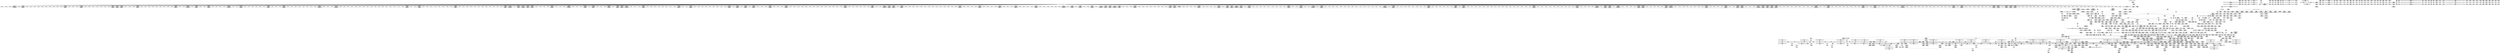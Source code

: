 digraph {
	CE0x597e5d0 [shape=record,shape=Mrecord,label="{CE0x597e5d0|selinux_inode_setattr:_tmp20|*LoadInst*|security/selinux/hooks.c,2881}"]
	CE0x5a67600 [shape=record,shape=Mrecord,label="{CE0x5a67600|cred_sid:_sid|security/selinux/hooks.c,197|*SummSink*}"]
	CE0x5a0c1a0 [shape=record,shape=Mrecord,label="{CE0x5a0c1a0|12:_i32,_56:_i8*,_:_CRE_268,269_}"]
	CE0x5a3bf60 [shape=record,shape=Mrecord,label="{CE0x5a3bf60|12:_i32,_56:_i8*,_:_CRE_816,824_|*MultipleSource*|Function::inode_has_perm&Arg::inode::|*LoadInst*|security/selinux/hooks.c,1627|security/selinux/hooks.c,1611}"]
	CE0x5a3b0b0 [shape=record,shape=Mrecord,label="{CE0x5a3b0b0|12:_i32,_56:_i8*,_:_CRE_752,756_|*MultipleSource*|Function::inode_has_perm&Arg::inode::|*LoadInst*|security/selinux/hooks.c,1627|security/selinux/hooks.c,1611}"]
	CE0x59f6a60 [shape=record,shape=Mrecord,label="{CE0x59f6a60|selinux_inode_setattr:_tmp51|security/selinux/hooks.c,2899}"]
	CE0x597da10 [shape=record,shape=Mrecord,label="{CE0x597da10|selinux_inode_setattr:_tmp14|security/selinux/hooks.c,2880}"]
	CE0x5a44220 [shape=record,shape=Mrecord,label="{CE0x5a44220|inode_has_perm:_tmp6|*LoadInst*|security/selinux/hooks.c,1611|*SummSink*}"]
	CE0x5a640e0 [shape=record,shape=Mrecord,label="{CE0x5a640e0|i64*_getelementptr_inbounds_(_5_x_i64_,_5_x_i64_*___llvm_gcov_ctr155,_i64_0,_i64_4)|*Constant*}"]
	CE0x5a06c50 [shape=record,shape=Mrecord,label="{CE0x5a06c50|_ret_i32_%retval.0,_!dbg_!27739|security/selinux/hooks.c,1618|*SummSink*}"]
	CE0x598a320 [shape=record,shape=Mrecord,label="{CE0x598a320|i8_1|*Constant*}"]
	CE0x597c490 [shape=record,shape=Mrecord,label="{CE0x597c490|selinux_inode_setattr:_and15|security/selinux/hooks.c,2892}"]
	CE0x59bb690 [shape=record,shape=Mrecord,label="{CE0x59bb690|i64_10|*Constant*}"]
	CE0x5a62bf0 [shape=record,shape=Mrecord,label="{CE0x5a62bf0|i32_3|*Constant*|*SummSource*}"]
	CE0x5979c80 [shape=record,shape=Mrecord,label="{CE0x5979c80|0:_i32,_:_CRE_48,56_|*MultipleSource*|security/selinux/hooks.c,2881|Function::selinux_inode_setattr&Arg::iattr::}"]
	CE0x5a37160 [shape=record,shape=Mrecord,label="{CE0x5a37160|12:_i32,_56:_i8*,_:_CRE_598,599_}"]
	CE0x59eae80 [shape=record,shape=Mrecord,label="{CE0x59eae80|dentry_has_perm:_dentry|Function::dentry_has_perm&Arg::dentry::}"]
	CE0x59e98e0 [shape=record,shape=Mrecord,label="{CE0x59e98e0|selinux_inode_setattr:_call18|security/selinux/hooks.c,2894|*SummSink*}"]
	CE0x59b7790 [shape=record,shape=Mrecord,label="{CE0x59b7790|i64*_getelementptr_inbounds_(_26_x_i64_,_26_x_i64_*___llvm_gcov_ctr234,_i64_0,_i64_15)|*Constant*|*SummSource*}"]
	CE0x59fc780 [shape=record,shape=Mrecord,label="{CE0x59fc780|_ret_void,_!dbg_!27722|include/linux/cred.h,175|*SummSink*}"]
	CE0x5980440 [shape=record,shape=Mrecord,label="{CE0x5980440|get_current:_tmp2|*SummSource*}"]
	CE0x5a43b90 [shape=record,shape=Mrecord,label="{CE0x5a43b90|12:_i32,_56:_i8*,_:_CRE_1000,1008_|*MultipleSource*|Function::inode_has_perm&Arg::inode::|*LoadInst*|security/selinux/hooks.c,1627|security/selinux/hooks.c,1611}"]
	CE0x59c27d0 [shape=record,shape=Mrecord,label="{CE0x59c27d0|__validate_creds:_cred|Function::__validate_creds&Arg::cred::}"]
	CE0x5a0fe90 [shape=record,shape=Mrecord,label="{CE0x5a0fe90|12:_i32,_56:_i8*,_:_CRE_352,360_|*MultipleSource*|Function::inode_has_perm&Arg::inode::|*LoadInst*|security/selinux/hooks.c,1627|security/selinux/hooks.c,1611}"]
	CE0x5a10080 [shape=record,shape=Mrecord,label="{CE0x5a10080|12:_i32,_56:_i8*,_:_CRE_360,376_|*MultipleSource*|Function::inode_has_perm&Arg::inode::|*LoadInst*|security/selinux/hooks.c,1627|security/selinux/hooks.c,1611}"]
	CE0x59e7190 [shape=record,shape=Mrecord,label="{CE0x59e7190|12:_i32,_56:_i8*,_:_CRE_253,254_}"]
	CE0x59ef5c0 [shape=record,shape=Mrecord,label="{CE0x59ef5c0|selinux_inode_setattr:_tmp42|security/selinux/hooks.c,2896|*SummSink*}"]
	CE0x59ee1d0 [shape=record,shape=Mrecord,label="{CE0x59ee1d0|i64_19|*Constant*}"]
	CE0x5a5e7c0 [shape=record,shape=Mrecord,label="{CE0x5a5e7c0|GLOBAL:___llvm_gcov_ctr155|Global_var:__llvm_gcov_ctr155}"]
	CE0x5a40a70 [shape=record,shape=Mrecord,label="{CE0x5a40a70|12:_i32,_56:_i8*,_:_CRE_915,916_}"]
	CE0x5984190 [shape=record,shape=Mrecord,label="{CE0x5984190|__validate_creds:_lnot.ext|include/linux/cred.h,173|*SummSink*}"]
	CE0x5a0e8d0 [shape=record,shape=Mrecord,label="{CE0x5a0e8d0|12:_i32,_56:_i8*,_:_CRE_301,302_}"]
	CE0x59e6dd0 [shape=record,shape=Mrecord,label="{CE0x59e6dd0|12:_i32,_56:_i8*,_:_CRE_249,250_}"]
	CE0x59c0f70 [shape=record,shape=Mrecord,label="{CE0x59c0f70|dentry_has_perm:_bb|*SummSink*}"]
	CE0x5a38330 [shape=record,shape=Mrecord,label="{CE0x5a38330|12:_i32,_56:_i8*,_:_CRE_613,614_}"]
	CE0x5a35610 [shape=record,shape=Mrecord,label="{CE0x5a35610|12:_i32,_56:_i8*,_:_CRE_575,576_}"]
	CE0x59b1be0 [shape=record,shape=Mrecord,label="{CE0x59b1be0|i32_0|*Constant*}"]
	CE0x5971600 [shape=record,shape=Mrecord,label="{CE0x5971600|104:_%struct.inode*,_:_CRE_149,150_}"]
	CE0x5a02ca0 [shape=record,shape=Mrecord,label="{CE0x5a02ca0|inode_has_perm:_tmp1|*SummSink*}"]
	CE0x5a46870 [shape=record,shape=Mrecord,label="{CE0x5a46870|GLOBAL:___llvm_gcov_ctr154|Global_var:__llvm_gcov_ctr154|*SummSink*}"]
	CE0x5a5f2c0 [shape=record,shape=Mrecord,label="{CE0x5a5f2c0|i64_0|*Constant*}"]
	CE0x5983030 [shape=record,shape=Mrecord,label="{CE0x5983030|selinux_inode_setattr:_tobool|security/selinux/hooks.c,2880}"]
	CE0x59fcb90 [shape=record,shape=Mrecord,label="{CE0x59fcb90|i1_true|*Constant*}"]
	CE0x5a11b30 [shape=record,shape=Mrecord,label="{CE0x5a11b30|12:_i32,_56:_i8*,_:_CRE_12,16_|*MultipleSource*|Function::inode_has_perm&Arg::inode::|*LoadInst*|security/selinux/hooks.c,1627|security/selinux/hooks.c,1611}"]
	CE0x5a670b0 [shape=record,shape=Mrecord,label="{CE0x5a670b0|cred_sid:_tmp5|security/selinux/hooks.c,196|*SummSource*}"]
	CE0x59be5c0 [shape=record,shape=Mrecord,label="{CE0x59be5c0|i64_12|*Constant*}"]
	CE0x5a37620 [shape=record,shape=Mrecord,label="{CE0x5a37620|12:_i32,_56:_i8*,_:_CRE_602,603_}"]
	CE0x5a3f9d0 [shape=record,shape=Mrecord,label="{CE0x5a3f9d0|12:_i32,_56:_i8*,_:_CRE_901,902_}"]
	CE0x59eba70 [shape=record,shape=Mrecord,label="{CE0x59eba70|inode_has_perm:_expval|security/selinux/hooks.c,1611|*SummSink*}"]
	CE0x59ee4e0 [shape=record,shape=Mrecord,label="{CE0x59ee4e0|selinux_inode_setattr:_tmp40|security/selinux/hooks.c,2896|*SummSource*}"]
	CE0x597e380 [shape=record,shape=Mrecord,label="{CE0x597e380|selinux_inode_setattr:_if.end14|*SummSource*}"]
	CE0x5972b10 [shape=record,shape=Mrecord,label="{CE0x5972b10|104:_%struct.inode*,_:_CRE_171,172_}"]
	CE0x5a0d700 [shape=record,shape=Mrecord,label="{CE0x5a0d700|12:_i32,_56:_i8*,_:_CRE_286,287_}"]
	CE0x59ea190 [shape=record,shape=Mrecord,label="{CE0x59ea190|dentry_has_perm:_entry|*SummSink*}"]
	CE0x5989970 [shape=record,shape=Mrecord,label="{CE0x5989970|i8*_getelementptr_inbounds_(_45_x_i8_,_45_x_i8_*_.str12,_i32_0,_i32_0)|*Constant*|*SummSource*}"]
	CE0x59e4760 [shape=record,shape=Mrecord,label="{CE0x59e4760|12:_i32,_56:_i8*,_:_CRE_186,187_}"]
	CE0x59b6540 [shape=record,shape=Mrecord,label="{CE0x59b6540|selinux_inode_setattr:_tmp29|security/selinux/hooks.c,2889|*SummSink*}"]
	CE0x5a3d2d0 [shape=record,shape=Mrecord,label="{CE0x5a3d2d0|12:_i32,_56:_i8*,_:_CRE_868,869_}"]
	CE0x5975650 [shape=record,shape=Mrecord,label="{CE0x5975650|104:_%struct.inode*,_:_CRE_213,214_}"]
	CE0x59bda70 [shape=record,shape=Mrecord,label="{CE0x59bda70|104:_%struct.inode*,_:_CRE_88,89_}"]
	CE0x5974750 [shape=record,shape=Mrecord,label="{CE0x5974750|104:_%struct.inode*,_:_CRE_197,198_}"]
	CE0x5a3f640 [shape=record,shape=Mrecord,label="{CE0x5a3f640|12:_i32,_56:_i8*,_:_CRE_898,899_}"]
	CE0x59bb850 [shape=record,shape=Mrecord,label="{CE0x59bb850|i64_10|*Constant*|*SummSource*}"]
	CE0x5a0de20 [shape=record,shape=Mrecord,label="{CE0x5a0de20|12:_i32,_56:_i8*,_:_CRE_292,293_}"]
	CE0x5a52ad0 [shape=record,shape=Mrecord,label="{CE0x5a52ad0|_ret_i32_%tmp6,_!dbg_!27716|security/selinux/hooks.c,197|*SummSink*}"]
	CE0x5a4d800 [shape=record,shape=Mrecord,label="{CE0x5a4d800|avc_has_perm:_auditdata|Function::avc_has_perm&Arg::auditdata::}"]
	CE0x5a41650 [shape=record,shape=Mrecord,label="{CE0x5a41650|12:_i32,_56:_i8*,_:_CRE_925,926_}"]
	CE0x59b3070 [shape=record,shape=Mrecord,label="{CE0x59b3070|i64*_getelementptr_inbounds_(_2_x_i64_,_2_x_i64_*___llvm_gcov_ctr153,_i64_0,_i64_1)|*Constant*|*SummSink*}"]
	CE0x59a2620 [shape=record,shape=Mrecord,label="{CE0x59a2620|i8_10|*Constant*}"]
	CE0x597da80 [shape=record,shape=Mrecord,label="{CE0x597da80|selinux_inode_setattr:_tmp14|security/selinux/hooks.c,2880|*SummSource*}"]
	CE0x59718d0 [shape=record,shape=Mrecord,label="{CE0x59718d0|104:_%struct.inode*,_:_CRE_152,153_}"]
	CE0x5a09990 [shape=record,shape=Mrecord,label="{CE0x5a09990|__validate_creds:_if.end|*SummSink*}"]
	CE0x5a41d70 [shape=record,shape=Mrecord,label="{CE0x5a41d70|12:_i32,_56:_i8*,_:_CRE_931,932_}"]
	CE0x5a114c0 [shape=record,shape=Mrecord,label="{CE0x5a114c0|_call_void_mcount()_#3}"]
	CE0x59852a0 [shape=record,shape=Mrecord,label="{CE0x59852a0|i64_1|*Constant*}"]
	CE0x5998c10 [shape=record,shape=Mrecord,label="{CE0x5998c10|104:_%struct.inode*,_:_CRE_308,309_}"]
	CE0x59fa1a0 [shape=record,shape=Mrecord,label="{CE0x59fa1a0|i64*_getelementptr_inbounds_(_2_x_i64_,_2_x_i64_*___llvm_gcov_ctr98,_i64_0,_i64_0)|*Constant*}"]
	CE0x59ef020 [shape=record,shape=Mrecord,label="{CE0x59ef020|selinux_inode_setattr:_tmp41|security/selinux/hooks.c,2896|*SummSink*}"]
	CE0x598ad60 [shape=record,shape=Mrecord,label="{CE0x598ad60|selinux_inode_setattr:_tmp3}"]
	CE0x5a5c7d0 [shape=record,shape=Mrecord,label="{CE0x5a5c7d0|avc_has_perm:_tsid|Function::avc_has_perm&Arg::tsid::|*SummSink*}"]
	CE0x59ee970 [shape=record,shape=Mrecord,label="{CE0x59ee970|selinux_inode_setattr:_tmp41|security/selinux/hooks.c,2896}"]
	CE0x5964e60 [shape=record,shape=Mrecord,label="{CE0x5964e60|dentry_has_perm:_tmp3|*SummSource*}"]
	CE0x5998ba0 [shape=record,shape=Mrecord,label="{CE0x5998ba0|104:_%struct.inode*,_:_CRE_307,308_}"]
	CE0x59e1430 [shape=record,shape=Mrecord,label="{CE0x59e1430|inode_has_perm:_bb}"]
	CE0x5a0c8c0 [shape=record,shape=Mrecord,label="{CE0x5a0c8c0|12:_i32,_56:_i8*,_:_CRE_274,275_}"]
	CE0x5a129a0 [shape=record,shape=Mrecord,label="{CE0x5a129a0|__validate_creds:_tmp1|*SummSource*}"]
	CE0x5a40220 [shape=record,shape=Mrecord,label="{CE0x5a40220|12:_i32,_56:_i8*,_:_CRE_908,909_}"]
	CE0x5a2fab0 [shape=record,shape=Mrecord,label="{CE0x5a2fab0|12:_i32,_56:_i8*,_:_CRE_481,482_}"]
	CE0x59eb8d0 [shape=record,shape=Mrecord,label="{CE0x59eb8d0|dentry_has_perm:_av|Function::dentry_has_perm&Arg::av::|*SummSource*}"]
	CE0x5a4a700 [shape=record,shape=Mrecord,label="{CE0x5a4a700|GLOBAL:_llvm.expect.i64|*Constant*|*SummSource*}"]
	CE0x59a0250 [shape=record,shape=Mrecord,label="{CE0x59a0250|GLOBAL:_inode_has_perm|*Constant*|*SummSource*}"]
	CE0x59ff390 [shape=record,shape=Mrecord,label="{CE0x59ff390|cred_sid:_tmp2|*SummSource*}"]
	CE0x5a4ec70 [shape=record,shape=Mrecord,label="{CE0x5a4ec70|inode_has_perm:_tmp19|security/selinux/hooks.c,1618|*SummSink*}"]
	CE0x5a34440 [shape=record,shape=Mrecord,label="{CE0x5a34440|12:_i32,_56:_i8*,_:_CRE_560,561_}"]
	CE0x59858f0 [shape=record,shape=Mrecord,label="{CE0x59858f0|i32_0|*Constant*}"]
	CE0x59998a0 [shape=record,shape=Mrecord,label="{CE0x59998a0|dentry_has_perm:_tmp4|*LoadInst*|security/selinux/hooks.c,1627|*SummSink*}"]
	CE0x59a0890 [shape=record,shape=Mrecord,label="{CE0x59a0890|inode_has_perm:_cred|Function::inode_has_perm&Arg::cred::|*SummSink*}"]
	CE0x5998e50 [shape=record,shape=Mrecord,label="{CE0x5998e50|104:_%struct.inode*,_:_CRE_311,312_}"]
	CE0x5975b00 [shape=record,shape=Mrecord,label="{CE0x5975b00|104:_%struct.inode*,_:_CRE_218,219_}"]
	CE0x59b8fb0 [shape=record,shape=Mrecord,label="{CE0x59b8fb0|12:_i32,_56:_i8*,_:_CRE_140,141_}"]
	CE0x59bd940 [shape=record,shape=Mrecord,label="{CE0x59bd940|104:_%struct.inode*,_:_CRE_80,88_|*MultipleSource*|Function::selinux_inode_setattr&Arg::dentry::|Function::dentry_has_perm&Arg::dentry::|security/selinux/hooks.c,1627}"]
	CE0x59e42b0 [shape=record,shape=Mrecord,label="{CE0x59e42b0|12:_i32,_56:_i8*,_:_CRE_181,182_}"]
	CE0x59fffd0 [shape=record,shape=Mrecord,label="{CE0x59fffd0|12:_i32,_56:_i8*,_:_CRE_40,48_|*MultipleSource*|Function::inode_has_perm&Arg::inode::|*LoadInst*|security/selinux/hooks.c,1627|security/selinux/hooks.c,1611}"]
	CE0x5a36320 [shape=record,shape=Mrecord,label="{CE0x5a36320|12:_i32,_56:_i8*,_:_CRE_586,587_}"]
	CE0x59bbda0 [shape=record,shape=Mrecord,label="{CE0x59bbda0|selinux_inode_setattr:_tmp21|security/selinux/hooks.c,2885}"]
	CE0x5a4ec00 [shape=record,shape=Mrecord,label="{CE0x5a4ec00|inode_has_perm:_tmp19|security/selinux/hooks.c,1618|*SummSource*}"]
	CE0x5a0e540 [shape=record,shape=Mrecord,label="{CE0x5a0e540|12:_i32,_56:_i8*,_:_CRE_298,299_}"]
	CE0x5987950 [shape=record,shape=Mrecord,label="{CE0x5987950|selinux_inode_setattr:_cred4|security/selinux/hooks.c,2880|*SummSource*}"]
	CE0x5a4dad0 [shape=record,shape=Mrecord,label="{CE0x5a4dad0|avc_has_perm:_auditdata|Function::avc_has_perm&Arg::auditdata::|*SummSink*}"]
	CE0x5a60cf0 [shape=record,shape=Mrecord,label="{CE0x5a60cf0|__validate_creds:_tmp4|include/linux/cred.h,173}"]
	CE0x5a15a60 [shape=record,shape=Mrecord,label="{CE0x5a15a60|__validate_creds:_conv|include/linux/cred.h,173}"]
	CE0x5a2ff70 [shape=record,shape=Mrecord,label="{CE0x5a2ff70|12:_i32,_56:_i8*,_:_CRE_485,486_}"]
	CE0x5a50980 [shape=record,shape=Mrecord,label="{CE0x5a50980|COLLAPSED:_GCMRE___llvm_gcov_ctr155_internal_global_5_x_i64_zeroinitializer:_elem_0:default:}"]
	CE0x598e9c0 [shape=record,shape=Mrecord,label="{CE0x598e9c0|get_current:_entry}"]
	CE0x596e030 [shape=record,shape=Mrecord,label="{CE0x596e030|selinux_inode_setattr:_call3|security/selinux/hooks.c,2880}"]
	CE0x597f870 [shape=record,shape=Mrecord,label="{CE0x597f870|selinux_inode_setattr:_tmp10|security/selinux/hooks.c,2880|*SummSource*}"]
	CE0x59f2ab0 [shape=record,shape=Mrecord,label="{CE0x59f2ab0|selinux_inode_setattr:_tmp47|security/selinux/hooks.c,2896}"]
	CE0x598d0c0 [shape=record,shape=Mrecord,label="{CE0x598d0c0|get_current:_tmp4|./arch/x86/include/asm/current.h,14}"]
	CE0x59c23f0 [shape=record,shape=Mrecord,label="{CE0x59c23f0|selinux_inode_setattr:_tmp|*SummSource*}"]
	CE0x5973b00 [shape=record,shape=Mrecord,label="{CE0x5973b00|104:_%struct.inode*,_:_CRE_188,189_}"]
	CE0x5a38460 [shape=record,shape=Mrecord,label="{CE0x5a38460|12:_i32,_56:_i8*,_:_CRE_614,615_}"]
	CE0x59f1b50 [shape=record,shape=Mrecord,label="{CE0x59f1b50|selinux_inode_setattr:_tmp44|security/selinux/hooks.c,2896}"]
	CE0x5978560 [shape=record,shape=Mrecord,label="{CE0x5978560|selinux_inode_setattr:_tobool|security/selinux/hooks.c,2880|*SummSource*}"]
	CE0x5a65360 [shape=record,shape=Mrecord,label="{CE0x5a65360|__validate_creds:_tmp9|include/linux/cred.h,175|*SummSource*}"]
	CE0x59e89a0 [shape=record,shape=Mrecord,label="{CE0x59e89a0|i64*_getelementptr_inbounds_(_26_x_i64_,_26_x_i64_*___llvm_gcov_ctr234,_i64_0,_i64_18)|*Constant*|*SummSink*}"]
	CE0x59fa470 [shape=record,shape=Mrecord,label="{CE0x59fa470|get_current:_bb|*SummSink*}"]
	CE0x5a4e220 [shape=record,shape=Mrecord,label="{CE0x5a4e220|inode_has_perm:_retval.0|*SummSource*}"]
	CE0x5984cd0 [shape=record,shape=Mrecord,label="{CE0x5984cd0|%struct.task_struct*_(%struct.task_struct**)*_asm_movq_%gs:$_1:P_,$0_,_r,im,_dirflag_,_fpsr_,_flags_|*SummSource*}"]
	CE0x59fcff0 [shape=record,shape=Mrecord,label="{CE0x59fcff0|inode_has_perm:_tmp3|*SummSink*}"]
	"CONST[source:0(mediator),value:0(static)][purpose:{operation}]"
	CE0x59f7a90 [shape=record,shape=Mrecord,label="{CE0x59f7a90|selinux_inode_setattr:_call27|security/selinux/hooks.c,2899|*SummSink*}"]
	CE0x5a5c970 [shape=record,shape=Mrecord,label="{CE0x5a5c970|avc_has_perm:_tclass|Function::avc_has_perm&Arg::tclass::}"]
	CE0x59766c0 [shape=record,shape=Mrecord,label="{CE0x59766c0|i32_5|*Constant*|*SummSource*}"]
	CE0x5a0e2e0 [shape=record,shape=Mrecord,label="{CE0x5a0e2e0|12:_i32,_56:_i8*,_:_CRE_296,297_}"]
	CE0x59e6a10 [shape=record,shape=Mrecord,label="{CE0x59e6a10|12:_i32,_56:_i8*,_:_CRE_245,246_}"]
	CE0x5988490 [shape=record,shape=Mrecord,label="{CE0x5988490|selinux_inode_setattr:_ia_valid.0}"]
	CE0x59eb3e0 [shape=record,shape=Mrecord,label="{CE0x59eb3e0|i32_32|*Constant*|*SummSource*}"]
	CE0x599f9b0 [shape=record,shape=Mrecord,label="{CE0x599f9b0|GLOBAL:_inode_has_perm|*Constant*}"]
	CE0x5a3daf0 [shape=record,shape=Mrecord,label="{CE0x5a3daf0|12:_i32,_56:_i8*,_:_CRE_875,876_}"]
	CE0x5a01540 [shape=record,shape=Mrecord,label="{CE0x5a01540|inode_has_perm:_tmp2|*SummSource*}"]
	CE0x5a34570 [shape=record,shape=Mrecord,label="{CE0x5a34570|12:_i32,_56:_i8*,_:_CRE_561,562_}"]
	CE0x5a61430 [shape=record,shape=Mrecord,label="{CE0x5a61430|__validate_creds:_tmp5|include/linux/cred.h,173|*SummSink*}"]
	CE0x59b92c0 [shape=record,shape=Mrecord,label="{CE0x59b92c0|12:_i32,_56:_i8*,_:_CRE_144,145_}"]
	CE0x5a49b90 [shape=record,shape=Mrecord,label="{CE0x5a49b90|inode_has_perm:_tmp13|security/selinux/hooks.c,1614|*SummSource*}"]
	CE0x5a396d0 [shape=record,shape=Mrecord,label="{CE0x5a396d0|12:_i32,_56:_i8*,_:_CRE_656,664_|*MultipleSource*|Function::inode_has_perm&Arg::inode::|*LoadInst*|security/selinux/hooks.c,1627|security/selinux/hooks.c,1611}"]
	CE0x597ae00 [shape=record,shape=Mrecord,label="{CE0x597ae00|get_current:_tmp1|*SummSink*}"]
	CE0x598aa10 [shape=record,shape=Mrecord,label="{CE0x598aa10|selinux_inode_setattr:_do.body|*SummSink*}"]
	CE0x59e5750 [shape=record,shape=Mrecord,label="{CE0x59e5750|12:_i32,_56:_i8*,_:_CRE_203,204_}"]
	CE0x5992de0 [shape=record,shape=Mrecord,label="{CE0x5992de0|selinux_inode_setattr:_tmp13|security/selinux/hooks.c,2880|*SummSink*}"]
	CE0x5a02b50 [shape=record,shape=Mrecord,label="{CE0x5a02b50|__validate_creds:_call|include/linux/cred.h,173|*SummSink*}"]
	CE0x5a0d830 [shape=record,shape=Mrecord,label="{CE0x5a0d830|12:_i32,_56:_i8*,_:_CRE_287,288_}"]
	CE0x59e0c30 [shape=record,shape=Mrecord,label="{CE0x59e0c30|i64*_getelementptr_inbounds_(_8_x_i64_,_8_x_i64_*___llvm_gcov_ctr154,_i64_0,_i64_1)|*Constant*|*SummSink*}"]
	CE0x5989900 [shape=record,shape=Mrecord,label="{CE0x5989900|i8*_getelementptr_inbounds_(_45_x_i8_,_45_x_i8_*_.str12,_i32_0,_i32_0)|*Constant*}"]
	CE0x59fa2f0 [shape=record,shape=Mrecord,label="{CE0x59fa2f0|get_current:_bb|*SummSource*}"]
	CE0x59bf920 [shape=record,shape=Mrecord,label="{CE0x59bf920|selinux_inode_setattr:_tmp27|security/selinux/hooks.c,2888|*SummSource*}"]
	CE0x597a700 [shape=record,shape=Mrecord,label="{CE0x597a700|i32_512|*Constant*}"]
	CE0x5975920 [shape=record,shape=Mrecord,label="{CE0x5975920|104:_%struct.inode*,_:_CRE_216,217_}"]
	CE0x5a53200 [shape=record,shape=Mrecord,label="{CE0x5a53200|inode_has_perm:_i_security|security/selinux/hooks.c,1615|*SummSink*}"]
	CE0x59e5c00 [shape=record,shape=Mrecord,label="{CE0x59e5c00|12:_i32,_56:_i8*,_:_CRE_208,210_|*MultipleSource*|Function::inode_has_perm&Arg::inode::|*LoadInst*|security/selinux/hooks.c,1627|security/selinux/hooks.c,1611}"]
	CE0x59bbec0 [shape=record,shape=Mrecord,label="{CE0x59bbec0|selinux_inode_setattr:_tmp21|security/selinux/hooks.c,2885|*SummSource*}"]
	CE0x59bb050 [shape=record,shape=Mrecord,label="{CE0x59bb050|selinux_inode_setattr:_and10|security/selinux/hooks.c,2886|*SummSink*}"]
	CE0x5a0cfe0 [shape=record,shape=Mrecord,label="{CE0x5a0cfe0|12:_i32,_56:_i8*,_:_CRE_280,281_}"]
	CE0x5a387f0 [shape=record,shape=Mrecord,label="{CE0x5a387f0|12:_i32,_56:_i8*,_:_CRE_617,618_}"]
	CE0x59717e0 [shape=record,shape=Mrecord,label="{CE0x59717e0|104:_%struct.inode*,_:_CRE_151,152_}"]
	CE0x5981e90 [shape=record,shape=Mrecord,label="{CE0x5981e90|selinux_inode_setattr:_tmp19|security/selinux/hooks.c,2880}"]
	CE0x5975ce0 [shape=record,shape=Mrecord,label="{CE0x5975ce0|104:_%struct.inode*,_:_CRE_220,221_}"]
	CE0x5a40ba0 [shape=record,shape=Mrecord,label="{CE0x5a40ba0|12:_i32,_56:_i8*,_:_CRE_916,917_}"]
	CE0x5981a90 [shape=record,shape=Mrecord,label="{CE0x5981a90|GLOBAL:_selinux_policycap_openperm|Global_var:selinux_policycap_openperm}"]
	CE0x5983b20 [shape=record,shape=Mrecord,label="{CE0x5983b20|selinux_inode_setattr:_tobool16|security/selinux/hooks.c,2892|*SummSink*}"]
	CE0x59fc400 [shape=record,shape=Mrecord,label="{CE0x59fc400|12:_i32,_56:_i8*,_:_CRE_557,558_}"]
	CE0x5a406e0 [shape=record,shape=Mrecord,label="{CE0x5a406e0|12:_i32,_56:_i8*,_:_CRE_912,913_}"]
	CE0x5a48910 [shape=record,shape=Mrecord,label="{CE0x5a48910|inode_has_perm:_tmp11|security/selinux/hooks.c,1612|*SummSource*}"]
	CE0x5a3ae90 [shape=record,shape=Mrecord,label="{CE0x5a3ae90|12:_i32,_56:_i8*,_:_CRE_744,752_|*MultipleSource*|Function::inode_has_perm&Arg::inode::|*LoadInst*|security/selinux/hooks.c,1627|security/selinux/hooks.c,1611}"]
	"CONST[source:1(input),value:2(dynamic)][purpose:{object}]"
	CE0x5992470 [shape=record,shape=Mrecord,label="{CE0x5992470|selinux_inode_setattr:_tmp15|security/selinux/hooks.c,2880}"]
	CE0x59c2db0 [shape=record,shape=Mrecord,label="{CE0x59c2db0|__validate_creds:_file|Function::__validate_creds&Arg::file::}"]
	CE0x59e9f60 [shape=record,shape=Mrecord,label="{CE0x59e9f60|GLOBAL:_dentry_has_perm|*Constant*|*SummSource*}"]
	CE0x5a091a0 [shape=record,shape=Mrecord,label="{CE0x5a091a0|__validate_creds:_bb}"]
	CE0x5a585f0 [shape=record,shape=Mrecord,label="{CE0x5a585f0|inode_has_perm:_lnot1|security/selinux/hooks.c,1611|*SummSource*}"]
	CE0x5a04fc0 [shape=record,shape=Mrecord,label="{CE0x5a04fc0|12:_i32,_56:_i8*,_:_CRE_80,88_|*MultipleSource*|Function::inode_has_perm&Arg::inode::|*LoadInst*|security/selinux/hooks.c,1627|security/selinux/hooks.c,1611}"]
	CE0x5a3ac70 [shape=record,shape=Mrecord,label="{CE0x5a3ac70|12:_i32,_56:_i8*,_:_CRE_736,740_|*MultipleSource*|Function::inode_has_perm&Arg::inode::|*LoadInst*|security/selinux/hooks.c,1627|security/selinux/hooks.c,1611}"]
	CE0x59e4c10 [shape=record,shape=Mrecord,label="{CE0x59e4c10|12:_i32,_56:_i8*,_:_CRE_191,192_}"]
	CE0x59bed70 [shape=record,shape=Mrecord,label="{CE0x59bed70|selinux_inode_setattr:_tmp25|security/selinux/hooks.c,2888}"]
	CE0x5974cf0 [shape=record,shape=Mrecord,label="{CE0x5974cf0|104:_%struct.inode*,_:_CRE_203,204_}"]
	CE0x59f05b0 [shape=record,shape=Mrecord,label="{CE0x59f05b0|selinux_inode_setattr:_and22|security/selinux/hooks.c,2896|*SummSource*}"]
	CE0x5a47f20 [shape=record,shape=Mrecord,label="{CE0x5a47f20|inode_has_perm:_tmp10|security/selinux/hooks.c,1611|*SummSink*}"]
	CE0x59f1780 [shape=record,shape=Mrecord,label="{CE0x59f1780|i64_21|*Constant*|*SummSink*}"]
	CE0x59e5480 [shape=record,shape=Mrecord,label="{CE0x59e5480|12:_i32,_56:_i8*,_:_CRE_200,201_}"]
	CE0x597f3d0 [shape=record,shape=Mrecord,label="{CE0x597f3d0|0:_i32,_:_CRE_40,48_|*MultipleSource*|security/selinux/hooks.c,2881|Function::selinux_inode_setattr&Arg::iattr::}"]
	CE0x59fa620 [shape=record,shape=Mrecord,label="{CE0x59fa620|12:_i32,_56:_i8*,_:_CRE_488,496_|*MultipleSource*|Function::inode_has_perm&Arg::inode::|*LoadInst*|security/selinux/hooks.c,1627|security/selinux/hooks.c,1611}"]
	CE0x59f0d00 [shape=record,shape=Mrecord,label="{CE0x59f0d00|selinux_inode_setattr:_tobool23|security/selinux/hooks.c,2896}"]
	CE0x59ea4d0 [shape=record,shape=Mrecord,label="{CE0x59ea4d0|dentry_has_perm:_cred|Function::dentry_has_perm&Arg::cred::}"]
	CE0x5a0bf40 [shape=record,shape=Mrecord,label="{CE0x5a0bf40|12:_i32,_56:_i8*,_:_CRE_266,267_}"]
	CE0x5a10fa0 [shape=record,shape=Mrecord,label="{CE0x5a10fa0|inode_has_perm:_tmp}"]
	CE0x59e3680 [shape=record,shape=Mrecord,label="{CE0x59e3680|12:_i32,_56:_i8*,_:_CRE_168,169_}"]
	CE0x59a10a0 [shape=record,shape=Mrecord,label="{CE0x59a10a0|dentry_has_perm:_type|security/selinux/hooks.c,1630}"]
	CE0x59c1f00 [shape=record,shape=Mrecord,label="{CE0x59c1f00|i64*_getelementptr_inbounds_(_2_x_i64_,_2_x_i64_*___llvm_gcov_ctr98,_i64_0,_i64_1)|*Constant*|*SummSink*}"]
	CE0x5a635b0 [shape=record,shape=Mrecord,label="{CE0x5a635b0|_call_void___invalid_creds(%struct.cred*_%cred,_i8*_%file,_i32_%line)_#10,_!dbg_!27721|include/linux/cred.h,174|*SummSource*}"]
	CE0x59fbe10 [shape=record,shape=Mrecord,label="{CE0x59fbe10|12:_i32,_56:_i8*,_:_CRE_553,554_}"]
	CE0x5a3e470 [shape=record,shape=Mrecord,label="{CE0x5a3e470|12:_i32,_56:_i8*,_:_CRE_883,884_}"]
	CE0x59c1f70 [shape=record,shape=Mrecord,label="{CE0x59c1f70|i64_1|*Constant*}"]
	CE0x5a57700 [shape=record,shape=Mrecord,label="{CE0x5a57700|inode_has_perm:_and|security/selinux/hooks.c,1611|*SummSource*}"]
	CE0x5a521e0 [shape=record,shape=Mrecord,label="{CE0x5a521e0|cred_sid:_entry}"]
	CE0x5a4f880 [shape=record,shape=Mrecord,label="{CE0x5a4f880|__validate_creds:_if.then|*SummSource*}"]
	CE0x5a5d710 [shape=record,shape=Mrecord,label="{CE0x5a5d710|inode_has_perm:_sclass|security/selinux/hooks.c,1617}"]
	CE0x5988fd0 [shape=record,shape=Mrecord,label="{CE0x5988fd0|12:_i32,_56:_i8*,_:_CRE_159,160_}"]
	CE0x5a405b0 [shape=record,shape=Mrecord,label="{CE0x5a405b0|12:_i32,_56:_i8*,_:_CRE_911,912_}"]
	CE0x596a660 [shape=record,shape=Mrecord,label="{CE0x596a660|selinux_inode_setattr:_land.lhs.true21|*SummSource*}"]
	CE0x5a347d0 [shape=record,shape=Mrecord,label="{CE0x5a347d0|12:_i32,_56:_i8*,_:_CRE_563,564_}"]
	CE0x5a0df50 [shape=record,shape=Mrecord,label="{CE0x5a0df50|12:_i32,_56:_i8*,_:_CRE_293,294_}"]
	CE0x5a3fe90 [shape=record,shape=Mrecord,label="{CE0x5a3fe90|12:_i32,_56:_i8*,_:_CRE_905,906_}"]
	CE0x598f300 [shape=record,shape=Mrecord,label="{CE0x598f300|i64*_getelementptr_inbounds_(_26_x_i64_,_26_x_i64_*___llvm_gcov_ctr234,_i64_0,_i64_6)|*Constant*|*SummSource*}"]
	CE0x59face0 [shape=record,shape=Mrecord,label="{CE0x59face0|12:_i32,_56:_i8*,_:_CRE_508,512_|*MultipleSource*|Function::inode_has_perm&Arg::inode::|*LoadInst*|security/selinux/hooks.c,1627|security/selinux/hooks.c,1611}"]
	CE0x59e3860 [shape=record,shape=Mrecord,label="{CE0x59e3860|12:_i32,_56:_i8*,_:_CRE_170,171_}"]
	CE0x59e7c60 [shape=record,shape=Mrecord,label="{CE0x59e7c60|12:_i32,_56:_i8*,_:_CRE_264,265_}"]
	CE0x5970ef0 [shape=record,shape=Mrecord,label="{CE0x5970ef0|104:_%struct.inode*,_:_CRE_112,144_|*MultipleSource*|Function::selinux_inode_setattr&Arg::dentry::|Function::dentry_has_perm&Arg::dentry::|security/selinux/hooks.c,1627}"]
	CE0x5a637a0 [shape=record,shape=Mrecord,label="{CE0x5a637a0|_call_void___invalid_creds(%struct.cred*_%cred,_i8*_%file,_i32_%line)_#10,_!dbg_!27721|include/linux/cred.h,174}"]
	CE0x75cbb70 [shape=record,shape=Mrecord,label="{CE0x75cbb70|selinux_inode_setattr:_if.end13}"]
	CE0x59e4850 [shape=record,shape=Mrecord,label="{CE0x59e4850|12:_i32,_56:_i8*,_:_CRE_187,188_}"]
	CE0x5a3aa20 [shape=record,shape=Mrecord,label="{CE0x5a3aa20|12:_i32,_56:_i8*,_:_CRE_728,736_|*MultipleSource*|Function::inode_has_perm&Arg::inode::|*LoadInst*|security/selinux/hooks.c,1627|security/selinux/hooks.c,1611}"]
	CE0x5a34b60 [shape=record,shape=Mrecord,label="{CE0x5a34b60|12:_i32,_56:_i8*,_:_CRE_566,567_}"]
	CE0x5972a20 [shape=record,shape=Mrecord,label="{CE0x5972a20|104:_%struct.inode*,_:_CRE_170,171_}"]
	CE0x59f9a20 [shape=record,shape=Mrecord,label="{CE0x59f9a20|i64*_getelementptr_inbounds_(_2_x_i64_,_2_x_i64_*___llvm_gcov_ctr98,_i64_0,_i64_0)|*Constant*|*SummSink*}"]
	CE0x5a11f20 [shape=record,shape=Mrecord,label="{CE0x5a11f20|cred_sid:_tmp3|*SummSource*}"]
	CE0x5a0f5e0 [shape=record,shape=Mrecord,label="{CE0x5a0f5e0|12:_i32,_56:_i8*,_:_CRE_312,320_|*MultipleSource*|Function::inode_has_perm&Arg::inode::|*LoadInst*|security/selinux/hooks.c,1627|security/selinux/hooks.c,1611}"]
	CE0x599cd10 [shape=record,shape=Mrecord,label="{CE0x599cd10|selinux_inode_setattr:_tobool11|security/selinux/hooks.c,2888|*SummSink*}"]
	CE0x59ed090 [shape=record,shape=Mrecord,label="{CE0x59ed090|selinux_inode_setattr:_tmp39|security/selinux/hooks.c,2896|*SummSource*}"]
	CE0x597cda0 [shape=record,shape=Mrecord,label="{CE0x597cda0|selinux_inode_setattr:_bb}"]
	CE0x5a63910 [shape=record,shape=Mrecord,label="{CE0x5a63910|GLOBAL:___invalid_creds|*Constant*|*SummSink*}"]
	CE0x5a3fc30 [shape=record,shape=Mrecord,label="{CE0x5a3fc30|12:_i32,_56:_i8*,_:_CRE_903,904_}"]
	CE0x59b30e0 [shape=record,shape=Mrecord,label="{CE0x59b30e0|dentry_has_perm:_tmp1}"]
	CE0x5a4f370 [shape=record,shape=Mrecord,label="{CE0x5a4f370|inode_has_perm:_tmp20|security/selinux/hooks.c,1618|*SummSource*}"]
	CE0x59b94a0 [shape=record,shape=Mrecord,label="{CE0x59b94a0|12:_i32,_56:_i8*,_:_CRE_146,147_}"]
	CE0x5a4e6e0 [shape=record,shape=Mrecord,label="{CE0x5a4e6e0|i64*_getelementptr_inbounds_(_8_x_i64_,_8_x_i64_*___llvm_gcov_ctr154,_i64_0,_i64_7)|*Constant*}"]
	CE0x59bfd00 [shape=record,shape=Mrecord,label="{CE0x59bfd00|selinux_inode_setattr:_tmp28|security/selinux/hooks.c,2888}"]
	CE0x5a13b20 [shape=record,shape=Mrecord,label="{CE0x5a13b20|inode_has_perm:_bb|*SummSink*}"]
	CE0x5988d00 [shape=record,shape=Mrecord,label="{CE0x5988d00|12:_i32,_56:_i8*,_:_CRE_156,157_}"]
	CE0x5a08de0 [shape=record,shape=Mrecord,label="{CE0x5a08de0|inode_has_perm:_tmp4|security/selinux/hooks.c,1609|*SummSink*}"]
	CE0x5a631c0 [shape=record,shape=Mrecord,label="{CE0x5a631c0|__validate_creds:_tmp7|include/linux/cred.h,174}"]
	CE0x5965250 [shape=record,shape=Mrecord,label="{CE0x5965250|_call_void_mcount()_#3|*SummSource*}"]
	CE0x597a000 [shape=record,shape=Mrecord,label="{CE0x597a000|0:_i32,_:_CRE_64,72_|*MultipleSource*|security/selinux/hooks.c,2881|Function::selinux_inode_setattr&Arg::iattr::}"]
	CE0x5972cf0 [shape=record,shape=Mrecord,label="{CE0x5972cf0|104:_%struct.inode*,_:_CRE_173,174_}"]
	CE0x5981260 [shape=record,shape=Mrecord,label="{CE0x5981260|selinux_inode_setattr:_ia_valid6|security/selinux/hooks.c,2881|*SummSink*}"]
	CE0x59826a0 [shape=record,shape=Mrecord,label="{CE0x59826a0|selinux_inode_setattr:_tmp4|security/selinux/hooks.c,2880|*SummSink*}"]
	CE0x596a570 [shape=record,shape=Mrecord,label="{CE0x596a570|selinux_inode_setattr:_land.lhs.true21}"]
	CE0x59b7c40 [shape=record,shape=Mrecord,label="{CE0x59b7c40|selinux_inode_setattr:_tmp32|security/selinux/hooks.c,2890}"]
	CE0x5a517b0 [shape=record,shape=Mrecord,label="{CE0x5a517b0|inode_has_perm:_call|security/selinux/hooks.c,1614}"]
	CE0x59efe50 [shape=record,shape=Mrecord,label="{CE0x59efe50|i32_8|*Constant*}"]
	CE0x5982050 [shape=record,shape=Mrecord,label="{CE0x5982050|selinux_inode_setattr:_tmp19|security/selinux/hooks.c,2880|*SummSource*}"]
	CE0x5a482c0 [shape=record,shape=Mrecord,label="{CE0x5a482c0|i64*_getelementptr_inbounds_(_8_x_i64_,_8_x_i64_*___llvm_gcov_ctr154,_i64_0,_i64_5)|*Constant*}"]
	CE0x596dd20 [shape=record,shape=Mrecord,label="{CE0x596dd20|selinux_inode_setattr:_tmp18|security/selinux/hooks.c,2880|*SummSink*}"]
	CE0x5987d20 [shape=record,shape=Mrecord,label="{CE0x5987d20|get_current:_tmp3|*SummSource*}"]
	CE0x5181120 [shape=record,shape=Mrecord,label="{CE0x5181120|selinux_inode_setattr:_if.end13|*SummSink*}"]
	CE0x59bd6e0 [shape=record,shape=Mrecord,label="{CE0x59bd6e0|104:_%struct.inode*,_:_CRE_64,72_|*MultipleSource*|Function::selinux_inode_setattr&Arg::dentry::|Function::dentry_has_perm&Arg::dentry::|security/selinux/hooks.c,1627}"]
	CE0x59e5840 [shape=record,shape=Mrecord,label="{CE0x59e5840|12:_i32,_56:_i8*,_:_CRE_204,205_}"]
	CE0x59e4ee0 [shape=record,shape=Mrecord,label="{CE0x59e4ee0|12:_i32,_56:_i8*,_:_CRE_194,195_}"]
	CE0x5a2e3a0 [shape=record,shape=Mrecord,label="{CE0x5a2e3a0|12:_i32,_56:_i8*,_:_CRE_432,440_|*MultipleSource*|Function::inode_has_perm&Arg::inode::|*LoadInst*|security/selinux/hooks.c,1627|security/selinux/hooks.c,1611}"]
	CE0x5a432f0 [shape=record,shape=Mrecord,label="{CE0x5a432f0|12:_i32,_56:_i8*,_:_CRE_980,981_}"]
	CE0x59e3950 [shape=record,shape=Mrecord,label="{CE0x59e3950|12:_i32,_56:_i8*,_:_CRE_171,172_}"]
	CE0x59fa130 [shape=record,shape=Mrecord,label="{CE0x59fa130|get_current:_bb}"]
	CE0x59f4830 [shape=record,shape=Mrecord,label="{CE0x59f4830|i32_4|*Constant*|*SummSink*}"]
	CE0x59bf7f0 [shape=record,shape=Mrecord,label="{CE0x59bf7f0|selinux_inode_setattr:_tmp27|security/selinux/hooks.c,2888}"]
	CE0x597fe10 [shape=record,shape=Mrecord,label="{CE0x597fe10|GLOBAL:_selinux_inode_setattr.__warned|Global_var:selinux_inode_setattr.__warned|*SummSink*}"]
	CE0x598a0f0 [shape=record,shape=Mrecord,label="{CE0x598a0f0|selinux_inode_setattr:_if.then17|*SummSource*}"]
	CE0x59b1e80 [shape=record,shape=Mrecord,label="{CE0x59b1e80|inode_has_perm:_i_flags|security/selinux/hooks.c,1611|*SummSink*}"]
	CE0x59a0420 [shape=record,shape=Mrecord,label="{CE0x59a0420|inode_has_perm:_cred|Function::inode_has_perm&Arg::cred::}"]
	CE0x5985230 [shape=record,shape=Mrecord,label="{CE0x5985230|i64*_getelementptr_inbounds_(_26_x_i64_,_26_x_i64_*___llvm_gcov_ctr234,_i64_0,_i64_1)|*Constant*|*SummSink*}"]
	CE0x5a63e80 [shape=record,shape=Mrecord,label="{CE0x5a63e80|i64*_getelementptr_inbounds_(_5_x_i64_,_5_x_i64_*___llvm_gcov_ctr155,_i64_0,_i64_4)|*Constant*|*SummSource*}"]
	CE0x59ff320 [shape=record,shape=Mrecord,label="{CE0x59ff320|cred_sid:_tmp2}"]
	CE0x5a0c9f0 [shape=record,shape=Mrecord,label="{CE0x5a0c9f0|12:_i32,_56:_i8*,_:_CRE_275,276_}"]
	CE0x59bd040 [shape=record,shape=Mrecord,label="{CE0x59bd040|selinux_inode_setattr:_tmp24|security/selinux/hooks.c,2885|*SummSink*}"]
	CE0x59e6ec0 [shape=record,shape=Mrecord,label="{CE0x59e6ec0|12:_i32,_56:_i8*,_:_CRE_250,251_}"]
	CE0x5a3f2b0 [shape=record,shape=Mrecord,label="{CE0x5a3f2b0|12:_i32,_56:_i8*,_:_CRE_895,896_}"]
	CE0x5a58e10 [shape=record,shape=Mrecord,label="{CE0x5a58e10|inode_has_perm:_conv|security/selinux/hooks.c,1611|*SummSource*}"]
	CE0x5a625c0 [shape=record,shape=Mrecord,label="{CE0x5a625c0|inode_has_perm:_tmp16|security/selinux/hooks.c,1615|*SummSource*}"]
	CE0x5973380 [shape=record,shape=Mrecord,label="{CE0x5973380|104:_%struct.inode*,_:_CRE_180,181_}"]
	CE0x59ec670 [shape=record,shape=Mrecord,label="{CE0x59ec670|i64*_getelementptr_inbounds_(_8_x_i64_,_8_x_i64_*___llvm_gcov_ctr154,_i64_0,_i64_5)|*Constant*|*SummSink*}"]
	CE0x59ff400 [shape=record,shape=Mrecord,label="{CE0x59ff400|cred_sid:_tmp2|*SummSink*}"]
	CE0x5a5cf30 [shape=record,shape=Mrecord,label="{CE0x5a5cf30|avc_has_perm:_requested|Function::avc_has_perm&Arg::requested::}"]
	CE0x5a39040 [shape=record,shape=Mrecord,label="{CE0x5a39040|12:_i32,_56:_i8*,_:_CRE_624,628_|*MultipleSource*|Function::inode_has_perm&Arg::inode::|*LoadInst*|security/selinux/hooks.c,1627|security/selinux/hooks.c,1611}"]
	CE0x5a3ecc0 [shape=record,shape=Mrecord,label="{CE0x5a3ecc0|12:_i32,_56:_i8*,_:_CRE_890,891_}"]
	CE0x5995e10 [shape=record,shape=Mrecord,label="{CE0x5995e10|i1_true|*Constant*|*SummSource*}"]
	CE0x59e8a80 [shape=record,shape=Mrecord,label="{CE0x59e8a80|selinux_inode_setattr:_tmp38|security/selinux/hooks.c,2894|*SummSink*}"]
	CE0x5a0dbc0 [shape=record,shape=Mrecord,label="{CE0x5a0dbc0|12:_i32,_56:_i8*,_:_CRE_290,291_}"]
	CE0x5a0eff0 [shape=record,shape=Mrecord,label="{CE0x5a0eff0|12:_i32,_56:_i8*,_:_CRE_307,308_}"]
	CE0x59e91d0 [shape=record,shape=Mrecord,label="{CE0x59e91d0|selinux_inode_setattr:_tmp38|security/selinux/hooks.c,2894|*SummSource*}"]
	CE0x5a53650 [shape=record,shape=Mrecord,label="{CE0x5a53650|inode_has_perm:_tmp15|*LoadInst*|security/selinux/hooks.c,1615|*SummSource*}"]
	CE0x596e510 [shape=record,shape=Mrecord,label="{CE0x596e510|selinux_inode_setattr:_do.body}"]
	CE0x59f1030 [shape=record,shape=Mrecord,label="{CE0x59f1030|selinux_inode_setattr:_tobool23|security/selinux/hooks.c,2896|*SummSink*}"]
	CE0x5a2dd70 [shape=record,shape=Mrecord,label="{CE0x5a2dd70|12:_i32,_56:_i8*,_:_CRE_408,416_|*MultipleSource*|Function::inode_has_perm&Arg::inode::|*LoadInst*|security/selinux/hooks.c,1627|security/selinux/hooks.c,1611}"]
	CE0x59885c0 [shape=record,shape=Mrecord,label="{CE0x59885c0|selinux_inode_setattr:_ia_valid.0|*SummSource*}"]
	CE0x59f5a70 [shape=record,shape=Mrecord,label="{CE0x59f5a70|selinux_inode_setattr:_tmp50|security/selinux/hooks.c,2899|*SummSource*}"]
	CE0x5989570 [shape=record,shape=Mrecord,label="{CE0x5989570|12:_i32,_56:_i8*,_:_CRE_165,166_}"]
	CE0x597e250 [shape=record,shape=Mrecord,label="{CE0x597e250|selinux_inode_setattr:_if.end14}"]
	CE0x5a11ff0 [shape=record,shape=Mrecord,label="{CE0x5a11ff0|cred_sid:_tmp3|*SummSink*}"]
	CE0x59f66d0 [shape=record,shape=Mrecord,label="{CE0x59f66d0|selinux_inode_setattr:_tmp50|security/selinux/hooks.c,2899|*SummSink*}"]
	CE0x598deb0 [shape=record,shape=Mrecord,label="{CE0x598deb0|get_current:_tmp1|*SummSource*}"]
	CE0x59c4180 [shape=record,shape=Mrecord,label="{CE0x59c4180|selinux_inode_setattr:_bb|*SummSink*}"]
	CE0x59e3fe0 [shape=record,shape=Mrecord,label="{CE0x59e3fe0|12:_i32,_56:_i8*,_:_CRE_178,179_}"]
	CE0x5a657d0 [shape=record,shape=Mrecord,label="{CE0x5a657d0|cred_sid:_bb|*SummSink*}"]
	CE0x5a0e410 [shape=record,shape=Mrecord,label="{CE0x5a0e410|12:_i32,_56:_i8*,_:_CRE_297,298_}"]
	CE0x5a14290 [shape=record,shape=Mrecord,label="{CE0x5a14290|__validate_creds:_lnot1|include/linux/cred.h,173|*SummSink*}"]
	CE0x59993f0 [shape=record,shape=Mrecord,label="{CE0x59993f0|104:_%struct.inode*,_:_CRE_317,318_}"]
	CE0x59b80c0 [shape=record,shape=Mrecord,label="{CE0x59b80c0|selinux_inode_setattr:_tmp32|security/selinux/hooks.c,2890|*SummSource*}"]
	CE0x5a4f6e0 [shape=record,shape=Mrecord,label="{CE0x5a4f6e0|__validate_creds:_if.end|*SummSource*}"]
	CE0x5a0c400 [shape=record,shape=Mrecord,label="{CE0x5a0c400|12:_i32,_56:_i8*,_:_CRE_270,271_}"]
	CE0x5988df0 [shape=record,shape=Mrecord,label="{CE0x5988df0|12:_i32,_56:_i8*,_:_CRE_157,158_}"]
	CE0x59b3480 [shape=record,shape=Mrecord,label="{CE0x59b3480|_call_void_mcount()_#3}"]
	CE0x5973920 [shape=record,shape=Mrecord,label="{CE0x5973920|104:_%struct.inode*,_:_CRE_186,187_}"]
	CE0x6d99f40 [shape=record,shape=Mrecord,label="{CE0x6d99f40|selinux_inode_setattr:_if.end26}"]
	CE0x5a673f0 [shape=record,shape=Mrecord,label="{CE0x5a673f0|cred_sid:_tmp5|security/selinux/hooks.c,196|*SummSink*}"]
	CE0x59fe920 [shape=record,shape=Mrecord,label="{CE0x59fe920|__validate_creds:_entry|*SummSource*}"]
	CE0x5a0c070 [shape=record,shape=Mrecord,label="{CE0x5a0c070|12:_i32,_56:_i8*,_:_CRE_267,268_}"]
	CE0x59bd3f0 [shape=record,shape=Mrecord,label="{CE0x59bd3f0|104:_%struct.inode*,_:_CRE_240,248_|*MultipleSource*|Function::selinux_inode_setattr&Arg::dentry::|Function::dentry_has_perm&Arg::dentry::|security/selinux/hooks.c,1627}"]
	CE0x5a361f0 [shape=record,shape=Mrecord,label="{CE0x5a361f0|12:_i32,_56:_i8*,_:_CRE_585,586_}"]
	CE0x59b2d90 [shape=record,shape=Mrecord,label="{CE0x59b2d90|_call_void___validate_creds(%struct.cred*_%cred,_i8*_getelementptr_inbounds_(_25_x_i8_,_25_x_i8_*_.str3,_i32_0,_i32_0),_i32_1609)_#10,_!dbg_!27719|security/selinux/hooks.c,1609}"]
	CE0x5975bf0 [shape=record,shape=Mrecord,label="{CE0x5975bf0|104:_%struct.inode*,_:_CRE_219,220_}"]
	CE0x597e1b0 [shape=record,shape=Mrecord,label="{CE0x597e1b0|selinux_inode_setattr:_land.lhs.true2|*SummSink*}"]
	CE0x5a52da0 [shape=record,shape=Mrecord,label="{CE0x5a52da0|i32_10|*Constant*|*SummSource*}"]
	CE0x59b9020 [shape=record,shape=Mrecord,label="{CE0x59b9020|12:_i32,_56:_i8*,_:_CRE_141,142_}"]
	CE0x5998000 [shape=record,shape=Mrecord,label="{CE0x5998000|104:_%struct.inode*,_:_CRE_280,288_|*MultipleSource*|Function::selinux_inode_setattr&Arg::dentry::|Function::dentry_has_perm&Arg::dentry::|security/selinux/hooks.c,1627}"]
	CE0x5a41ea0 [shape=record,shape=Mrecord,label="{CE0x5a41ea0|12:_i32,_56:_i8*,_:_CRE_932,933_}"]
	CE0x5a58190 [shape=record,shape=Mrecord,label="{CE0x5a58190|inode_has_perm:_lnot.ext|security/selinux/hooks.c,1611|*SummSink*}"]
	CE0x59bc800 [shape=record,shape=Mrecord,label="{CE0x59bc800|selinux_inode_setattr:_tmp23|security/selinux/hooks.c,2885}"]
	CE0x59b36a0 [shape=record,shape=Mrecord,label="{CE0x59b36a0|_call_void_mcount()_#3|*SummSink*}"]
	CE0x5965530 [shape=record,shape=Mrecord,label="{CE0x5965530|selinux_inode_setattr:_tmp6|security/selinux/hooks.c,2880|*SummSink*}"]
	CE0x5981640 [shape=record,shape=Mrecord,label="{CE0x5981640|_ret_i32_%call,_!dbg_!27723|security/selinux/hooks.c,1632}"]
	CE0x5a58da0 [shape=record,shape=Mrecord,label="{CE0x5a58da0|GLOBAL:_llvm.expect.i64|*Constant*}"]
	CE0x5a3d3d0 [shape=record,shape=Mrecord,label="{CE0x5a3d3d0|12:_i32,_56:_i8*,_:_CRE_869,870_}"]
	CE0x5a40940 [shape=record,shape=Mrecord,label="{CE0x5a40940|12:_i32,_56:_i8*,_:_CRE_914,915_}"]
	CE0x598b500 [shape=record,shape=Mrecord,label="{CE0x598b500|selinux_inode_setattr:_tmp1}"]
	CE0x5a11080 [shape=record,shape=Mrecord,label="{CE0x5a11080|inode_has_perm:_tmp|*SummSource*}"]
	CE0x5a3d760 [shape=record,shape=Mrecord,label="{CE0x5a3d760|12:_i32,_56:_i8*,_:_CRE_872,873_}"]
	CE0x5974c00 [shape=record,shape=Mrecord,label="{CE0x5974c00|104:_%struct.inode*,_:_CRE_202,203_}"]
	CE0x59ee5f0 [shape=record,shape=Mrecord,label="{CE0x59ee5f0|selinux_inode_setattr:_tmp40|security/selinux/hooks.c,2896|*SummSink*}"]
	CE0x59edb90 [shape=record,shape=Mrecord,label="{CE0x59edb90|selinux_inode_setattr:_tmp48|security/selinux/hooks.c,2897|*SummSource*}"]
	CE0x59ec060 [shape=record,shape=Mrecord,label="{CE0x59ec060|inode_has_perm:_tobool2|security/selinux/hooks.c,1611|*SummSource*}"]
	CE0x5a3d9c0 [shape=record,shape=Mrecord,label="{CE0x5a3d9c0|12:_i32,_56:_i8*,_:_CRE_874,875_}"]
	CE0x5a60460 [shape=record,shape=Mrecord,label="{CE0x5a60460|GLOBAL:___llvm_gcov_ctr155|Global_var:__llvm_gcov_ctr155|*SummSink*}"]
	CE0x59e7e10 [shape=record,shape=Mrecord,label="{CE0x59e7e10|selinux_inode_setattr:_tmp36|security/selinux/hooks.c,2892|*SummSink*}"]
	CE0x5a41190 [shape=record,shape=Mrecord,label="{CE0x5a41190|12:_i32,_56:_i8*,_:_CRE_921,922_}"]
	CE0x59712a0 [shape=record,shape=Mrecord,label="{CE0x59712a0|104:_%struct.inode*,_:_CRE_145,146_}"]
	CE0x5a07940 [shape=record,shape=Mrecord,label="{CE0x5a07940|i64*_getelementptr_inbounds_(_5_x_i64_,_5_x_i64_*___llvm_gcov_ctr155,_i64_0,_i64_0)|*Constant*}"]
	CE0x59b6380 [shape=record,shape=Mrecord,label="{CE0x59b6380|selinux_inode_setattr:_tmp36|security/selinux/hooks.c,2892|*SummSource*}"]
	CE0x599e690 [shape=record,shape=Mrecord,label="{CE0x599e690|i64*_getelementptr_inbounds_(_2_x_i64_,_2_x_i64_*___llvm_gcov_ctr153,_i64_0,_i64_0)|*Constant*}"]
	CE0x59a2780 [shape=record,shape=Mrecord,label="{CE0x59a2780|i8_10|*Constant*|*SummSource*}"]
	CE0x5a41780 [shape=record,shape=Mrecord,label="{CE0x5a41780|12:_i32,_56:_i8*,_:_CRE_926,927_}"]
	CE0x5a4f750 [shape=record,shape=Mrecord,label="{CE0x5a4f750|__validate_creds:_if.then}"]
	CE0x5a062c0 [shape=record,shape=Mrecord,label="{CE0x5a062c0|inode_has_perm:_perms|Function::inode_has_perm&Arg::perms::|*SummSink*}"]
	CE0x5984450 [shape=record,shape=Mrecord,label="{CE0x5984450|dentry_has_perm:_tmp|*SummSource*}"]
	CE0x59e1280 [shape=record,shape=Mrecord,label="{CE0x59e1280|inode_has_perm:_if.then}"]
	CE0x5a57520 [shape=record,shape=Mrecord,label="{CE0x5a57520|i32_512|*Constant*}"]
	CE0x5a3e5a0 [shape=record,shape=Mrecord,label="{CE0x5a3e5a0|12:_i32,_56:_i8*,_:_CRE_884,885_}"]
	CE0x5a13c90 [shape=record,shape=Mrecord,label="{CE0x5a13c90|inode_has_perm:_return|*SummSource*}"]
	CE0x5966430 [shape=record,shape=Mrecord,label="{CE0x5966430|selinux_inode_setattr:_if.end14|*SummSink*}"]
	CE0x5a0e1b0 [shape=record,shape=Mrecord,label="{CE0x5a0e1b0|12:_i32,_56:_i8*,_:_CRE_295,296_}"]
	CE0x5a3e930 [shape=record,shape=Mrecord,label="{CE0x5a3e930|12:_i32,_56:_i8*,_:_CRE_887,888_}"]
	CE0x59f37c0 [shape=record,shape=Mrecord,label="{CE0x59f37c0|i64*_getelementptr_inbounds_(_26_x_i64_,_26_x_i64_*___llvm_gcov_ctr234,_i64_0,_i64_23)|*Constant*|*SummSource*}"]
	CE0x5a301d0 [shape=record,shape=Mrecord,label="{CE0x5a301d0|12:_i32,_56:_i8*,_:_CRE_487,488_}"]
	CE0x59be2f0 [shape=record,shape=Mrecord,label="{CE0x59be2f0|104:_%struct.inode*,_:_CRE_95,96_}"]
	CE0x5971e70 [shape=record,shape=Mrecord,label="{CE0x5971e70|104:_%struct.inode*,_:_CRE_158,159_}"]
	CE0x59f5f90 [shape=record,shape=Mrecord,label="{CE0x59f5f90|selinux_inode_setattr:_av.0|*SummSink*}"]
	CE0x59b7460 [shape=record,shape=Mrecord,label="{CE0x59b7460|i64*_getelementptr_inbounds_(_26_x_i64_,_26_x_i64_*___llvm_gcov_ctr234,_i64_0,_i64_15)|*Constant*}"]
	CE0x5a15780 [shape=record,shape=Mrecord,label="{CE0x5a15780|__validate_creds:_conv|include/linux/cred.h,173|*SummSink*}"]
	CE0x5974840 [shape=record,shape=Mrecord,label="{CE0x5974840|104:_%struct.inode*,_:_CRE_198,199_}"]
	CE0x599ae00 [shape=record,shape=Mrecord,label="{CE0x599ae00|i64*_getelementptr_inbounds_(_2_x_i64_,_2_x_i64_*___llvm_gcov_ctr98,_i64_0,_i64_0)|*Constant*|*SummSource*}"]
	CE0x59bcd10 [shape=record,shape=Mrecord,label="{CE0x59bcd10|selinux_inode_setattr:_tmp24|security/selinux/hooks.c,2885}"]
	CE0x59bec00 [shape=record,shape=Mrecord,label="{CE0x59bec00|i64_13|*Constant*|*SummSource*}"]
	CE0x5975a10 [shape=record,shape=Mrecord,label="{CE0x5975a10|104:_%struct.inode*,_:_CRE_217,218_}"]
	CE0x5a605d0 [shape=record,shape=Mrecord,label="{CE0x5a605d0|__validate_creds:_tmp3|include/linux/cred.h,173|*SummSink*}"]
	CE0x5984d40 [shape=record,shape=Mrecord,label="{CE0x5984d40|%struct.task_struct*_(%struct.task_struct**)*_asm_movq_%gs:$_1:P_,$0_,_r,im,_dirflag_,_fpsr_,_flags_|*SummSink*}"]
	CE0x5a3a420 [shape=record,shape=Mrecord,label="{CE0x5a3a420|12:_i32,_56:_i8*,_:_CRE_696,704_|*MultipleSource*|Function::inode_has_perm&Arg::inode::|*LoadInst*|security/selinux/hooks.c,1627|security/selinux/hooks.c,1611}"]
	CE0x5a005b0 [shape=record,shape=Mrecord,label="{CE0x5a005b0|__validate_creds:_lnot.ext|include/linux/cred.h,173}"]
	CE0x59e41c0 [shape=record,shape=Mrecord,label="{CE0x59e41c0|12:_i32,_56:_i8*,_:_CRE_180,181_}"]
	CE0x59817b0 [shape=record,shape=Mrecord,label="{CE0x59817b0|_ret_i32_%call,_!dbg_!27723|security/selinux/hooks.c,1632|*SummSource*}"]
	CE0x5a50e80 [shape=record,shape=Mrecord,label="{CE0x5a50e80|avc_has_perm:_entry|*SummSink*}"]
	CE0x596a2b0 [shape=record,shape=Mrecord,label="{CE0x596a2b0|selinux_inode_setattr:_land.lhs.true2|*SummSource*}"]
	CE0x59870e0 [shape=record,shape=Mrecord,label="{CE0x59870e0|_ret_%struct.task_struct*_%tmp4,_!dbg_!27714|./arch/x86/include/asm/current.h,14|*SummSink*}"]
	CE0x599f6c0 [shape=record,shape=Mrecord,label="{CE0x599f6c0|dentry_has_perm:_call|security/selinux/hooks.c,1632}"]
	CE0x599ceb0 [shape=record,shape=Mrecord,label="{CE0x599ceb0|selinux_inode_setattr:_tobool11|security/selinux/hooks.c,2888}"]
	CE0x5a48c10 [shape=record,shape=Mrecord,label="{CE0x5a48c10|inode_has_perm:_tmp12|security/selinux/hooks.c,1612|*SummSink*}"]
	CE0x59b6d50 [shape=record,shape=Mrecord,label="{CE0x59b6d50|selinux_inode_setattr:_tmp30|security/selinux/hooks.c,2889|*SummSource*}"]
	CE0x598cf50 [shape=record,shape=Mrecord,label="{CE0x598cf50|get_current:_tmp2|*SummSink*}"]
	CE0x598d2f0 [shape=record,shape=Mrecord,label="{CE0x598d2f0|selinux_inode_setattr:_tmp8|security/selinux/hooks.c,2880|*SummSource*}"]
	CE0x59722a0 [shape=record,shape=Mrecord,label="{CE0x59722a0|104:_%struct.inode*,_:_CRE_162,163_}"]
	CE0x59df160 [shape=record,shape=Mrecord,label="{CE0x59df160|12:_i32,_56:_i8*,_:_CRE_128,136_|*MultipleSource*|Function::inode_has_perm&Arg::inode::|*LoadInst*|security/selinux/hooks.c,1627|security/selinux/hooks.c,1611}"]
	CE0x5a0cb20 [shape=record,shape=Mrecord,label="{CE0x5a0cb20|12:_i32,_56:_i8*,_:_CRE_276,277_}"]
	CE0x5a2f850 [shape=record,shape=Mrecord,label="{CE0x5a2f850|12:_i32,_56:_i8*,_:_CRE_479,480_}"]
	CE0x5971ba0 [shape=record,shape=Mrecord,label="{CE0x5971ba0|104:_%struct.inode*,_:_CRE_155,156_}"]
	CE0x5975470 [shape=record,shape=Mrecord,label="{CE0x5975470|104:_%struct.inode*,_:_CRE_211,212_}"]
	CE0x59e51b0 [shape=record,shape=Mrecord,label="{CE0x59e51b0|12:_i32,_56:_i8*,_:_CRE_197,198_}"]
	CE0x5972ed0 [shape=record,shape=Mrecord,label="{CE0x5972ed0|104:_%struct.inode*,_:_CRE_175,176_}"]
	CE0x5a35e60 [shape=record,shape=Mrecord,label="{CE0x5a35e60|12:_i32,_56:_i8*,_:_CRE_582,583_}"]
	CE0x59905f0 [shape=record,shape=Mrecord,label="{CE0x59905f0|selinux_inode_setattr:_tmp9|security/selinux/hooks.c,2880}"]
	CE0x59ec500 [shape=record,shape=Mrecord,label="{CE0x59ec500|inode_has_perm:_tmp7|security/selinux/hooks.c,1611}"]
	CE0x5973650 [shape=record,shape=Mrecord,label="{CE0x5973650|104:_%struct.inode*,_:_CRE_183,184_}"]
	CE0x59dea90 [shape=record,shape=Mrecord,label="{CE0x59dea90|12:_i32,_56:_i8*,_:_CRE_96,104_|*MultipleSource*|Function::inode_has_perm&Arg::inode::|*LoadInst*|security/selinux/hooks.c,1627|security/selinux/hooks.c,1611}"]
	CE0x5a655e0 [shape=record,shape=Mrecord,label="{CE0x5a655e0|i64*_getelementptr_inbounds_(_2_x_i64_,_2_x_i64_*___llvm_gcov_ctr131,_i64_0,_i64_0)|*Constant*}"]
	CE0x5a58f50 [shape=record,shape=Mrecord,label="{CE0x5a58f50|inode_has_perm:_conv|security/selinux/hooks.c,1611|*SummSink*}"]
	CE0x5a06120 [shape=record,shape=Mrecord,label="{CE0x5a06120|inode_has_perm:_perms|Function::inode_has_perm&Arg::perms::|*SummSource*}"]
	CE0x59e4fd0 [shape=record,shape=Mrecord,label="{CE0x59e4fd0|12:_i32,_56:_i8*,_:_CRE_195,196_}"]
	CE0x5980190 [shape=record,shape=Mrecord,label="{CE0x5980190|i64*_getelementptr_inbounds_(_2_x_i64_,_2_x_i64_*___llvm_gcov_ctr153,_i64_0,_i64_1)|*Constant*|*SummSource*}"]
	CE0x5a64c10 [shape=record,shape=Mrecord,label="{CE0x5a64c10|__validate_creds:_tmp8|include/linux/cred.h,175|*SummSource*}"]
	CE0x5a3e6d0 [shape=record,shape=Mrecord,label="{CE0x5a3e6d0|12:_i32,_56:_i8*,_:_CRE_885,886_}"]
	CE0x5a3ffc0 [shape=record,shape=Mrecord,label="{CE0x5a3ffc0|12:_i32,_56:_i8*,_:_CRE_906,907_}"]
	CE0x59f19b0 [shape=record,shape=Mrecord,label="{CE0x59f19b0|i64_22|*Constant*|*SummSource*}"]
	CE0x5991f90 [shape=record,shape=Mrecord,label="{CE0x5991f90|selinux_inode_setattr:_tmp12|security/selinux/hooks.c,2880|*SummSource*}"]
	CE0x599f8c0 [shape=record,shape=Mrecord,label="{CE0x599f8c0|dentry_has_perm:_dentry1|security/selinux/hooks.c,1631|*SummSource*}"]
	CE0x59995d0 [shape=record,shape=Mrecord,label="{CE0x59995d0|104:_%struct.inode*,_:_CRE_319,320_}"]
	CE0x59f15c0 [shape=record,shape=Mrecord,label="{CE0x59f15c0|i64_21|*Constant*|*SummSource*}"]
	CE0x59f5150 [shape=record,shape=Mrecord,label="{CE0x59f5150|i64_262144|*Constant*|*SummSink*}"]
	CE0x59b2d20 [shape=record,shape=Mrecord,label="{CE0x59b2d20|GLOBAL:___validate_creds|*Constant*}"]
	CE0x5a35870 [shape=record,shape=Mrecord,label="{CE0x5a35870|12:_i32,_56:_i8*,_:_CRE_577,578_}"]
	CE0x599cab0 [shape=record,shape=Mrecord,label="{CE0x599cab0|selinux_inode_setattr:_and10|security/selinux/hooks.c,2886|*SummSource*}"]
	CE0x59e3d10 [shape=record,shape=Mrecord,label="{CE0x59e3d10|12:_i32,_56:_i8*,_:_CRE_175,176_}"]
	CE0x599fcf0 [shape=record,shape=Mrecord,label="{CE0x599fcf0|inode_has_perm:_entry|*SummSource*}"]
	CE0x5a12360 [shape=record,shape=Mrecord,label="{CE0x5a12360|i64*_getelementptr_inbounds_(_8_x_i64_,_8_x_i64_*___llvm_gcov_ctr154,_i64_0,_i64_0)|*Constant*}"]
	CE0x5995ac0 [shape=record,shape=Mrecord,label="{CE0x5995ac0|selinux_inode_setattr:_tmp14|security/selinux/hooks.c,2880|*SummSink*}"]
	CE0x5993580 [shape=record,shape=Mrecord,label="{CE0x5993580|i8*_getelementptr_inbounds_(_25_x_i8_,_25_x_i8_*_.str3,_i32_0,_i32_0)|*Constant*}"]
	CE0x59bef50 [shape=record,shape=Mrecord,label="{CE0x59bef50|selinux_inode_setattr:_tmp25|security/selinux/hooks.c,2888|*SummSink*}"]
	CE0x59a0490 [shape=record,shape=Mrecord,label="{CE0x59a0490|inode_has_perm:_entry|*SummSink*}"]
	CE0x597a1c0 [shape=record,shape=Mrecord,label="{CE0x597a1c0|0:_i32,_:_CRE_72,80_|*MultipleSource*|security/selinux/hooks.c,2881|Function::selinux_inode_setattr&Arg::iattr::}"]
	CE0x59f9bc0 [shape=record,shape=Mrecord,label="{CE0x59f9bc0|_ret_i32_%retval.0,_!dbg_!27769|security/selinux/hooks.c,2900|*SummSource*}"]
	CE0x5a06620 [shape=record,shape=Mrecord,label="{CE0x5a06620|inode_has_perm:_adp|Function::inode_has_perm&Arg::adp::|*SummSource*}"]
	CE0x59b9ad0 [shape=record,shape=Mrecord,label="{CE0x59b9ad0|i64_16|*Constant*|*SummSink*}"]
	CE0x59f5740 [shape=record,shape=Mrecord,label="{CE0x59f5740|selinux_inode_setattr:_av.0}"]
	CE0x5a098d0 [shape=record,shape=Mrecord,label="{CE0x5a098d0|__validate_creds:_bb|*SummSource*}"]
	CE0x59c2710 [shape=record,shape=Mrecord,label="{CE0x59c2710|i8*_getelementptr_inbounds_(_25_x_i8_,_25_x_i8_*_.str3,_i32_0,_i32_0)|*Constant*}"]
	CE0x5a43db0 [shape=record,shape=Mrecord,label="{CE0x5a43db0|inode_has_perm:_tmp6|*LoadInst*|security/selinux/hooks.c,1611}"]
	CE0x5a38a50 [shape=record,shape=Mrecord,label="{CE0x5a38a50|12:_i32,_56:_i8*,_:_CRE_619,620_}"]
	CE0x59ed7d0 [shape=record,shape=Mrecord,label="{CE0x59ed7d0|selinux_inode_setattr:_tobool20|security/selinux/hooks.c,2896|*SummSource*}"]
	CE0x5a36450 [shape=record,shape=Mrecord,label="{CE0x5a36450|12:_i32,_56:_i8*,_:_CRE_587,588_}"]
	CE0x5a40cd0 [shape=record,shape=Mrecord,label="{CE0x5a40cd0|12:_i32,_56:_i8*,_:_CRE_917,918_}"]
	CE0x599df40 [shape=record,shape=Mrecord,label="{CE0x599df40|selinux_inode_setattr:_land.lhs.true|*SummSink*}"]
	CE0x5988940 [shape=record,shape=Mrecord,label="{CE0x5988940|12:_i32,_56:_i8*,_:_CRE_152,153_}"]
	CE0x598c430 [shape=record,shape=Mrecord,label="{CE0x598c430|i64_0|*Constant*|*SummSink*}"]
	CE0x5a01f70 [shape=record,shape=Mrecord,label="{CE0x5a01f70|i32_1609|*Constant*}"]
	CE0x5a13f30 [shape=record,shape=Mrecord,label="{CE0x5a13f30|GLOBAL:_llvm.expect.i64|*Constant*}"]
	CE0x599af70 [shape=record,shape=Mrecord,label="{CE0x599af70|_call_void_mcount()_#3|*SummSource*}"]
	CE0x59fec10 [shape=record,shape=Mrecord,label="{CE0x59fec10|COLLAPSED:_CMRE:_elem_0:default:}"]
	CE0x59b89a0 [shape=record,shape=Mrecord,label="{CE0x59b89a0|12:_i32,_56:_i8*,_:_CRE_136,137_}"]
	CE0x5a65940 [shape=record,shape=Mrecord,label="{CE0x5a65940|i64*_getelementptr_inbounds_(_2_x_i64_,_2_x_i64_*___llvm_gcov_ctr131,_i64_0,_i64_0)|*Constant*|*SummSink*}"]
	CE0x5a62ac0 [shape=record,shape=Mrecord,label="{CE0x5a62ac0|i32_3|*Constant*}"]
	CE0x598ee60 [shape=record,shape=Mrecord,label="{CE0x598ee60|_ret_%struct.task_struct*_%tmp4,_!dbg_!27714|./arch/x86/include/asm/current.h,14|*SummSource*}"]
	CE0x5a300a0 [shape=record,shape=Mrecord,label="{CE0x5a300a0|12:_i32,_56:_i8*,_:_CRE_486,487_}"]
	CE0x5a58760 [shape=record,shape=Mrecord,label="{CE0x5a58760|inode_has_perm:_lnot1|security/selinux/hooks.c,1611|*SummSink*}"]
	CE0x597d170 [shape=record,shape=Mrecord,label="{CE0x597d170|_call_void_lockdep_rcu_suspicious(i8*_getelementptr_inbounds_(_25_x_i8_,_25_x_i8_*_.str3,_i32_0,_i32_0),_i32_2880,_i8*_getelementptr_inbounds_(_45_x_i8_,_45_x_i8_*_.str12,_i32_0,_i32_0))_#10,_!dbg_!27729|security/selinux/hooks.c,2880|*SummSource*}"]
	CE0x5a102a0 [shape=record,shape=Mrecord,label="{CE0x5a102a0|12:_i32,_56:_i8*,_:_CRE_376,384_|*MultipleSource*|Function::inode_has_perm&Arg::inode::|*LoadInst*|security/selinux/hooks.c,1627|security/selinux/hooks.c,1611}"]
	CE0x5964bb0 [shape=record,shape=Mrecord,label="{CE0x5964bb0|_call_void_mcount()_#3|*SummSink*}"]
	CE0x5a10a60 [shape=record,shape=Mrecord,label="{CE0x5a10a60|_call_void_mcount()_#3}"]
	CE0x5997c40 [shape=record,shape=Mrecord,label="{CE0x5997c40|104:_%struct.inode*,_:_CRE_256,264_|*MultipleSource*|Function::selinux_inode_setattr&Arg::dentry::|Function::dentry_has_perm&Arg::dentry::|security/selinux/hooks.c,1627}"]
	CE0x59f25a0 [shape=record,shape=Mrecord,label="{CE0x59f25a0|selinux_inode_setattr:_tmp46|security/selinux/hooks.c,2896}"]
	CE0x5a37e70 [shape=record,shape=Mrecord,label="{CE0x5a37e70|12:_i32,_56:_i8*,_:_CRE_609,610_}"]
	CE0x598f920 [shape=record,shape=Mrecord,label="{CE0x598f920|selinux_inode_setattr:_entry}"]
	CE0x59fb750 [shape=record,shape=Mrecord,label="{CE0x59fb750|12:_i32,_56:_i8*,_:_CRE_540,544_|*MultipleSource*|Function::inode_has_perm&Arg::inode::|*LoadInst*|security/selinux/hooks.c,1627|security/selinux/hooks.c,1611}"]
	CE0x5996380 [shape=record,shape=Mrecord,label="{CE0x5996380|selinux_inode_setattr:_tmp16|security/selinux/hooks.c,2880}"]
	CE0x59fd320 [shape=record,shape=Mrecord,label="{CE0x59fd320|_call_void_mcount()_#3|*SummSource*}"]
	CE0x59767a0 [shape=record,shape=Mrecord,label="{CE0x59767a0|104:_%struct.inode*,_:_CRE_0,4_|*MultipleSource*|Function::selinux_inode_setattr&Arg::dentry::|Function::dentry_has_perm&Arg::dentry::|security/selinux/hooks.c,1627}"]
	CE0x59eca90 [shape=record,shape=Mrecord,label="{CE0x59eca90|GLOBAL:_selinux_policycap_openperm|Global_var:selinux_policycap_openperm|*SummSink*}"]
	CE0x597bed0 [shape=record,shape=Mrecord,label="{CE0x597bed0|selinux_inode_setattr:_entry|*SummSink*}"]
	CE0x5a04de0 [shape=record,shape=Mrecord,label="{CE0x5a04de0|12:_i32,_56:_i8*,_:_CRE_76,80_|*MultipleSource*|Function::inode_has_perm&Arg::inode::|*LoadInst*|security/selinux/hooks.c,1627|security/selinux/hooks.c,1611}"]
	CE0x5996e60 [shape=record,shape=Mrecord,label="{CE0x5996e60|dentry_has_perm:_tmp|*SummSink*}"]
	CE0x5a62d60 [shape=record,shape=Mrecord,label="{CE0x5a62d60|i32_3|*Constant*|*SummSink*}"]
	CE0x5991560 [shape=record,shape=Mrecord,label="{CE0x5991560|i32_2880|*Constant*|*SummSink*}"]
	CE0x5a425c0 [shape=record,shape=Mrecord,label="{CE0x5a425c0|12:_i32,_56:_i8*,_:_CRE_952,960_|*MultipleSource*|Function::inode_has_perm&Arg::inode::|*LoadInst*|security/selinux/hooks.c,1627|security/selinux/hooks.c,1611}"]
	CE0x5974390 [shape=record,shape=Mrecord,label="{CE0x5974390|104:_%struct.inode*,_:_CRE_193,194_}"]
	CE0x59eb970 [shape=record,shape=Mrecord,label="{CE0x59eb970|i64_0|*Constant*}"]
	CE0x5a3e340 [shape=record,shape=Mrecord,label="{CE0x5a3e340|12:_i32,_56:_i8*,_:_CRE_882,883_}"]
	CE0x596b6e0 [shape=record,shape=Mrecord,label="{CE0x596b6e0|i1_true|*Constant*|*SummSink*}"]
	CE0x5a0f120 [shape=record,shape=Mrecord,label="{CE0x5a0f120|12:_i32,_56:_i8*,_:_CRE_308,309_}"]
	CE0x59b3900 [shape=record,shape=Mrecord,label="{CE0x59b3900|i32_1|*Constant*|*SummSink*}"]
	CE0x59e52a0 [shape=record,shape=Mrecord,label="{CE0x59e52a0|12:_i32,_56:_i8*,_:_CRE_198,199_}"]
	CE0x5a11d20 [shape=record,shape=Mrecord,label="{CE0x5a11d20|12:_i32,_56:_i8*,_:_CRE_24,32_|*MultipleSource*|Function::inode_has_perm&Arg::inode::|*LoadInst*|security/selinux/hooks.c,1627|security/selinux/hooks.c,1611}"]
	CE0x59731a0 [shape=record,shape=Mrecord,label="{CE0x59731a0|104:_%struct.inode*,_:_CRE_178,179_}"]
	CE0x5a41fd0 [shape=record,shape=Mrecord,label="{CE0x5a41fd0|12:_i32,_56:_i8*,_:_CRE_933,934_}"]
	"CONST[source:0(mediator),value:2(dynamic)][purpose:{object}]"
	CE0x5a627d0 [shape=record,shape=Mrecord,label="{CE0x5a627d0|inode_has_perm:_tmp16|security/selinux/hooks.c,1615|*SummSink*}"]
	CE0x59bd380 [shape=record,shape=Mrecord,label="{CE0x59bd380|i32_-6658|*Constant*}"]
	CE0x59985d0 [shape=record,shape=Mrecord,label="{CE0x59985d0|104:_%struct.inode*,_:_CRE_304,305_}"]
	CE0x597a690 [shape=record,shape=Mrecord,label="{CE0x597a690|i32_512|*Constant*|*SummSource*}"]
	CE0x59bd5b0 [shape=record,shape=Mrecord,label="{CE0x59bd5b0|104:_%struct.inode*,_:_CRE_56,64_|*MultipleSource*|Function::selinux_inode_setattr&Arg::dentry::|Function::dentry_has_perm&Arg::dentry::|security/selinux/hooks.c,1627}"]
	CE0x5a00f00 [shape=record,shape=Mrecord,label="{CE0x5a00f00|inode_has_perm:_do.end|*SummSource*}"]
	CE0x5a03f10 [shape=record,shape=Mrecord,label="{CE0x5a03f10|i64*_getelementptr_inbounds_(_2_x_i64_,_2_x_i64_*___llvm_gcov_ctr131,_i64_0,_i64_1)|*Constant*|*SummSource*}"]
	CE0x599d0b0 [shape=record,shape=Mrecord,label="{CE0x599d0b0|selinux_inode_setattr:_tobool11|security/selinux/hooks.c,2888|*SummSource*}"]
	CE0x59e06e0 [shape=record,shape=Mrecord,label="{CE0x59e06e0|i64*_getelementptr_inbounds_(_2_x_i64_,_2_x_i64_*___llvm_gcov_ctr131,_i64_0,_i64_1)|*Constant*|*SummSink*}"]
	"CONST[source:2(external),value:2(dynamic)][purpose:{subject}]"
	CE0x59e40d0 [shape=record,shape=Mrecord,label="{CE0x59e40d0|12:_i32,_56:_i8*,_:_CRE_179,180_}"]
	CE0x5965e50 [shape=record,shape=Mrecord,label="{CE0x5965e50|selinux_inode_setattr:_tmp6|security/selinux/hooks.c,2880}"]
	CE0x5a0f4b0 [shape=record,shape=Mrecord,label="{CE0x5a0f4b0|12:_i32,_56:_i8*,_:_CRE_311,312_}"]
	CE0x5987310 [shape=record,shape=Mrecord,label="{CE0x5987310|i32_78|*Constant*}"]
	CE0x5974480 [shape=record,shape=Mrecord,label="{CE0x5974480|104:_%struct.inode*,_:_CRE_194,195_}"]
	CE0x5a2ea00 [shape=record,shape=Mrecord,label="{CE0x5a2ea00|12:_i32,_56:_i8*,_:_CRE_456,464_|*MultipleSource*|Function::inode_has_perm&Arg::inode::|*LoadInst*|security/selinux/hooks.c,1627|security/selinux/hooks.c,1611}"]
	CE0x5a490d0 [shape=record,shape=Mrecord,label="{CE0x5a490d0|inode_has_perm:_tmp12|security/selinux/hooks.c,1612|*SummSource*}"]
	CE0x596e640 [shape=record,shape=Mrecord,label="{CE0x596e640|selinux_inode_setattr:_do.body|*SummSource*}"]
	CE0x5a2ee40 [shape=record,shape=Mrecord,label="{CE0x5a2ee40|12:_i32,_56:_i8*,_:_CRE_472,473_}"]
	CE0x59843e0 [shape=record,shape=Mrecord,label="{CE0x59843e0|COLLAPSED:_GCMRE___llvm_gcov_ctr153_internal_global_2_x_i64_zeroinitializer:_elem_0:default:}"]
	CE0x5a2ec20 [shape=record,shape=Mrecord,label="{CE0x5a2ec20|12:_i32,_56:_i8*,_:_CRE_464,472_|*MultipleSource*|Function::inode_has_perm&Arg::inode::|*LoadInst*|security/selinux/hooks.c,1627|security/selinux/hooks.c,1611}"]
	CE0x59b54d0 [shape=record,shape=Mrecord,label="{CE0x59b54d0|selinux_inode_setattr:_tmp37|security/selinux/hooks.c,2894|*SummSource*}"]
	CE0x597ad30 [shape=record,shape=Mrecord,label="{CE0x597ad30|selinux_inode_setattr:_entry|*SummSource*}"]
	CE0x5a61e10 [shape=record,shape=Mrecord,label="{CE0x5a61e10|__validate_creds:_tmp6|include/linux/cred.h,174}"]
	CE0x5a126d0 [shape=record,shape=Mrecord,label="{CE0x5a126d0|i64_1|*Constant*}"]
	CE0x598d480 [shape=record,shape=Mrecord,label="{CE0x598d480|selinux_inode_setattr:_tmp8|security/selinux/hooks.c,2880|*SummSink*}"]
	CE0x598e080 [shape=record,shape=Mrecord,label="{CE0x598e080|dentry_has_perm:_tmp2}"]
	CE0x5a05fd0 [shape=record,shape=Mrecord,label="{CE0x5a05fd0|inode_has_perm:_perms|Function::inode_has_perm&Arg::perms::}"]
	CE0x5a36580 [shape=record,shape=Mrecord,label="{CE0x5a36580|12:_i32,_56:_i8*,_:_CRE_588,589_}"]
	CE0x59803d0 [shape=record,shape=Mrecord,label="{CE0x59803d0|get_current:_tmp2}"]
	CE0x59921f0 [shape=record,shape=Mrecord,label="{CE0x59921f0|selinux_inode_setattr:_tmp1|*SummSink*}"]
	CE0x59693d0 [shape=record,shape=Mrecord,label="{CE0x59693d0|selinux_inode_setattr:_tmp3|*SummSink*}"]
	CE0x59f5420 [shape=record,shape=Mrecord,label="{CE0x59f5420|selinux_inode_setattr:_or|security/selinux/hooks.c,2897|*SummSource*}"]
	CE0x5a48980 [shape=record,shape=Mrecord,label="{CE0x5a48980|inode_has_perm:_tmp11|security/selinux/hooks.c,1612|*SummSink*}"]
	CE0x59e8150 [shape=record,shape=Mrecord,label="{CE0x59e8150|selinux_inode_setattr:_tmp37|security/selinux/hooks.c,2894}"]
	CE0x5a42c10 [shape=record,shape=Mrecord,label="{CE0x5a42c10|12:_i32,_56:_i8*,_:_CRE_976,977_}"]
	CE0x5a366b0 [shape=record,shape=Mrecord,label="{CE0x5a366b0|12:_i32,_56:_i8*,_:_CRE_589,590_}"]
	CE0x59fa750 [shape=record,shape=Mrecord,label="{CE0x59fa750|12:_i32,_56:_i8*,_:_CRE_496,500_|*MultipleSource*|Function::inode_has_perm&Arg::inode::|*LoadInst*|security/selinux/hooks.c,1627|security/selinux/hooks.c,1611}"]
	CE0x598ac90 [shape=record,shape=Mrecord,label="{CE0x598ac90|selinux_inode_setattr:_call|security/selinux/hooks.c,2880}"]
	CE0x597a540 [shape=record,shape=Mrecord,label="{CE0x597a540|selinux_inode_setattr:_tmp20|*LoadInst*|security/selinux/hooks.c,2881|*SummSink*}"]
	CE0x59c0d40 [shape=record,shape=Mrecord,label="{CE0x59c0d40|GLOBAL:_current_task|Global_var:current_task|*SummSink*}"]
	CE0x59ba180 [shape=record,shape=Mrecord,label="{CE0x59ba180|i64_17|*Constant*|*SummSink*}"]
	CE0x5a122c0 [shape=record,shape=Mrecord,label="{CE0x5a122c0|inode_has_perm:_do.end|*SummSink*}"]
	CE0x59fec80 [shape=record,shape=Mrecord,label="{CE0x59fec80|GLOBAL:_creds_are_invalid|*Constant*|*SummSource*}"]
	CE0x5982600 [shape=record,shape=Mrecord,label="{CE0x5982600|get_current:_tmp|*SummSource*}"]
	CE0x59f2050 [shape=record,shape=Mrecord,label="{CE0x59f2050|selinux_inode_setattr:_tmp45|security/selinux/hooks.c,2896}"]
	CE0x59e68e0 [shape=record,shape=Mrecord,label="{CE0x59e68e0|12:_i32,_56:_i8*,_:_CRE_243,244_}"]
	CE0x59e14c0 [shape=record,shape=Mrecord,label="{CE0x59e14c0|inode_has_perm:_bb|*SummSource*}"]
	CE0x5a00360 [shape=record,shape=Mrecord,label="{CE0x5a00360|12:_i32,_56:_i8*,_:_CRE_56,64_|*MultipleSource*|Function::inode_has_perm&Arg::inode::|*LoadInst*|security/selinux/hooks.c,1627|security/selinux/hooks.c,1611}"]
	CE0x59ee010 [shape=record,shape=Mrecord,label="{CE0x59ee010|i64_20|*Constant*|*SummSink*}"]
	CE0x59df3b0 [shape=record,shape=Mrecord,label="{CE0x59df3b0|cred_sid:_security|security/selinux/hooks.c,196|*SummSource*}"]
	CE0x5a39b10 [shape=record,shape=Mrecord,label="{CE0x5a39b10|12:_i32,_56:_i8*,_:_CRE_672,680_|*MultipleSource*|Function::inode_has_perm&Arg::inode::|*LoadInst*|security/selinux/hooks.c,1627|security/selinux/hooks.c,1611}"]
	CE0x59bce40 [shape=record,shape=Mrecord,label="{CE0x59bce40|selinux_inode_setattr:_tmp24|security/selinux/hooks.c,2885|*SummSource*}"]
	CE0x5a48f60 [shape=record,shape=Mrecord,label="{CE0x5a48f60|inode_has_perm:_tmp12|security/selinux/hooks.c,1612}"]
	CE0x5a0fc70 [shape=record,shape=Mrecord,label="{CE0x5a0fc70|12:_i32,_56:_i8*,_:_CRE_344,352_|*MultipleSource*|Function::inode_has_perm&Arg::inode::|*LoadInst*|security/selinux/hooks.c,1627|security/selinux/hooks.c,1611}"]
	CE0x5a14120 [shape=record,shape=Mrecord,label="{CE0x5a14120|__validate_creds:_lnot1|include/linux/cred.h,173|*SummSource*}"]
	CE0x5997d70 [shape=record,shape=Mrecord,label="{CE0x5997d70|104:_%struct.inode*,_:_CRE_264,272_|*MultipleSource*|Function::selinux_inode_setattr&Arg::dentry::|Function::dentry_has_perm&Arg::dentry::|security/selinux/hooks.c,1627}"]
	CE0x598c590 [shape=record,shape=Mrecord,label="{CE0x598c590|selinux_inode_setattr:_tmp5|security/selinux/hooks.c,2880}"]
	CE0x59799c0 [shape=record,shape=Mrecord,label="{CE0x59799c0|selinux_inode_setattr:_if.then12|*SummSource*}"]
	CE0x5a41b10 [shape=record,shape=Mrecord,label="{CE0x5a41b10|12:_i32,_56:_i8*,_:_CRE_929,930_}"]
	CE0x5a09c70 [shape=record,shape=Mrecord,label="{CE0x5a09c70|COLLAPSED:_GCMRE___llvm_gcov_ctr98_internal_global_2_x_i64_zeroinitializer:_elem_0:default:}"]
	CE0x5972c00 [shape=record,shape=Mrecord,label="{CE0x5972c00|104:_%struct.inode*,_:_CRE_172,173_}"]
	"CONST[source:1(input),value:2(dynamic)][purpose:{subject}]"
	CE0x5989f20 [shape=record,shape=Mrecord,label="{CE0x5989f20|i64*_getelementptr_inbounds_(_26_x_i64_,_26_x_i64_*___llvm_gcov_ctr234,_i64_0,_i64_9)|*Constant*|*SummSource*}"]
	CE0x5975830 [shape=record,shape=Mrecord,label="{CE0x5975830|104:_%struct.inode*,_:_CRE_215,216_}"]
	CE0x5985760 [shape=record,shape=Mrecord,label="{CE0x5985760|i32_0|*Constant*|*SummSink*}"]
	CE0x59c2f30 [shape=record,shape=Mrecord,label="{CE0x59c2f30|__validate_creds:_file|Function::__validate_creds&Arg::file::|*SummSource*}"]
	CE0x59e8d20 [shape=record,shape=Mrecord,label="{CE0x59e8d20|selinux_inode_setattr:_tmp38|security/selinux/hooks.c,2894}"]
	CE0x5a61140 [shape=record,shape=Mrecord,label="{CE0x5a61140|__validate_creds:_tmp5|include/linux/cred.h,173}"]
	CE0x59f8ac0 [shape=record,shape=Mrecord,label="{CE0x59f8ac0|selinux_inode_setattr:_tmp53|security/selinux/hooks.c,2900|*SummSink*}"]
	CE0x5976e00 [shape=record,shape=Mrecord,label="{CE0x5976e00|i32_0|*Constant*}"]
	CE0x5a39170 [shape=record,shape=Mrecord,label="{CE0x5a39170|12:_i32,_56:_i8*,_:_CRE_632,640_|*MultipleSource*|Function::inode_has_perm&Arg::inode::|*LoadInst*|security/selinux/hooks.c,1627|security/selinux/hooks.c,1611}"]
	CE0x59f8930 [shape=record,shape=Mrecord,label="{CE0x59f8930|i64*_getelementptr_inbounds_(_26_x_i64_,_26_x_i64_*___llvm_gcov_ctr234,_i64_0,_i64_25)|*Constant*|*SummSource*}"]
	CE0x59eeaa0 [shape=record,shape=Mrecord,label="{CE0x59eeaa0|selinux_inode_setattr:_tmp41|security/selinux/hooks.c,2896|*SummSource*}"]
	CE0x5995cb0 [shape=record,shape=Mrecord,label="{CE0x5995cb0|i1_true|*Constant*}"]
	CE0x5a57e80 [shape=record,shape=Mrecord,label="{CE0x5a57e80|inode_has_perm:_lnot|security/selinux/hooks.c,1611|*SummSink*}"]
	CE0x59703e0 [shape=record,shape=Mrecord,label="{CE0x59703e0|selinux_inode_setattr:_tmp17|security/selinux/hooks.c,2880}"]
	CE0x5a3f8a0 [shape=record,shape=Mrecord,label="{CE0x5a3f8a0|12:_i32,_56:_i8*,_:_CRE_900,901_}"]
	CE0x5a35c00 [shape=record,shape=Mrecord,label="{CE0x5a35c00|12:_i32,_56:_i8*,_:_CRE_580,581_}"]
	CE0x59bdfe0 [shape=record,shape=Mrecord,label="{CE0x59bdfe0|104:_%struct.inode*,_:_CRE_91,92_}"]
	CE0x5a49f10 [shape=record,shape=Mrecord,label="{CE0x5a49f10|inode_has_perm:_tmp14|security/selinux/hooks.c,1614|*SummSink*}"]
	CE0x5a34ef0 [shape=record,shape=Mrecord,label="{CE0x5a34ef0|12:_i32,_56:_i8*,_:_CRE_569,570_}"]
	CE0x59965f0 [shape=record,shape=Mrecord,label="{CE0x59965f0|selinux_inode_setattr:_tmp16|security/selinux/hooks.c,2880|*SummSink*}"]
	CE0x59653e0 [shape=record,shape=Mrecord,label="{CE0x59653e0|selinux_inode_setattr:_tmp8|security/selinux/hooks.c,2880}"]
	CE0x59fc300 [shape=record,shape=Mrecord,label="{CE0x59fc300|12:_i32,_56:_i8*,_:_CRE_556,557_}"]
	CE0x5a434f0 [shape=record,shape=Mrecord,label="{CE0x5a434f0|12:_i32,_56:_i8*,_:_CRE_982,983_}"]
	CE0x5972480 [shape=record,shape=Mrecord,label="{CE0x5972480|104:_%struct.inode*,_:_CRE_164,165_}"]
	CE0x596e870 [shape=record,shape=Mrecord,label="{CE0x596e870|i64*_getelementptr_inbounds_(_2_x_i64_,_2_x_i64_*___llvm_gcov_ctr153,_i64_0,_i64_1)|*Constant*}"]
	CE0x59b9c70 [shape=record,shape=Mrecord,label="{CE0x59b9c70|i64_17|*Constant*}"]
	CE0x5972390 [shape=record,shape=Mrecord,label="{CE0x5972390|104:_%struct.inode*,_:_CRE_163,164_}"]
	CE0x597a4d0 [shape=record,shape=Mrecord,label="{CE0x597a4d0|selinux_inode_setattr:_and|security/selinux/hooks.c,2885|*SummSink*}"]
	CE0x59f6740 [shape=record,shape=Mrecord,label="{CE0x59f6740|selinux_inode_setattr:_tmp51|security/selinux/hooks.c,2899|*SummSink*}"]
	CE0x5990230 [shape=record,shape=Mrecord,label="{CE0x5990230|selinux_inode_setattr:_if.then24|*SummSource*}"]
	CE0x59e0ec0 [shape=record,shape=Mrecord,label="{CE0x59e0ec0|__validate_creds:_tobool|include/linux/cred.h,173|*SummSource*}"]
	"CONST[source:2(external),value:0(static)][purpose:{operation}]"
	CE0x5a427d0 [shape=record,shape=Mrecord,label="{CE0x5a427d0|12:_i32,_56:_i8*,_:_CRE_960,968_|*MultipleSource*|Function::inode_has_perm&Arg::inode::|*LoadInst*|security/selinux/hooks.c,1627|security/selinux/hooks.c,1611}"]
	CE0x5a63c80 [shape=record,shape=Mrecord,label="{CE0x5a63c80|_call_void___invalid_creds(%struct.cred*_%cred,_i8*_%file,_i32_%line)_#10,_!dbg_!27721|include/linux/cred.h,174|*SummSink*}"]
	CE0x59e4580 [shape=record,shape=Mrecord,label="{CE0x59e4580|12:_i32,_56:_i8*,_:_CRE_184,185_}"]
	CE0x59fead0 [shape=record,shape=Mrecord,label="{CE0x59fead0|__validate_creds:_entry}"]
	CE0x59e7640 [shape=record,shape=Mrecord,label="{CE0x59e7640|12:_i32,_56:_i8*,_:_CRE_258,259_}"]
	CE0x5a14d30 [shape=record,shape=Mrecord,label="{CE0x5a14d30|12:_i32,_56:_i8*,_:_CRE_2,4_|*MultipleSource*|Function::inode_has_perm&Arg::inode::|*LoadInst*|security/selinux/hooks.c,1627|security/selinux/hooks.c,1611}"]
	CE0x5a42230 [shape=record,shape=Mrecord,label="{CE0x5a42230|12:_i32,_56:_i8*,_:_CRE_935,936_}"]
	CE0x59ecd20 [shape=record,shape=Mrecord,label="{CE0x59ecd20|0:_i32,_:_GCRE_selinux_policycap_openperm_external_global_i32:_elem_0:default:}"]
	CE0x5a64e00 [shape=record,shape=Mrecord,label="{CE0x5a64e00|__validate_creds:_tmp8|include/linux/cred.h,175|*SummSink*}"]
	CE0x5a08d00 [shape=record,shape=Mrecord,label="{CE0x5a08d00|inode_has_perm:_tmp4|security/selinux/hooks.c,1609}"]
	CE0x59f5360 [shape=record,shape=Mrecord,label="{CE0x59f5360|selinux_inode_setattr:_or|security/selinux/hooks.c,2897}"]
	CE0x5a01ac0 [shape=record,shape=Mrecord,label="{CE0x5a01ac0|__validate_creds:_tmp2|include/linux/cred.h,173|*SummSource*}"]
	CE0x5a34c90 [shape=record,shape=Mrecord,label="{CE0x5a34c90|12:_i32,_56:_i8*,_:_CRE_567,568_}"]
	CE0x5a488a0 [shape=record,shape=Mrecord,label="{CE0x5a488a0|inode_has_perm:_tmp11|security/selinux/hooks.c,1612}"]
	CE0x59e7460 [shape=record,shape=Mrecord,label="{CE0x59e7460|12:_i32,_56:_i8*,_:_CRE_256,257_}"]
	CE0x59e7820 [shape=record,shape=Mrecord,label="{CE0x59e7820|12:_i32,_56:_i8*,_:_CRE_260,261_}"]
	CE0x59651e0 [shape=record,shape=Mrecord,label="{CE0x59651e0|_call_void_mcount()_#3}"]
	CE0x5a06ab0 [shape=record,shape=Mrecord,label="{CE0x5a06ab0|_ret_i32_%retval.0,_!dbg_!27739|security/selinux/hooks.c,1618|*SummSource*}"]
	CE0x59904e0 [shape=record,shape=Mrecord,label="{CE0x59904e0|i64_4|*Constant*|*SummSink*}"]
	CE0x5a5e680 [shape=record,shape=Mrecord,label="{CE0x5a5e680|i32_(i32,_i32,_i16,_i32,_%struct.common_audit_data*)*_bitcast_(i32_(i32,_i32,_i16,_i32,_%struct.common_audit_data.495*)*_avc_has_perm_to_i32_(i32,_i32,_i16,_i32,_%struct.common_audit_data*)*)|*Constant*|*SummSink*}"]
	CE0x59ec980 [shape=record,shape=Mrecord,label="{CE0x59ec980|GLOBAL:_selinux_policycap_openperm|Global_var:selinux_policycap_openperm|*SummSource*}"]
	CE0x5a0d960 [shape=record,shape=Mrecord,label="{CE0x5a0d960|12:_i32,_56:_i8*,_:_CRE_288,289_}"]
	CE0x59b9590 [shape=record,shape=Mrecord,label="{CE0x59b9590|12:_i32,_56:_i8*,_:_CRE_147,148_}"]
	CE0x59c2310 [shape=record,shape=Mrecord,label="{CE0x59c2310|selinux_inode_setattr:_tmp}"]
	CE0x5a15670 [shape=record,shape=Mrecord,label="{CE0x5a15670|cred_sid:_security|security/selinux/hooks.c,196|*SummSink*}"]
	CE0x5a373c0 [shape=record,shape=Mrecord,label="{CE0x5a373c0|12:_i32,_56:_i8*,_:_CRE_600,601_}"]
	CE0x599f240 [shape=record,shape=Mrecord,label="{CE0x599f240|dentry_has_perm:_u|security/selinux/hooks.c,1631}"]
	CE0x59c2380 [shape=record,shape=Mrecord,label="{CE0x59c2380|COLLAPSED:_GCMRE___llvm_gcov_ctr234_internal_global_26_x_i64_zeroinitializer:_elem_0:default:}"]
	CE0x59742a0 [shape=record,shape=Mrecord,label="{CE0x59742a0|104:_%struct.inode*,_:_CRE_192,193_}"]
	CE0x5981050 [shape=record,shape=Mrecord,label="{CE0x5981050|selinux_inode_setattr:_ia_valid6|security/selinux/hooks.c,2881|*SummSource*}"]
	CE0x59e4670 [shape=record,shape=Mrecord,label="{CE0x59e4670|12:_i32,_56:_i8*,_:_CRE_185,186_}"]
	CE0x598a1a0 [shape=record,shape=Mrecord,label="{CE0x598a1a0|selinux_inode_setattr:_if.then17|*SummSink*}"]
	CE0x5976970 [shape=record,shape=Mrecord,label="{CE0x5976970|dentry_has_perm:_d_inode|security/selinux/hooks.c,1627|*SummSource*}"]
	CE0x5983dd0 [shape=record,shape=Mrecord,label="{CE0x5983dd0|i64_16|*Constant*}"]
	CE0x5a4f9f0 [shape=record,shape=Mrecord,label="{CE0x5a4f9f0|__validate_creds:_if.then|*SummSink*}"]
	CE0x5a43720 [shape=record,shape=Mrecord,label="{CE0x5a43720|12:_i32,_56:_i8*,_:_CRE_984,988_|*MultipleSource*|Function::inode_has_perm&Arg::inode::|*LoadInst*|security/selinux/hooks.c,1627|security/selinux/hooks.c,1611}"]
	CE0x5984850 [shape=record,shape=Mrecord,label="{CE0x5984850|selinux_inode_setattr:_tmp7|security/selinux/hooks.c,2880|*SummSource*}"]
	CE0x5990330 [shape=record,shape=Mrecord,label="{CE0x5990330|selinux_inode_setattr:_if.then24|*SummSink*}"]
	CE0x5a530f0 [shape=record,shape=Mrecord,label="{CE0x5a530f0|inode_has_perm:_i_security|security/selinux/hooks.c,1615|*SummSource*}"]
	CE0x59c41f0 [shape=record,shape=Mrecord,label="{CE0x59c41f0|selinux_inode_setattr:_if.end}"]
	CE0x5a0c790 [shape=record,shape=Mrecord,label="{CE0x5a0c790|12:_i32,_56:_i8*,_:_CRE_273,274_}"]
	CE0x5a394b0 [shape=record,shape=Mrecord,label="{CE0x5a394b0|12:_i32,_56:_i8*,_:_CRE_648,656_|*MultipleSource*|Function::inode_has_perm&Arg::inode::|*LoadInst*|security/selinux/hooks.c,1627|security/selinux/hooks.c,1611}"]
	CE0x5a15500 [shape=record,shape=Mrecord,label="{CE0x5a15500|cred_sid:_security|security/selinux/hooks.c,196}"]
	CE0x5a46cc0 [shape=record,shape=Mrecord,label="{CE0x5a46cc0|inode_has_perm:_tmp8|security/selinux/hooks.c,1611|*SummSink*}"]
	CE0x5a3d500 [shape=record,shape=Mrecord,label="{CE0x5a3d500|12:_i32,_56:_i8*,_:_CRE_870,871_}"]
	CE0x59a11f0 [shape=record,shape=Mrecord,label="{CE0x59a11f0|dentry_has_perm:_type|security/selinux/hooks.c,1630|*SummSource*}"]
	CE0x5a13fa0 [shape=record,shape=Mrecord,label="{CE0x5a13fa0|__validate_creds:_lnot1|include/linux/cred.h,173}"]
	CE0x59b7920 [shape=record,shape=Mrecord,label="{CE0x59b7920|selinux_inode_setattr:_tmp32|security/selinux/hooks.c,2890|*SummSink*}"]
	CE0x59bc2b0 [shape=record,shape=Mrecord,label="{CE0x59bc2b0|selinux_inode_setattr:_tmp22|security/selinux/hooks.c,2885}"]
	CE0x5991ae0 [shape=record,shape=Mrecord,label="{CE0x5991ae0|selinux_inode_setattr:_if.then|*SummSink*}"]
	CE0x59feb40 [shape=record,shape=Mrecord,label="{CE0x59feb40|__validate_creds:_entry|*SummSink*}"]
	CE0x75cba80 [shape=record,shape=Mrecord,label="{CE0x75cba80|selinux_inode_setattr:_return|*SummSink*}"]
	CE0x599e620 [shape=record,shape=Mrecord,label="{CE0x599e620|i64*_getelementptr_inbounds_(_2_x_i64_,_2_x_i64_*___llvm_gcov_ctr153,_i64_0,_i64_0)|*Constant*|*SummSink*}"]
	CE0x5a3c180 [shape=record,shape=Mrecord,label="{CE0x5a3c180|12:_i32,_56:_i8*,_:_CRE_824,832_|*MultipleSource*|Function::inode_has_perm&Arg::inode::|*LoadInst*|security/selinux/hooks.c,1627|security/selinux/hooks.c,1611}"]
	CE0x5a3dc20 [shape=record,shape=Mrecord,label="{CE0x5a3dc20|12:_i32,_56:_i8*,_:_CRE_876,877_}"]
	CE0x59e6160 [shape=record,shape=Mrecord,label="{CE0x59e6160|12:_i32,_56:_i8*,_:_CRE_232,236_|*MultipleSource*|Function::inode_has_perm&Arg::inode::|*LoadInst*|security/selinux/hooks.c,1627|security/selinux/hooks.c,1611}"]
	CE0x5a49440 [shape=record,shape=Mrecord,label="{CE0x5a49440|i64*_getelementptr_inbounds_(_8_x_i64_,_8_x_i64_*___llvm_gcov_ctr154,_i64_0,_i64_6)|*Constant*|*SummSink*}"]
	CE0x5972840 [shape=record,shape=Mrecord,label="{CE0x5972840|104:_%struct.inode*,_:_CRE_168,169_}"]
	CE0x5a53020 [shape=record,shape=Mrecord,label="{CE0x5a53020|inode_has_perm:_i_security|security/selinux/hooks.c,1615}"]
	CE0x59b1ef0 [shape=record,shape=Mrecord,label="{CE0x59b1ef0|inode_has_perm:_i_flags|security/selinux/hooks.c,1611|*SummSource*}"]
	CE0x5a03e70 [shape=record,shape=Mrecord,label="{CE0x5a03e70|i64*_getelementptr_inbounds_(_2_x_i64_,_2_x_i64_*___llvm_gcov_ctr131,_i64_0,_i64_1)|*Constant*}"]
	CE0x5a589a0 [shape=record,shape=Mrecord,label="{CE0x5a589a0|inode_has_perm:_conv|security/selinux/hooks.c,1611}"]
	CE0x5a4d790 [shape=record,shape=Mrecord,label="{CE0x5a4d790|inode_has_perm:_retval.0}"]
	CE0x59b3b80 [shape=record,shape=Mrecord,label="{CE0x59b3b80|dentry_has_perm:_ad|security/selinux/hooks.c, 1628|*SummSource*}"]
	CE0x5a49c00 [shape=record,shape=Mrecord,label="{CE0x5a49c00|inode_has_perm:_tmp13|security/selinux/hooks.c,1614|*SummSink*}"]
	CE0x59baa20 [shape=record,shape=Mrecord,label="{CE0x59baa20|i32_512|*Constant*|*SummSink*}"]
	CE0x59780b0 [shape=record,shape=Mrecord,label="{CE0x59780b0|i32_65927|*Constant*}"]
	CE0x5977d50 [shape=record,shape=Mrecord,label="{CE0x5977d50|selinux_inode_setattr:_ia_valid.0|*SummSink*}"]
	CE0x59beb90 [shape=record,shape=Mrecord,label="{CE0x59beb90|i64_13|*Constant*}"]
	CE0x5a593c0 [shape=record,shape=Mrecord,label="{CE0x5a593c0|GLOBAL:_llvm.expect.i64|*Constant*|*SummSink*}"]
	CE0x5a42e00 [shape=record,shape=Mrecord,label="{CE0x5a42e00|12:_i32,_56:_i8*,_:_CRE_977,978_}"]
	CE0x597f210 [shape=record,shape=Mrecord,label="{CE0x597f210|0:_i32,_:_CRE_32,40_|*MultipleSource*|security/selinux/hooks.c,2881|Function::selinux_inode_setattr&Arg::iattr::}"]
	CE0x59f4c50 [shape=record,shape=Mrecord,label="{CE0x59f4c50|selinux_inode_setattr:_conv|security/selinux/hooks.c,2897|*SummSink*}"]
	CE0x59994e0 [shape=record,shape=Mrecord,label="{CE0x59994e0|104:_%struct.inode*,_:_CRE_318,319_}"]
	CE0x5a4e7e0 [shape=record,shape=Mrecord,label="{CE0x5a4e7e0|i64*_getelementptr_inbounds_(_8_x_i64_,_8_x_i64_*___llvm_gcov_ctr154,_i64_0,_i64_7)|*Constant*|*SummSource*}"]
	CE0x5a5c530 [shape=record,shape=Mrecord,label="{CE0x5a5c530|avc_has_perm:_tsid|Function::avc_has_perm&Arg::tsid::}"]
	CE0x59a00e0 [shape=record,shape=Mrecord,label="{CE0x59a00e0|inode_has_perm:_entry}"]
	CE0x5a3b4f0 [shape=record,shape=Mrecord,label="{CE0x5a3b4f0|12:_i32,_56:_i8*,_:_CRE_768,776_|*MultipleSource*|Function::inode_has_perm&Arg::inode::|*LoadInst*|security/selinux/hooks.c,1627|security/selinux/hooks.c,1611}"]
	CE0x5a38920 [shape=record,shape=Mrecord,label="{CE0x5a38920|12:_i32,_56:_i8*,_:_CRE_618,619_}"]
	CE0x5a5cc10 [shape=record,shape=Mrecord,label="{CE0x5a5cc10|avc_has_perm:_tclass|Function::avc_has_perm&Arg::tclass::|*SummSink*}"]
	CE0x5a3e0e0 [shape=record,shape=Mrecord,label="{CE0x5a3e0e0|12:_i32,_56:_i8*,_:_CRE_880,881_}"]
	CE0x59963f0 [shape=record,shape=Mrecord,label="{CE0x59963f0|selinux_inode_setattr:_tmp16|security/selinux/hooks.c,2880|*SummSource*}"]
	CE0x5a62200 [shape=record,shape=Mrecord,label="{CE0x5a62200|__validate_creds:_tmp7|include/linux/cred.h,174|*SummSink*}"]
	CE0x597bd50 [shape=record,shape=Mrecord,label="{CE0x597bd50|i64*_getelementptr_inbounds_(_2_x_i64_,_2_x_i64_*___llvm_gcov_ctr98,_i64_0,_i64_1)|*Constant*}"]
	CE0x598fb50 [shape=record,shape=Mrecord,label="{CE0x598fb50|selinux_inode_setattr:_land.lhs.true}"]
	CE0x5998f40 [shape=record,shape=Mrecord,label="{CE0x5998f40|104:_%struct.inode*,_:_CRE_312,313_}"]
	CE0x5a11580 [shape=record,shape=Mrecord,label="{CE0x5a11580|_call_void_mcount()_#3|*SummSource*}"]
	CE0x59faa90 [shape=record,shape=Mrecord,label="{CE0x59faa90|12:_i32,_56:_i8*,_:_CRE_504,508_|*MultipleSource*|Function::inode_has_perm&Arg::inode::|*LoadInst*|security/selinux/hooks.c,1627|security/selinux/hooks.c,1611}"]
	CE0x5971ab0 [shape=record,shape=Mrecord,label="{CE0x5971ab0|104:_%struct.inode*,_:_CRE_154,155_}"]
	CE0x59efb10 [shape=record,shape=Mrecord,label="{CE0x59efb10|selinux_inode_setattr:_tmp43|security/selinux/hooks.c,2896|*SummSink*}"]
	CE0x5a3e210 [shape=record,shape=Mrecord,label="{CE0x5a3e210|12:_i32,_56:_i8*,_:_CRE_881,882_}"]
	CE0x59f0180 [shape=record,shape=Mrecord,label="{CE0x59f0180|i32_8|*Constant*|*SummSink*}"]
	CE0x59f8790 [shape=record,shape=Mrecord,label="{CE0x59f8790|i64*_getelementptr_inbounds_(_26_x_i64_,_26_x_i64_*___llvm_gcov_ctr234,_i64_0,_i64_25)|*Constant*}"]
	CE0x5971d80 [shape=record,shape=Mrecord,label="{CE0x5971d80|104:_%struct.inode*,_:_CRE_157,158_}"]
	CE0x5a34900 [shape=record,shape=Mrecord,label="{CE0x5a34900|12:_i32,_56:_i8*,_:_CRE_564,565_}"]
	CE0x59e12f0 [shape=record,shape=Mrecord,label="{CE0x59e12f0|inode_has_perm:_if.then|*SummSource*}"]
	CE0x59fd9d0 [shape=record,shape=Mrecord,label="{CE0x59fd9d0|GLOBAL:___validate_creds|*Constant*|*SummSource*}"]
	CE0x597b5a0 [shape=record,shape=Mrecord,label="{CE0x597b5a0|selinux_inode_setattr:_if.then12}"]
	CE0x5a3f180 [shape=record,shape=Mrecord,label="{CE0x5a3f180|12:_i32,_56:_i8*,_:_CRE_894,895_}"]
	CE0x59f1370 [shape=record,shape=Mrecord,label="{CE0x59f1370|i64_21|*Constant*}"]
	CE0x5a36910 [shape=record,shape=Mrecord,label="{CE0x5a36910|12:_i32,_56:_i8*,_:_CRE_591,592_}"]
	CE0x597bdf0 [shape=record,shape=Mrecord,label="{CE0x597bdf0|get_current:_tmp4|./arch/x86/include/asm/current.h,14|*SummSource*}"]
	CE0x59a0780 [shape=record,shape=Mrecord,label="{CE0x59a0780|inode_has_perm:_cred|Function::inode_has_perm&Arg::cred::|*SummSource*}"]
	CE0x59e5660 [shape=record,shape=Mrecord,label="{CE0x59e5660|12:_i32,_56:_i8*,_:_CRE_202,203_}"]
	CE0x59750b0 [shape=record,shape=Mrecord,label="{CE0x59750b0|104:_%struct.inode*,_:_CRE_207,208_}"]
	CE0x59892a0 [shape=record,shape=Mrecord,label="{CE0x59892a0|12:_i32,_56:_i8*,_:_CRE_162,163_}"]
	CE0x59fdf70 [shape=record,shape=Mrecord,label="{CE0x59fdf70|__validate_creds:_expval|include/linux/cred.h,173|*SummSource*}"]
	CE0x5a12740 [shape=record,shape=Mrecord,label="{CE0x5a12740|__validate_creds:_tmp1}"]
	CE0x599e030 [shape=record,shape=Mrecord,label="{CE0x599e030|selinux_inode_setattr:_if.then9}"]
	CE0x596dab0 [shape=record,shape=Mrecord,label="{CE0x596dab0|selinux_inode_setattr:_tmp18|security/selinux/hooks.c,2880}"]
	CE0x5a53930 [shape=record,shape=Mrecord,label="{CE0x5a53930|inode_has_perm:_sid3|security/selinux/hooks.c,1617}"]
	CE0x59a28e0 [shape=record,shape=Mrecord,label="{CE0x59a28e0|i8_10|*Constant*|*SummSink*}"]
	CE0x5a66b10 [shape=record,shape=Mrecord,label="{CE0x5a66b10|cred_sid:_tmp4|*LoadInst*|security/selinux/hooks.c,196|*SummSource*}"]
	CE0x5974b10 [shape=record,shape=Mrecord,label="{CE0x5974b10|104:_%struct.inode*,_:_CRE_201,202_}"]
	CE0x5a0d5d0 [shape=record,shape=Mrecord,label="{CE0x5a0d5d0|12:_i32,_56:_i8*,_:_CRE_285,286_}"]
	CE0x59f4490 [shape=record,shape=Mrecord,label="{CE0x59f4490|selinux_inode_setattr:_or|security/selinux/hooks.c,2897|*SummSink*}"]
	CE0x59feee0 [shape=record,shape=Mrecord,label="{CE0x59feee0|__validate_creds:_lnot|include/linux/cred.h,173|*SummSource*}"]
	CE0x5a38f10 [shape=record,shape=Mrecord,label="{CE0x5a38f10|12:_i32,_56:_i8*,_:_CRE_623,624_}"]
	CE0x598cc80 [shape=record,shape=Mrecord,label="{CE0x598cc80|GLOBAL:_selinux_inode_setattr.__warned|Global_var:selinux_inode_setattr.__warned}"]
	CE0x5a02ef0 [shape=record,shape=Mrecord,label="{CE0x5a02ef0|i64*_getelementptr_inbounds_(_8_x_i64_,_8_x_i64_*___llvm_gcov_ctr154,_i64_0,_i64_1)|*Constant*|*SummSource*}"]
	CE0x5a11010 [shape=record,shape=Mrecord,label="{CE0x5a11010|COLLAPSED:_GCMRE___llvm_gcov_ctr154_internal_global_8_x_i64_zeroinitializer:_elem_0:default:}"]
	CE0x5a5db00 [shape=record,shape=Mrecord,label="{CE0x5a5db00|inode_has_perm:_tmp18|security/selinux/hooks.c,1617|*SummSink*}"]
	CE0x5a3f770 [shape=record,shape=Mrecord,label="{CE0x5a3f770|12:_i32,_56:_i8*,_:_CRE_899,900_}"]
	CE0x59851c0 [shape=record,shape=Mrecord,label="{CE0x59851c0|selinux_inode_setattr:_tmp|*SummSink*}"]
	CE0x59bacd0 [shape=record,shape=Mrecord,label="{CE0x59bacd0|selinux_inode_setattr:_and|security/selinux/hooks.c,2885}"]
	CE0x59ea0c0 [shape=record,shape=Mrecord,label="{CE0x59ea0c0|dentry_has_perm:_entry}"]
	CE0x599b030 [shape=record,shape=Mrecord,label="{CE0x599b030|_call_void_mcount()_#3|*SummSink*}"]
	CE0x5972050 [shape=record,shape=Mrecord,label="{CE0x5972050|104:_%struct.inode*,_:_CRE_160,161_}"]
	CE0x59ba4e0 [shape=record,shape=Mrecord,label="{CE0x59ba4e0|i32_-6658|*Constant*|*SummSource*}"]
	CE0x599bd60 [shape=record,shape=Mrecord,label="{CE0x599bd60|selinux_inode_setattr:_tobool1|security/selinux/hooks.c,2880|*SummSink*}"]
	CE0x5a49b20 [shape=record,shape=Mrecord,label="{CE0x5a49b20|inode_has_perm:_tmp13|security/selinux/hooks.c,1614}"]
	CE0x5a04a20 [shape=record,shape=Mrecord,label="{CE0x5a04a20|12:_i32,_56:_i8*,_:_CRE_64,72_|*MultipleSource*|Function::inode_has_perm&Arg::inode::|*LoadInst*|security/selinux/hooks.c,1627|security/selinux/hooks.c,1611}"]
	CE0x59ba350 [shape=record,shape=Mrecord,label="{CE0x59ba350|selinux_inode_setattr:_tmp33|security/selinux/hooks.c,2892|*SummSource*}"]
	CE0x5a5ea40 [shape=record,shape=Mrecord,label="{CE0x5a5ea40|__validate_creds:_tmp2|include/linux/cred.h,173|*SummSink*}"]
	CE0x5a2f550 [shape=record,shape=Mrecord,label="{CE0x5a2f550|12:_i32,_56:_i8*,_:_CRE_476,477_}"]
	CE0x59e6ce0 [shape=record,shape=Mrecord,label="{CE0x59e6ce0|12:_i32,_56:_i8*,_:_CRE_248,249_}"]
	CE0x5a01f00 [shape=record,shape=Mrecord,label="{CE0x5a01f00|__validate_creds:_file|Function::__validate_creds&Arg::file::|*SummSink*}"]
	CE0x5987c20 [shape=record,shape=Mrecord,label="{CE0x5987c20|get_current:_tmp3}"]
	CE0x599bb50 [shape=record,shape=Mrecord,label="{CE0x599bb50|selinux_inode_setattr:_tobool1|security/selinux/hooks.c,2880}"]
	CE0x5a2f980 [shape=record,shape=Mrecord,label="{CE0x5a2f980|12:_i32,_56:_i8*,_:_CRE_480,481_}"]
	CE0x59e70a0 [shape=record,shape=Mrecord,label="{CE0x59e70a0|12:_i32,_56:_i8*,_:_CRE_252,253_}"]
	CE0x59b8d60 [shape=record,shape=Mrecord,label="{CE0x59b8d60|12:_i32,_56:_i8*,_:_CRE_138,139_}"]
	CE0x59e1380 [shape=record,shape=Mrecord,label="{CE0x59e1380|inode_has_perm:_if.then|*SummSink*}"]
	CE0x59bdc50 [shape=record,shape=Mrecord,label="{CE0x59bdc50|104:_%struct.inode*,_:_CRE_89,90_}"]
	CE0x59fb560 [shape=record,shape=Mrecord,label="{CE0x59fb560|12:_i32,_56:_i8*,_:_CRE_536,540_|*MultipleSource*|Function::inode_has_perm&Arg::inode::|*LoadInst*|security/selinux/hooks.c,1627|security/selinux/hooks.c,1611}"]
	CE0x598b200 [shape=record,shape=Mrecord,label="{CE0x598b200|i64_1|*Constant*|*SummSource*}"]
	CE0x5988420 [shape=record,shape=Mrecord,label="{CE0x5988420|selinux_inode_setattr:_and15|security/selinux/hooks.c,2892|*SummSink*}"]
	CE0x59fc030 [shape=record,shape=Mrecord,label="{CE0x59fc030|12:_i32,_56:_i8*,_:_CRE_554,555_}"]
	CE0x5976460 [shape=record,shape=Mrecord,label="{CE0x5976460|i32_5|*Constant*}"]
	CE0x5997210 [shape=record,shape=Mrecord,label="{CE0x5997210|selinux_inode_setattr:_tmp11|security/selinux/hooks.c,2880|*SummSource*}"]
	CE0x5a15050 [shape=record,shape=Mrecord,label="{CE0x5a15050|inode_has_perm:_tobool|security/selinux/hooks.c,1611|*SummSink*}"]
	CE0x59ec1d0 [shape=record,shape=Mrecord,label="{CE0x59ec1d0|inode_has_perm:_tobool2|security/selinux/hooks.c,1611|*SummSink*}"]
	CE0x5a495e0 [shape=record,shape=Mrecord,label="{CE0x5a495e0|i64*_getelementptr_inbounds_(_8_x_i64_,_8_x_i64_*___llvm_gcov_ctr154,_i64_0,_i64_6)|*Constant*|*SummSource*}"]
	CE0x59f2be0 [shape=record,shape=Mrecord,label="{CE0x59f2be0|selinux_inode_setattr:_tmp47|security/selinux/hooks.c,2896|*SummSource*}"]
	CE0x5a53a00 [shape=record,shape=Mrecord,label="{CE0x5a53a00|inode_has_perm:_sid3|security/selinux/hooks.c,1617|*SummSource*}"]
	CE0x59eb5c0 [shape=record,shape=Mrecord,label="{CE0x59eb5c0|i32_32|*Constant*|*SummSink*}"]
	CE0x5a46a40 [shape=record,shape=Mrecord,label="{CE0x5a46a40|inode_has_perm:_tmp8|security/selinux/hooks.c,1611}"]
	CE0x5a5c200 [shape=record,shape=Mrecord,label="{CE0x5a5c200|avc_has_perm:_ssid|Function::avc_has_perm&Arg::ssid::}"]
	CE0x598aad0 [shape=record,shape=Mrecord,label="{CE0x598aad0|selinux_inode_setattr:_if.then24}"]
	CE0x5a483f0 [shape=record,shape=Mrecord,label="{CE0x5a483f0|i64*_getelementptr_inbounds_(_8_x_i64_,_8_x_i64_*___llvm_gcov_ctr154,_i64_0,_i64_5)|*Constant*|*SummSource*}"]
	CE0x5987600 [shape=record,shape=Mrecord,label="{CE0x5987600|i32_78|*Constant*|*SummSource*}"]
	CE0x59f38e0 [shape=record,shape=Mrecord,label="{CE0x59f38e0|selinux_inode_setattr:_tmp48|security/selinux/hooks.c,2897|*SummSink*}"]
	CE0x5a0ea00 [shape=record,shape=Mrecord,label="{CE0x5a0ea00|12:_i32,_56:_i8*,_:_CRE_302,303_}"]
	CE0x59d97d0 [shape=record,shape=Mrecord,label="{CE0x59d97d0|COLLAPSED:_GCMRE___llvm_gcov_ctr131_internal_global_2_x_i64_zeroinitializer:_elem_0:default:}"]
	CE0x59be390 [shape=record,shape=Mrecord,label="{CE0x59be390|104:_%struct.inode*,_:_CRE_96,104_|*MultipleSource*|Function::selinux_inode_setattr&Arg::dentry::|Function::dentry_has_perm&Arg::dentry::|security/selinux/hooks.c,1627}"]
	CE0x5a3b710 [shape=record,shape=Mrecord,label="{CE0x5a3b710|12:_i32,_56:_i8*,_:_CRE_776,792_|*MultipleSource*|Function::inode_has_perm&Arg::inode::|*LoadInst*|security/selinux/hooks.c,1627|security/selinux/hooks.c,1611}"]
	CE0x5a3b2d0 [shape=record,shape=Mrecord,label="{CE0x5a3b2d0|12:_i32,_56:_i8*,_:_CRE_760,768_|*MultipleSource*|Function::inode_has_perm&Arg::inode::|*LoadInst*|security/selinux/hooks.c,1627|security/selinux/hooks.c,1611}"]
	CE0x59f89e0 [shape=record,shape=Mrecord,label="{CE0x59f89e0|i64*_getelementptr_inbounds_(_26_x_i64_,_26_x_i64_*___llvm_gcov_ctr234,_i64_0,_i64_25)|*Constant*|*SummSink*}"]
	CE0x5a13bc0 [shape=record,shape=Mrecord,label="{CE0x5a13bc0|inode_has_perm:_return}"]
	CE0x5a40810 [shape=record,shape=Mrecord,label="{CE0x5a40810|12:_i32,_56:_i8*,_:_CRE_913,914_}"]
	CE0x5a3b930 [shape=record,shape=Mrecord,label="{CE0x5a3b930|12:_i32,_56:_i8*,_:_CRE_792,800_|*MultipleSource*|Function::inode_has_perm&Arg::inode::|*LoadInst*|security/selinux/hooks.c,1627|security/selinux/hooks.c,1611}"]
	CE0x5a50ef0 [shape=record,shape=Mrecord,label="{CE0x5a50ef0|avc_has_perm:_requested|Function::avc_has_perm&Arg::requested::|*SummSink*}"]
	CE0x59a14b0 [shape=record,shape=Mrecord,label="{CE0x59a14b0|dentry_has_perm:_u|security/selinux/hooks.c,1631|*SummSink*}"]
	CE0x5988b20 [shape=record,shape=Mrecord,label="{CE0x5988b20|12:_i32,_56:_i8*,_:_CRE_154,155_}"]
	CE0x597d520 [shape=record,shape=Mrecord,label="{CE0x597d520|i8*_getelementptr_inbounds_(_25_x_i8_,_25_x_i8_*_.str3,_i32_0,_i32_0)|*Constant*|*SummSink*}"]
	CE0x596db20 [shape=record,shape=Mrecord,label="{CE0x596db20|selinux_inode_setattr:_tmp18|security/selinux/hooks.c,2880|*SummSource*}"]
	CE0x5a069d0 [shape=record,shape=Mrecord,label="{CE0x5a069d0|_ret_i32_%retval.0,_!dbg_!27739|security/selinux/hooks.c,1618}"]
	CE0x5a0e080 [shape=record,shape=Mrecord,label="{CE0x5a0e080|12:_i32,_56:_i8*,_:_CRE_294,295_}"]
	CE0x5a3eb90 [shape=record,shape=Mrecord,label="{CE0x5a3eb90|12:_i32,_56:_i8*,_:_CRE_889,890_}"]
	CE0x59f6fb0 [shape=record,shape=Mrecord,label="{CE0x59f6fb0|selinux_inode_setattr:_tmp51|security/selinux/hooks.c,2899|*SummSource*}"]
	CE0x5a65d20 [shape=record,shape=Mrecord,label="{CE0x5a65d20|i64*_getelementptr_inbounds_(_2_x_i64_,_2_x_i64_*___llvm_gcov_ctr131,_i64_0,_i64_0)|*Constant*|*SummSource*}"]
	CE0x598d9c0 [shape=record,shape=Mrecord,label="{CE0x598d9c0|i32_1|*Constant*}"]
	CE0x59e8480 [shape=record,shape=Mrecord,label="{CE0x59e8480|i64*_getelementptr_inbounds_(_26_x_i64_,_26_x_i64_*___llvm_gcov_ctr234,_i64_0,_i64_18)|*Constant*}"]
	CE0x59eaef0 [shape=record,shape=Mrecord,label="{CE0x59eaef0|dentry_has_perm:_dentry|Function::dentry_has_perm&Arg::dentry::|*SummSource*}"]
	CE0x59f3c70 [shape=record,shape=Mrecord,label="{CE0x59f3c70|selinux_inode_setattr:_tmp49|security/selinux/hooks.c,2897}"]
	CE0x5975ec0 [shape=record,shape=Mrecord,label="{CE0x5975ec0|104:_%struct.inode*,_:_CRE_222,223_}"]
	CE0x5a0da90 [shape=record,shape=Mrecord,label="{CE0x5a0da90|12:_i32,_56:_i8*,_:_CRE_289,290_}"]
	CE0x59bbc00 [shape=record,shape=Mrecord,label="{CE0x59bbc00|i64_11|*Constant*|*SummSource*}"]
	CE0x5a37880 [shape=record,shape=Mrecord,label="{CE0x5a37880|12:_i32,_56:_i8*,_:_CRE_604,605_}"]
	CE0x5a47a40 [shape=record,shape=Mrecord,label="{CE0x5a47a40|inode_has_perm:_tmp9|security/selinux/hooks.c,1611|*SummSink*}"]
	CE0x5974660 [shape=record,shape=Mrecord,label="{CE0x5974660|104:_%struct.inode*,_:_CRE_196,197_}"]
	CE0x5979e40 [shape=record,shape=Mrecord,label="{CE0x5979e40|0:_i32,_:_CRE_56,64_|*MultipleSource*|security/selinux/hooks.c,2881|Function::selinux_inode_setattr&Arg::iattr::}"]
	CE0x5a4f200 [shape=record,shape=Mrecord,label="{CE0x5a4f200|inode_has_perm:_tmp20|security/selinux/hooks.c,1618}"]
	CE0x59f1a50 [shape=record,shape=Mrecord,label="{CE0x59f1a50|i64_22|*Constant*|*SummSink*}"]
	CE0x59e50c0 [shape=record,shape=Mrecord,label="{CE0x59e50c0|12:_i32,_56:_i8*,_:_CRE_196,197_}"]
	CE0x59e7370 [shape=record,shape=Mrecord,label="{CE0x59e7370|12:_i32,_56:_i8*,_:_CRE_255,256_}"]
	CE0x5a035e0 [shape=record,shape=Mrecord,label="{CE0x5a035e0|i32_1609|*Constant*|*SummSource*}"]
	CE0x59ec3d0 [shape=record,shape=Mrecord,label="{CE0x59ec3d0|i64_4|*Constant*}"]
	CE0x5984010 [shape=record,shape=Mrecord,label="{CE0x5984010|__validate_creds:_lnot.ext|include/linux/cred.h,173|*SummSource*}"]
	CE0x5a590c0 [shape=record,shape=Mrecord,label="{CE0x5a590c0|i64_3|*Constant*}"]
	CE0x5a06790 [shape=record,shape=Mrecord,label="{CE0x5a06790|inode_has_perm:_adp|Function::inode_has_perm&Arg::adp::|*SummSink*}"]
	CE0x59740c0 [shape=record,shape=Mrecord,label="{CE0x59740c0|104:_%struct.inode*,_:_CRE_190,191_}"]
	CE0x5a0ed90 [shape=record,shape=Mrecord,label="{CE0x5a0ed90|12:_i32,_56:_i8*,_:_CRE_305,306_}"]
	CE0x5a0d4a0 [shape=record,shape=Mrecord,label="{CE0x5a0d4a0|12:_i32,_56:_i8*,_:_CRE_284,285_}"]
	CE0x5a37750 [shape=record,shape=Mrecord,label="{CE0x5a37750|12:_i32,_56:_i8*,_:_CRE_603,604_}"]
	CE0x5984c40 [shape=record,shape=Mrecord,label="{CE0x5984c40|%struct.task_struct*_(%struct.task_struct**)*_asm_movq_%gs:$_1:P_,$0_,_r,im,_dirflag_,_fpsr_,_flags_}"]
	CE0x5a35ad0 [shape=record,shape=Mrecord,label="{CE0x5a35ad0|12:_i32,_56:_i8*,_:_CRE_579,580_}"]
	CE0x5a4edf0 [shape=record,shape=Mrecord,label="{CE0x5a4edf0|inode_has_perm:_tmp20|security/selinux/hooks.c,1618|*SummSink*}"]
	CE0x5990010 [shape=record,shape=Mrecord,label="{CE0x5990010|selinux_inode_setattr:_land.lhs.true2}"]
	CE0x5a00180 [shape=record,shape=Mrecord,label="{CE0x5a00180|12:_i32,_56:_i8*,_:_CRE_48,56_|*MultipleSource*|Function::inode_has_perm&Arg::inode::|*LoadInst*|security/selinux/hooks.c,1627|security/selinux/hooks.c,1611}"]
	CE0x5a097e0 [shape=record,shape=Mrecord,label="{CE0x5a097e0|__validate_creds:_bb|*SummSink*}"]
	CE0x5a374f0 [shape=record,shape=Mrecord,label="{CE0x5a374f0|12:_i32,_56:_i8*,_:_CRE_601,602_}"]
	CE0x59751a0 [shape=record,shape=Mrecord,label="{CE0x59751a0|104:_%struct.inode*,_:_CRE_208,209_}"]
	CE0x59e3c20 [shape=record,shape=Mrecord,label="{CE0x59e3c20|12:_i32,_56:_i8*,_:_CRE_174,175_}"]
	CE0x59e6bf0 [shape=record,shape=Mrecord,label="{CE0x59e6bf0|12:_i32,_56:_i8*,_:_CRE_247,248_}"]
	CE0x5964f20 [shape=record,shape=Mrecord,label="{CE0x5964f20|dentry_has_perm:_tmp3|*SummSink*}"]
	CE0x59bf3d0 [shape=record,shape=Mrecord,label="{CE0x59bf3d0|selinux_inode_setattr:_tmp26|security/selinux/hooks.c,2888|*SummSource*}"]
	CE0x5a3a640 [shape=record,shape=Mrecord,label="{CE0x5a3a640|12:_i32,_56:_i8*,_:_CRE_704,712_|*MultipleSource*|Function::inode_has_perm&Arg::inode::|*LoadInst*|security/selinux/hooks.c,1627|security/selinux/hooks.c,1611}"]
	CE0x59be110 [shape=record,shape=Mrecord,label="{CE0x59be110|104:_%struct.inode*,_:_CRE_93,94_}"]
	CE0x59e6fb0 [shape=record,shape=Mrecord,label="{CE0x59e6fb0|12:_i32,_56:_i8*,_:_CRE_251,252_}"]
	CE0x59997b0 [shape=record,shape=Mrecord,label="{CE0x59997b0|dentry_has_perm:_tmp4|*LoadInst*|security/selinux/hooks.c,1627|*SummSource*}"]
	CE0x6591890 [shape=record,shape=Mrecord,label="{CE0x6591890|i64_5|*Constant*|*SummSink*}"]
	CE0x5973290 [shape=record,shape=Mrecord,label="{CE0x5973290|104:_%struct.inode*,_:_CRE_179,180_}"]
	CE0x59eaf60 [shape=record,shape=Mrecord,label="{CE0x59eaf60|dentry_has_perm:_dentry|Function::dentry_has_perm&Arg::dentry::|*SummSink*}"]
	CE0x5a62440 [shape=record,shape=Mrecord,label="{CE0x5a62440|inode_has_perm:_tmp16|security/selinux/hooks.c,1615}"]
	CE0x5a5dc70 [shape=record,shape=Mrecord,label="{CE0x5a5dc70|avc_has_perm:_entry|*SummSource*}"]
	CE0x5a353b0 [shape=record,shape=Mrecord,label="{CE0x5a353b0|12:_i32,_56:_i8*,_:_CRE_573,574_}"]
	CE0x5a392a0 [shape=record,shape=Mrecord,label="{CE0x5a392a0|12:_i32,_56:_i8*,_:_CRE_640,648_|*MultipleSource*|Function::inode_has_perm&Arg::inode::|*LoadInst*|security/selinux/hooks.c,1627|security/selinux/hooks.c,1611}"]
	CE0x59bb1d0 [shape=record,shape=Mrecord,label="{CE0x59bb1d0|selinux_inode_setattr:_tobool8|security/selinux/hooks.c,2885|*SummSource*}"]
	CE0x597e9d0 [shape=record,shape=Mrecord,label="{CE0x597e9d0|0:_i32,_:_CRE_4,6_|*MultipleSource*|security/selinux/hooks.c,2881|Function::selinux_inode_setattr&Arg::iattr::}"]
	CE0x5a57ca0 [shape=record,shape=Mrecord,label="{CE0x5a57ca0|inode_has_perm:_tobool|security/selinux/hooks.c,1611|*SummSource*}"]
	CE0x5a67c70 [shape=record,shape=Mrecord,label="{CE0x5a67c70|0:_i32,_4:_i32,_8:_i32,_12:_i32,_:_CMRE_4,8_|*MultipleSource*|security/selinux/hooks.c,196|security/selinux/hooks.c,197|*LoadInst*|security/selinux/hooks.c,196}"]
	CE0x59bc930 [shape=record,shape=Mrecord,label="{CE0x59bc930|selinux_inode_setattr:_tmp23|security/selinux/hooks.c,2885|*SummSource*}"]
	CE0x59ee310 [shape=record,shape=Mrecord,label="{CE0x59ee310|i64_19|*Constant*|*SummSink*}"]
	CE0x5a5ce50 [shape=record,shape=Mrecord,label="{CE0x5a5ce50|_ret_i32_%retval.0,_!dbg_!27728|security/selinux/avc.c,775}"]
	CE0x5a5be70 [shape=record,shape=Mrecord,label="{CE0x5a5be70|inode_has_perm:_tmp17|security/selinux/hooks.c,1617|*SummSource*}"]
	CE0x59f8a50 [shape=record,shape=Mrecord,label="{CE0x59f8a50|selinux_inode_setattr:_tmp52|security/selinux/hooks.c,2900|*SummSink*}"]
	CE0x5a4d540 [shape=record,shape=Mrecord,label="{CE0x5a4d540|avc_has_perm:_requested|Function::avc_has_perm&Arg::requested::|*SummSource*}"]
	CE0x5a0ec60 [shape=record,shape=Mrecord,label="{CE0x5a0ec60|12:_i32,_56:_i8*,_:_CRE_304,305_}"]
	CE0x5a0d370 [shape=record,shape=Mrecord,label="{CE0x5a0d370|12:_i32,_56:_i8*,_:_CRE_283,284_}"]
	CE0x59714d0 [shape=record,shape=Mrecord,label="{CE0x59714d0|104:_%struct.inode*,_:_CRE_147,148_}"]
	CE0x59bbca0 [shape=record,shape=Mrecord,label="{CE0x59bbca0|i64_11|*Constant*|*SummSink*}"]
	CE0x5a030b0 [shape=record,shape=Mrecord,label="{CE0x5a030b0|cred_sid:_tmp1}"]
	CE0x6d99ed0 [shape=record,shape=Mrecord,label="{CE0x6d99ed0|selinux_inode_setattr:_if.end19|*SummSink*}"]
	CE0x5a53540 [shape=record,shape=Mrecord,label="{CE0x5a53540|inode_has_perm:_tmp15|*LoadInst*|security/selinux/hooks.c,1615}"]
	CE0x59ff5a0 [shape=record,shape=Mrecord,label="{CE0x59ff5a0|_call_void_mcount()_#3|*SummSink*}"]
	CE0x59bb340 [shape=record,shape=Mrecord,label="{CE0x59bb340|selinux_inode_setattr:_tobool8|security/selinux/hooks.c,2885|*SummSink*}"]
	CE0x5a145e0 [shape=record,shape=Mrecord,label="{CE0x5a145e0|_ret_void,_!dbg_!27722|include/linux/cred.h,175|*SummSource*}"]
	CE0x59f84f0 [shape=record,shape=Mrecord,label="{CE0x59f84f0|selinux_inode_setattr:_tmp52|security/selinux/hooks.c,2900}"]
	CE0x5a51e00 [shape=record,shape=Mrecord,label="{CE0x5a51e00|GLOBAL:_cred_sid|*Constant*}"]
	CE0x59e5cf0 [shape=record,shape=Mrecord,label="{CE0x59e5cf0|12:_i32,_56:_i8*,_:_CRE_212,216_|*MultipleSource*|Function::inode_has_perm&Arg::inode::|*LoadInst*|security/selinux/hooks.c,1627|security/selinux/hooks.c,1611}"]
	CE0x5a36dd0 [shape=record,shape=Mrecord,label="{CE0x5a36dd0|12:_i32,_56:_i8*,_:_CRE_595,596_}"]
	CE0x597b4c0 [shape=record,shape=Mrecord,label="{CE0x597b4c0|selinux_inode_setattr:_if.end26|*SummSource*}"]
	CE0x5a380d0 [shape=record,shape=Mrecord,label="{CE0x5a380d0|12:_i32,_56:_i8*,_:_CRE_611,612_}"]
	CE0x5993450 [shape=record,shape=Mrecord,label="{CE0x5993450|GLOBAL:_lockdep_rcu_suspicious|*Constant*|*SummSink*}"]
	CE0x59987c0 [shape=record,shape=Mrecord,label="{CE0x59987c0|104:_%struct.inode*,_:_CRE_305,306_}"]
	CE0x598e510 [shape=record,shape=Mrecord,label="{CE0x598e510|GLOBAL:_get_current|*Constant*}"]
	CE0x59a3df0 [shape=record,shape=Mrecord,label="{CE0x59a3df0|dentry_has_perm:_ad|security/selinux/hooks.c, 1628|*SummSink*}"]
	CE0x59b9ce0 [shape=record,shape=Mrecord,label="{CE0x59b9ce0|i64_17|*Constant*|*SummSource*}"]
	CE0x5972570 [shape=record,shape=Mrecord,label="{CE0x5972570|104:_%struct.inode*,_:_CRE_165,166_}"]
	CE0x5981d60 [shape=record,shape=Mrecord,label="{CE0x5981d60|COLLAPSED:_GCMRE_current_task_external_global_%struct.task_struct*:_elem_0::|security/selinux/hooks.c,2880}"]
	CE0x59768a0 [shape=record,shape=Mrecord,label="{CE0x59768a0|dentry_has_perm:_d_inode|security/selinux/hooks.c,1627}"]
	CE0x59fa880 [shape=record,shape=Mrecord,label="{CE0x59fa880|12:_i32,_56:_i8*,_:_CRE_500,504_|*MultipleSource*|Function::inode_has_perm&Arg::inode::|*LoadInst*|security/selinux/hooks.c,1627|security/selinux/hooks.c,1611}"]
	CE0x5a46b50 [shape=record,shape=Mrecord,label="{CE0x5a46b50|inode_has_perm:_tmp8|security/selinux/hooks.c,1611|*SummSource*}"]
	CE0x59b2ec0 [shape=record,shape=Mrecord,label="{CE0x59b2ec0|_call_void___validate_creds(%struct.cred*_%cred,_i8*_getelementptr_inbounds_(_25_x_i8_,_25_x_i8_*_.str3,_i32_0,_i32_0),_i32_1609)_#10,_!dbg_!27719|security/selinux/hooks.c,1609|*SummSource*}"]
	CE0x5a5d7f0 [shape=record,shape=Mrecord,label="{CE0x5a5d7f0|inode_has_perm:_sclass|security/selinux/hooks.c,1617|*SummSource*}"]
	CE0x5987e30 [shape=record,shape=Mrecord,label="{CE0x5987e30|selinux_inode_setattr:_tmp5|security/selinux/hooks.c,2880|*SummSink*}"]
	CE0x5a09330 [shape=record,shape=Mrecord,label="{CE0x5a09330|inode_has_perm:_tmp5|security/selinux/hooks.c,1609}"]
	CE0x59fbbf0 [shape=record,shape=Mrecord,label="{CE0x59fbbf0|12:_i32,_56:_i8*,_:_CRE_552,553_}"]
	CE0x5999300 [shape=record,shape=Mrecord,label="{CE0x5999300|104:_%struct.inode*,_:_CRE_316,317_}"]
	CE0x59b5920 [shape=record,shape=Mrecord,label="{CE0x59b5920|selinux_inode_setattr:_tmp34|security/selinux/hooks.c,2892|*SummSource*}"]
	CE0x59bee40 [shape=record,shape=Mrecord,label="{CE0x59bee40|selinux_inode_setattr:_tmp25|security/selinux/hooks.c,2888|*SummSource*}"]
	CE0x59a0390 [shape=record,shape=Mrecord,label="{CE0x59a0390|GLOBAL:_inode_has_perm|*Constant*|*SummSink*}"]
	CE0x5a3cde0 [shape=record,shape=Mrecord,label="{CE0x5a3cde0|12:_i32,_56:_i8*,_:_CRE_865,866_}"]
	CE0x5996b40 [shape=record,shape=Mrecord,label="{CE0x5996b40|selinux_inode_setattr:_tmp4|security/selinux/hooks.c,2880}"]
	CE0x5984370 [shape=record,shape=Mrecord,label="{CE0x5984370|dentry_has_perm:_tmp}"]
	CE0x597ef10 [shape=record,shape=Mrecord,label="{CE0x597ef10|0:_i32,_:_CRE_16,24_|*MultipleSource*|security/selinux/hooks.c,2881|Function::selinux_inode_setattr&Arg::iattr::}"]
	CE0x59969c0 [shape=record,shape=Mrecord,label="{CE0x59969c0|i64_3|*Constant*|*SummSource*}"]
	CE0x5981430 [shape=record,shape=Mrecord,label="{CE0x5981430|dentry_has_perm:_av|Function::dentry_has_perm&Arg::av::|*SummSink*}"]
	CE0x5a13380 [shape=record,shape=Mrecord,label="{CE0x5a13380|__validate_creds:_line|Function::__validate_creds&Arg::line::|*SummSink*}"]
	CE0x5a61e80 [shape=record,shape=Mrecord,label="{CE0x5a61e80|__validate_creds:_tmp6|include/linux/cred.h,174|*SummSource*}"]
	CE0x5a3f050 [shape=record,shape=Mrecord,label="{CE0x5a3f050|12:_i32,_56:_i8*,_:_CRE_893,894_}"]
	CE0x5a41060 [shape=record,shape=Mrecord,label="{CE0x5a41060|12:_i32,_56:_i8*,_:_CRE_920,921_}"]
	CE0x59e4a30 [shape=record,shape=Mrecord,label="{CE0x59e4a30|12:_i32,_56:_i8*,_:_CRE_189,190_}"]
	CE0x5997b10 [shape=record,shape=Mrecord,label="{CE0x5997b10|104:_%struct.inode*,_:_CRE_248,256_|*MultipleSource*|Function::selinux_inode_setattr&Arg::dentry::|Function::dentry_has_perm&Arg::dentry::|security/selinux/hooks.c,1627}"]
	CE0x597ced0 [shape=record,shape=Mrecord,label="{CE0x597ced0|selinux_inode_setattr:_bb|*SummSource*}"]
	CE0x5980b30 [shape=record,shape=Mrecord,label="{CE0x5980b30|selinux_inode_setattr:_iattr|Function::selinux_inode_setattr&Arg::iattr::|*SummSource*}"]
	CE0x5976550 [shape=record,shape=Mrecord,label="{CE0x5976550|i32_5|*Constant*|*SummSink*}"]
	CE0x596ea00 [shape=record,shape=Mrecord,label="{CE0x596ea00|get_current:_tmp|*SummSink*}"]
	CE0x598d4f0 [shape=record,shape=Mrecord,label="{CE0x598d4f0|i64*_getelementptr_inbounds_(_26_x_i64_,_26_x_i64_*___llvm_gcov_ctr234,_i64_0,_i64_6)|*Constant*|*SummSink*}"]
	CE0x59e95b0 [shape=record,shape=Mrecord,label="{CE0x59e95b0|selinux_inode_setattr:_call18|security/selinux/hooks.c,2894}"]
	CE0x59c0030 [shape=record,shape=Mrecord,label="{CE0x59c0030|selinux_inode_setattr:_tmp28|security/selinux/hooks.c,2888|*SummSink*}"]
	CE0x5a36b70 [shape=record,shape=Mrecord,label="{CE0x5a36b70|12:_i32,_56:_i8*,_:_CRE_593,594_}"]
	CE0x5a42360 [shape=record,shape=Mrecord,label="{CE0x5a42360|12:_i32,_56:_i8*,_:_CRE_936,944_|*MultipleSource*|Function::inode_has_perm&Arg::inode::|*LoadInst*|security/selinux/hooks.c,1627|security/selinux/hooks.c,1611}"]
	CE0x597abb0 [shape=record,shape=Mrecord,label="{CE0x597abb0|selinux_inode_setattr:_and10|security/selinux/hooks.c,2886}"]
	CE0x5a2f060 [shape=record,shape=Mrecord,label="{CE0x5a2f060|12:_i32,_56:_i8*,_:_CRE_473,474_}"]
	CE0x5a66bf0 [shape=record,shape=Mrecord,label="{CE0x5a66bf0|cred_sid:_tmp4|*LoadInst*|security/selinux/hooks.c,196|*SummSink*}"]
	CE0x5a39d30 [shape=record,shape=Mrecord,label="{CE0x5a39d30|12:_i32,_56:_i8*,_:_CRE_680,684_|*MultipleSource*|Function::inode_has_perm&Arg::inode::|*LoadInst*|security/selinux/hooks.c,1627|security/selinux/hooks.c,1611}"]
	CE0x5a37c10 [shape=record,shape=Mrecord,label="{CE0x5a37c10|12:_i32,_56:_i8*,_:_CRE_607,608_}"]
	CE0x59b4410 [shape=record,shape=Mrecord,label="{CE0x59b4410|i64*_getelementptr_inbounds_(_8_x_i64_,_8_x_i64_*___llvm_gcov_ctr154,_i64_0,_i64_0)|*Constant*|*SummSink*}"]
	CE0x59f52f0 [shape=record,shape=Mrecord,label="{CE0x59f52f0|selinux_inode_setattr:_conv25|security/selinux/hooks.c,2897}"]
	CE0x59906f0 [shape=record,shape=Mrecord,label="{CE0x59906f0|selinux_inode_setattr:_tmp9|security/selinux/hooks.c,2880|*SummSource*}"]
	CE0x5a38cb0 [shape=record,shape=Mrecord,label="{CE0x5a38cb0|12:_i32,_56:_i8*,_:_CRE_621,622_}"]
	CE0x5a478d0 [shape=record,shape=Mrecord,label="{CE0x5a478d0|inode_has_perm:_tmp9|security/selinux/hooks.c,1611|*SummSource*}"]
	CE0x6c68040 [shape=record,shape=Mrecord,label="{CE0x6c68040|selinux_inode_setattr:_tmp2}"]
	CE0x59dee50 [shape=record,shape=Mrecord,label="{CE0x59dee50|12:_i32,_56:_i8*,_:_CRE_112,120_|*MultipleSource*|Function::inode_has_perm&Arg::inode::|*LoadInst*|security/selinux/hooks.c,1627|security/selinux/hooks.c,1611}"]
	CE0x5983220 [shape=record,shape=Mrecord,label="{CE0x5983220|selinux_inode_setattr:_tmp6|security/selinux/hooks.c,2880|*SummSource*}"]
	CE0x598bf80 [shape=record,shape=Mrecord,label="{CE0x598bf80|get_current:_tmp3|*SummSink*}"]
	CE0x5974570 [shape=record,shape=Mrecord,label="{CE0x5974570|104:_%struct.inode*,_:_CRE_195,196_}"]
	CE0x5977420 [shape=record,shape=Mrecord,label="{CE0x5977420|104:_%struct.inode*,_:_CRE_16,24_|*MultipleSource*|Function::selinux_inode_setattr&Arg::dentry::|Function::dentry_has_perm&Arg::dentry::|security/selinux/hooks.c,1627}"]
	CE0x5a104f0 [shape=record,shape=Mrecord,label="{CE0x5a104f0|12:_i32,_56:_i8*,_:_CRE_384,388_|*MultipleSource*|Function::inode_has_perm&Arg::inode::|*LoadInst*|security/selinux/hooks.c,1627|security/selinux/hooks.c,1611}"]
	CE0x5a3bd40 [shape=record,shape=Mrecord,label="{CE0x5a3bd40|12:_i32,_56:_i8*,_:_CRE_808,816_|*MultipleSource*|Function::inode_has_perm&Arg::inode::|*LoadInst*|security/selinux/hooks.c,1627|security/selinux/hooks.c,1611}"]
	CE0x5977c80 [shape=record,shape=Mrecord,label="{CE0x5977c80|i64_2|*Constant*|*SummSink*}"]
	CE0x5977220 [shape=record,shape=Mrecord,label="{CE0x5977220|104:_%struct.inode*,_:_CRE_24,40_|*MultipleSource*|Function::selinux_inode_setattr&Arg::dentry::|Function::dentry_has_perm&Arg::dentry::|security/selinux/hooks.c,1627}"]
	CE0x5a3c3a0 [shape=record,shape=Mrecord,label="{CE0x5a3c3a0|12:_i32,_56:_i8*,_:_CRE_832,840_|*MultipleSource*|Function::inode_has_perm&Arg::inode::|*LoadInst*|security/selinux/hooks.c,1627|security/selinux/hooks.c,1611}"]
	CE0x5989390 [shape=record,shape=Mrecord,label="{CE0x5989390|12:_i32,_56:_i8*,_:_CRE_163,164_}"]
	CE0x5a68710 [shape=record,shape=Mrecord,label="{CE0x5a68710|cred_sid:_tmp6|security/selinux/hooks.c,197}"]
	CE0x5a2f750 [shape=record,shape=Mrecord,label="{CE0x5a2f750|12:_i32,_56:_i8*,_:_CRE_478,479_}"]
	CE0x5a3d000 [shape=record,shape=Mrecord,label="{CE0x5a3d000|12:_i32,_56:_i8*,_:_CRE_866,867_}"]
	CE0x5a04200 [shape=record,shape=Mrecord,label="{CE0x5a04200|_call_void___validate_creds(%struct.cred*_%cred,_i8*_getelementptr_inbounds_(_25_x_i8_,_25_x_i8_*_.str3,_i32_0,_i32_0),_i32_1609)_#10,_!dbg_!27719|security/selinux/hooks.c,1609|*SummSink*}"]
	CE0x598e830 [shape=record,shape=Mrecord,label="{CE0x598e830|GLOBAL:_get_current|*Constant*|*SummSink*}"]
	CE0x5a66990 [shape=record,shape=Mrecord,label="{CE0x5a66990|cred_sid:_tmp4|*LoadInst*|security/selinux/hooks.c,196}"]
	CE0x5991900 [shape=record,shape=Mrecord,label="{CE0x5991900|selinux_inode_setattr:_if.then}"]
	CE0x59b6250 [shape=record,shape=Mrecord,label="{CE0x59b6250|selinux_inode_setattr:_tmp36|security/selinux/hooks.c,2892}"]
	CE0x598faa0 [shape=record,shape=Mrecord,label="{CE0x598faa0|selinux_inode_setattr:_land.lhs.true21|*SummSink*}"]
	CE0x599f750 [shape=record,shape=Mrecord,label="{CE0x599f750|dentry_has_perm:_dentry1|security/selinux/hooks.c,1631}"]
	CE0x59bfe30 [shape=record,shape=Mrecord,label="{CE0x59bfe30|selinux_inode_setattr:_tmp28|security/selinux/hooks.c,2888|*SummSource*}"]
	CE0x5a43850 [shape=record,shape=Mrecord,label="{CE0x5a43850|12:_i32,_56:_i8*,_:_CRE_988,992_|*MultipleSource*|Function::inode_has_perm&Arg::inode::|*LoadInst*|security/selinux/hooks.c,1627|security/selinux/hooks.c,1611}"]
	CE0x5a51740 [shape=record,shape=Mrecord,label="{CE0x5a51740|i32_10|*Constant*|*SummSink*}"]
	CE0x59707e0 [shape=record,shape=Mrecord,label="{CE0x59707e0|selinux_inode_setattr:_tmp17|security/selinux/hooks.c,2880|*SummSink*}"]
	CE0x5973830 [shape=record,shape=Mrecord,label="{CE0x5973830|104:_%struct.inode*,_:_CRE_185,186_}"]
	CE0x5a46f90 [shape=record,shape=Mrecord,label="{CE0x5a46f90|inode_has_perm:_tmp9|security/selinux/hooks.c,1611}"]
	CE0x59ee240 [shape=record,shape=Mrecord,label="{CE0x59ee240|i64_19|*Constant*|*SummSource*}"]
	CE0x5a4e020 [shape=record,shape=Mrecord,label="{CE0x5a4e020|i64*_getelementptr_inbounds_(_8_x_i64_,_8_x_i64_*___llvm_gcov_ctr154,_i64_0,_i64_7)|*Constant*|*SummSink*}"]
	CE0x5a38b80 [shape=record,shape=Mrecord,label="{CE0x5a38b80|12:_i32,_56:_i8*,_:_CRE_620,621_}"]
	CE0x5996c10 [shape=record,shape=Mrecord,label="{CE0x5996c10|selinux_inode_setattr:_tmp4|security/selinux/hooks.c,2880|*SummSource*}"]
	CE0x59df2b0 [shape=record,shape=Mrecord,label="{CE0x59df2b0|i32_22|*Constant*|*SummSink*}"]
	CE0x59f3120 [shape=record,shape=Mrecord,label="{CE0x59f3120|selinux_inode_setattr:_tmp48|security/selinux/hooks.c,2897}"]
	CE0x5991bc0 [shape=record,shape=Mrecord,label="{CE0x5991bc0|i64*_getelementptr_inbounds_(_26_x_i64_,_26_x_i64_*___llvm_gcov_ctr234,_i64_0,_i64_1)|*Constant*}"]
	CE0x59b5a90 [shape=record,shape=Mrecord,label="{CE0x59b5a90|selinux_inode_setattr:_tmp34|security/selinux/hooks.c,2892|*SummSink*}"]
	CE0x59b8f40 [shape=record,shape=Mrecord,label="{CE0x59b8f40|12:_i32,_56:_i8*,_:_CRE_139,140_}"]
	CE0x59665c0 [shape=record,shape=Mrecord,label="{CE0x59665c0|selinux_inode_setattr:_do.end}"]
	CE0x5a07d50 [shape=record,shape=Mrecord,label="{CE0x5a07d50|i64*_getelementptr_inbounds_(_8_x_i64_,_8_x_i64_*___llvm_gcov_ctr154,_i64_0,_i64_2)|*Constant*|*SummSink*}"]
	CE0x5981920 [shape=record,shape=Mrecord,label="{CE0x5981920|_ret_i32_%call,_!dbg_!27723|security/selinux/hooks.c,1632|*SummSink*}"]
	CE0x59ef7e0 [shape=record,shape=Mrecord,label="{CE0x59ef7e0|selinux_inode_setattr:_tmp43|security/selinux/hooks.c,2896}"]
	CE0x59f3870 [shape=record,shape=Mrecord,label="{CE0x59f3870|i64*_getelementptr_inbounds_(_26_x_i64_,_26_x_i64_*___llvm_gcov_ctr234,_i64_0,_i64_23)|*Constant*|*SummSink*}"]
	CE0x59fc500 [shape=record,shape=Mrecord,label="{CE0x59fc500|12:_i32,_56:_i8*,_:_CRE_558,559_}"]
	CE0x5a57830 [shape=record,shape=Mrecord,label="{CE0x5a57830|inode_has_perm:_and|security/selinux/hooks.c,1611|*SummSink*}"]
	CE0x5a65000 [shape=record,shape=Mrecord,label="{CE0x5a65000|__validate_creds:_tmp9|include/linux/cred.h,175|*SummSink*}"]
	CE0x59eac90 [shape=record,shape=Mrecord,label="{CE0x59eac90|selinux_inode_setattr:_dentry|Function::selinux_inode_setattr&Arg::dentry::|*SummSink*}"]
	CE0x598a450 [shape=record,shape=Mrecord,label="{CE0x598a450|i8_1|*Constant*|*SummSource*}"]
	CE0x599bc60 [shape=record,shape=Mrecord,label="{CE0x599bc60|selinux_inode_setattr:_tobool1|security/selinux/hooks.c,2880|*SummSource*}"]
	CE0x597d860 [shape=record,shape=Mrecord,label="{CE0x597d860|i64*_getelementptr_inbounds_(_26_x_i64_,_26_x_i64_*___llvm_gcov_ctr234,_i64_0,_i64_8)|*Constant*|*SummSink*}"]
	CE0x59bc550 [shape=record,shape=Mrecord,label="{CE0x59bc550|selinux_inode_setattr:_tmp22|security/selinux/hooks.c,2885|*SummSink*}"]
	CE0x5a602c0 [shape=record,shape=Mrecord,label="{CE0x5a602c0|i64*_getelementptr_inbounds_(_5_x_i64_,_5_x_i64_*___llvm_gcov_ctr155,_i64_0,_i64_3)|*Constant*}"]
	CE0x5974fc0 [shape=record,shape=Mrecord,label="{CE0x5974fc0|104:_%struct.inode*,_:_CRE_206,207_}"]
	CE0x6591ad0 [shape=record,shape=Mrecord,label="{CE0x6591ad0|i64_4|*Constant*|*SummSource*}"]
	CE0x5a3f3e0 [shape=record,shape=Mrecord,label="{CE0x5a3f3e0|12:_i32,_56:_i8*,_:_CRE_896,897_}"]
	CE0x5a346a0 [shape=record,shape=Mrecord,label="{CE0x5a346a0|12:_i32,_56:_i8*,_:_CRE_562,563_}"]
	CE0x59ea940 [shape=record,shape=Mrecord,label="{CE0x59ea940|selinux_inode_setattr:_dentry|Function::selinux_inode_setattr&Arg::dentry::}"]
	CE0x59ebe70 [shape=record,shape=Mrecord,label="{CE0x59ebe70|inode_has_perm:_tmp7|security/selinux/hooks.c,1611|*SummSource*}"]
	CE0x59b6030 [shape=record,shape=Mrecord,label="{CE0x59b6030|selinux_inode_setattr:_tmp35|security/selinux/hooks.c,2892|*SummSink*}"]
	CE0x5a52fb0 [shape=record,shape=Mrecord,label="{CE0x5a52fb0|inode_has_perm:_sid3|security/selinux/hooks.c,1617|*SummSink*}"]
	CE0x5a40e00 [shape=record,shape=Mrecord,label="{CE0x5a40e00|12:_i32,_56:_i8*,_:_CRE_918,919_}"]
	CE0x5a62190 [shape=record,shape=Mrecord,label="{CE0x5a62190|__validate_creds:_tmp6|include/linux/cred.h,174|*SummSink*}"]
	CE0x5a0fa50 [shape=record,shape=Mrecord,label="{CE0x5a0fa50|12:_i32,_56:_i8*,_:_CRE_336,344_|*MultipleSource*|Function::inode_has_perm&Arg::inode::|*LoadInst*|security/selinux/hooks.c,1627|security/selinux/hooks.c,1611}"]
	CE0x5a398f0 [shape=record,shape=Mrecord,label="{CE0x5a398f0|12:_i32,_56:_i8*,_:_CRE_664,672_|*MultipleSource*|Function::inode_has_perm&Arg::inode::|*LoadInst*|security/selinux/hooks.c,1627|security/selinux/hooks.c,1611}"]
	CE0x597ed80 [shape=record,shape=Mrecord,label="{CE0x597ed80|0:_i32,_:_CRE_12,16_|*MultipleSource*|security/selinux/hooks.c,2881|Function::selinux_inode_setattr&Arg::iattr::}"]
	CE0x59f7e80 [shape=record,shape=Mrecord,label="{CE0x59f7e80|selinux_inode_setattr:_retval.0|*SummSource*}"]
	CE0x59eab20 [shape=record,shape=Mrecord,label="{CE0x59eab20|selinux_inode_setattr:_dentry|Function::selinux_inode_setattr&Arg::dentry::|*SummSource*}"]
	CE0x59f22f0 [shape=record,shape=Mrecord,label="{CE0x59f22f0|selinux_inode_setattr:_tmp45|security/selinux/hooks.c,2896|*SummSink*}"]
	CE0x5970e00 [shape=record,shape=Mrecord,label="{CE0x5970e00|104:_%struct.inode*,_:_CRE_104,112_|*MultipleSource*|Function::selinux_inode_setattr&Arg::dentry::|Function::dentry_has_perm&Arg::dentry::|security/selinux/hooks.c,1627}"]
	CE0x5a4a260 [shape=record,shape=Mrecord,label="{CE0x5a4a260|inode_has_perm:_tmp14|security/selinux/hooks.c,1614}"]
	CE0x5a584c0 [shape=record,shape=Mrecord,label="{CE0x5a584c0|inode_has_perm:_lnot1|security/selinux/hooks.c,1611}"]
	CE0x5a34310 [shape=record,shape=Mrecord,label="{CE0x5a34310|12:_i32,_56:_i8*,_:_CRE_559,560_}"]
	CE0x59891b0 [shape=record,shape=Mrecord,label="{CE0x59891b0|12:_i32,_56:_i8*,_:_CRE_161,162_}"]
	CE0x59c0370 [shape=record,shape=Mrecord,label="{CE0x59c0370|selinux_inode_setattr:_tmp29|security/selinux/hooks.c,2889}"]
	CE0x5a07180 [shape=record,shape=Mrecord,label="{CE0x5a07180|inode_has_perm:_if.end}"]
	CE0x5989660 [shape=record,shape=Mrecord,label="{CE0x5989660|12:_i32,_56:_i8*,_:_CRE_166,167_}"]
	CE0x59f1c20 [shape=record,shape=Mrecord,label="{CE0x59f1c20|selinux_inode_setattr:_tmp44|security/selinux/hooks.c,2896|*SummSource*}"]
	CE0x5a354e0 [shape=record,shape=Mrecord,label="{CE0x5a354e0|12:_i32,_56:_i8*,_:_CRE_574,575_}"]
	CE0x59bfae0 [shape=record,shape=Mrecord,label="{CE0x59bfae0|selinux_inode_setattr:_tmp27|security/selinux/hooks.c,2888|*SummSink*}"]
	CE0x59fb9a0 [shape=record,shape=Mrecord,label="{CE0x59fb9a0|12:_i32,_56:_i8*,_:_CRE_544,552_|*MultipleSource*|Function::inode_has_perm&Arg::inode::|*LoadInst*|security/selinux/hooks.c,1627|security/selinux/hooks.c,1611}"]
	CE0x5a0ceb0 [shape=record,shape=Mrecord,label="{CE0x5a0ceb0|12:_i32,_56:_i8*,_:_CRE_279,280_}"]
	CE0x5a02a40 [shape=record,shape=Mrecord,label="{CE0x5a02a40|__validate_creds:_call|include/linux/cred.h,173|*SummSource*}"]
	CE0x5a02970 [shape=record,shape=Mrecord,label="{CE0x5a02970|__validate_creds:_call|include/linux/cred.h,173}"]
	CE0x59e6950 [shape=record,shape=Mrecord,label="{CE0x59e6950|12:_i32,_56:_i8*,_:_CRE_244,245_}"]
	CE0x5a40480 [shape=record,shape=Mrecord,label="{CE0x5a40480|12:_i32,_56:_i8*,_:_CRE_910,911_}"]
	CE0x5a35740 [shape=record,shape=Mrecord,label="{CE0x5a35740|12:_i32,_56:_i8*,_:_CRE_576,577_}"]
	CE0x5a39f80 [shape=record,shape=Mrecord,label="{CE0x5a39f80|12:_i32,_56:_i8*,_:_CRE_684,688_|*MultipleSource*|Function::inode_has_perm&Arg::inode::|*LoadInst*|security/selinux/hooks.c,1627|security/selinux/hooks.c,1611}"]
	CE0x598dc30 [shape=record,shape=Mrecord,label="{CE0x598dc30|GLOBAL:___llvm_gcov_ctr234|Global_var:__llvm_gcov_ctr234|*SummSink*}"]
	CE0x59989b0 [shape=record,shape=Mrecord,label="{CE0x59989b0|104:_%struct.inode*,_:_CRE_306,307_}"]
	CE0x5984740 [shape=record,shape=Mrecord,label="{CE0x5984740|selinux_inode_setattr:_tmp7|security/selinux/hooks.c,2880}"]
	CE0x5a3c7b0 [shape=record,shape=Mrecord,label="{CE0x5a3c7b0|12:_i32,_56:_i8*,_:_CRE_848,856_|*MultipleSource*|Function::inode_has_perm&Arg::inode::|*LoadInst*|security/selinux/hooks.c,1627|security/selinux/hooks.c,1611}"]
	CE0x59be550 [shape=record,shape=Mrecord,label="{CE0x59be550|selinux_inode_setattr:_tmp29|security/selinux/hooks.c,2889|*SummSource*}"]
	CE0x59b1cc0 [shape=record,shape=Mrecord,label="{CE0x59b1cc0|12:_i32,_56:_i8*,_:_CRE_0,2_|*MultipleSource*|Function::inode_has_perm&Arg::inode::|*LoadInst*|security/selinux/hooks.c,1627|security/selinux/hooks.c,1611}"]
	CE0x5a47c80 [shape=record,shape=Mrecord,label="{CE0x5a47c80|inode_has_perm:_tmp10|security/selinux/hooks.c,1611}"]
	CE0x59a0ca0 [shape=record,shape=Mrecord,label="{CE0x59a0ca0|inode_has_perm:_inode|Function::inode_has_perm&Arg::inode::|*SummSource*}"]
	CE0x5997ea0 [shape=record,shape=Mrecord,label="{CE0x5997ea0|104:_%struct.inode*,_:_CRE_272,280_|*MultipleSource*|Function::selinux_inode_setattr&Arg::dentry::|Function::dentry_has_perm&Arg::dentry::|security/selinux/hooks.c,1627}"]
	CE0x59877d0 [shape=record,shape=Mrecord,label="{CE0x59877d0|selinux_inode_setattr:_iattr|Function::selinux_inode_setattr&Arg::iattr::|*SummSink*}"]
	CE0x5a04c00 [shape=record,shape=Mrecord,label="{CE0x5a04c00|12:_i32,_56:_i8*,_:_CRE_72,76_|*MultipleSource*|Function::inode_has_perm&Arg::inode::|*LoadInst*|security/selinux/hooks.c,1627|security/selinux/hooks.c,1611}"]
	CE0x5a43240 [shape=record,shape=Mrecord,label="{CE0x5a43240|12:_i32,_56:_i8*,_:_CRE_979,980_}"]
	CE0x5a513d0 [shape=record,shape=Mrecord,label="{CE0x5a513d0|inode_has_perm:_tmp14|security/selinux/hooks.c,1614|*SummSource*}"]
	CE0x5a064d0 [shape=record,shape=Mrecord,label="{CE0x5a064d0|inode_has_perm:_adp|Function::inode_has_perm&Arg::adp::}"]
	CE0x59e0ca0 [shape=record,shape=Mrecord,label="{CE0x59e0ca0|i64_1|*Constant*}"]
	CE0x59f6560 [shape=record,shape=Mrecord,label="{CE0x59f6560|i64*_getelementptr_inbounds_(_26_x_i64_,_26_x_i64_*___llvm_gcov_ctr234,_i64_0,_i64_24)|*Constant*|*SummSource*}"]
	CE0x5a5c330 [shape=record,shape=Mrecord,label="{CE0x5a5c330|avc_has_perm:_ssid|Function::avc_has_perm&Arg::ssid::|*SummSink*}"]
	CE0x5a69030 [shape=record,shape=Mrecord,label="{CE0x5a69030|cred_sid:_tmp6|security/selinux/hooks.c,197|*SummSink*}"]
	CE0x5a66ee0 [shape=record,shape=Mrecord,label="{CE0x5a66ee0|i32_1|*Constant*}"]
	CE0x59f9dc0 [shape=record,shape=Mrecord,label="{CE0x59f9dc0|_ret_i32_%retval.0,_!dbg_!27769|security/selinux/hooks.c,2900|*SummSink*}"]
	CE0x5993680 [shape=record,shape=Mrecord,label="{CE0x5993680|i8*_getelementptr_inbounds_(_25_x_i8_,_25_x_i8_*_.str3,_i32_0,_i32_0)|*Constant*|*SummSource*}"]
	CE0x5a12480 [shape=record,shape=Mrecord,label="{CE0x5a12480|i64*_getelementptr_inbounds_(_8_x_i64_,_8_x_i64_*___llvm_gcov_ctr154,_i64_0,_i64_0)|*Constant*|*SummSource*}"]
	CE0x5a2df90 [shape=record,shape=Mrecord,label="{CE0x5a2df90|12:_i32,_56:_i8*,_:_CRE_416,424_|*MultipleSource*|Function::inode_has_perm&Arg::inode::|*LoadInst*|security/selinux/hooks.c,1627|security/selinux/hooks.c,1611}"]
	CE0x5a10b70 [shape=record,shape=Mrecord,label="{CE0x5a10b70|_call_void_mcount()_#3|*SummSink*}"]
	CE0x5a36ca0 [shape=record,shape=Mrecord,label="{CE0x5a36ca0|12:_i32,_56:_i8*,_:_CRE_594,595_}"]
	CE0x5991a30 [shape=record,shape=Mrecord,label="{CE0x5991a30|selinux_inode_setattr:_if.then|*SummSource*}"]
	CE0x5982c50 [shape=record,shape=Mrecord,label="{CE0x5982c50|dentry_has_perm:_bb|*SummSource*}"]
	CE0x5965bd0 [shape=record,shape=Mrecord,label="{CE0x5965bd0|selinux_inode_setattr:_tmp5|security/selinux/hooks.c,2880|*SummSource*}"]
	CE0x5a63330 [shape=record,shape=Mrecord,label="{CE0x5a63330|__validate_creds:_tmp7|include/linux/cred.h,174|*SummSource*}"]
	CE0x59b57f0 [shape=record,shape=Mrecord,label="{CE0x59b57f0|selinux_inode_setattr:_tmp34|security/selinux/hooks.c,2892}"]
	CE0x5a11350 [shape=record,shape=Mrecord,label="{CE0x5a11350|__validate_creds:_tmp1|*SummSink*}"]
	CE0x59f8080 [shape=record,shape=Mrecord,label="{CE0x59f8080|selinux_inode_setattr:_retval.0|*SummSink*}"]
	CE0x5a63040 [shape=record,shape=Mrecord,label="{CE0x5a63040|GLOBAL:___invalid_creds|*Constant*}"]
	CE0x59ea6a0 [shape=record,shape=Mrecord,label="{CE0x59ea6a0|dentry_has_perm:_cred|Function::dentry_has_perm&Arg::cred::|*SummSink*}"]
	CE0x59ebee0 [shape=record,shape=Mrecord,label="{CE0x59ebee0|inode_has_perm:_tobool2|security/selinux/hooks.c,1611}"]
	CE0x598d700 [shape=record,shape=Mrecord,label="{CE0x598d700|dentry_has_perm:_tmp1|*SummSink*}"]
	CE0x5988850 [shape=record,shape=Mrecord,label="{CE0x5988850|12:_i32,_56:_i8*,_:_CRE_151,152_}"]
	CE0x5a3d890 [shape=record,shape=Mrecord,label="{CE0x5a3d890|12:_i32,_56:_i8*,_:_CRE_873,874_}"]
	CE0x5a412c0 [shape=record,shape=Mrecord,label="{CE0x5a412c0|12:_i32,_56:_i8*,_:_CRE_922,923_}"]
	CE0x59730b0 [shape=record,shape=Mrecord,label="{CE0x59730b0|104:_%struct.inode*,_:_CRE_177,178_}"]
	CE0x5a01c60 [shape=record,shape=Mrecord,label="{CE0x5a01c60|__validate_creds:_cred|Function::__validate_creds&Arg::cred::|*SummSource*}"]
	CE0x5974ed0 [shape=record,shape=Mrecord,label="{CE0x5974ed0|104:_%struct.inode*,_:_CRE_205,206_}"]
	CE0x5a0cc50 [shape=record,shape=Mrecord,label="{CE0x5a0cc50|12:_i32,_56:_i8*,_:_CRE_277,278_}"]
	CE0x5977ae0 [shape=record,shape=Mrecord,label="{CE0x5977ae0|i64_2|*Constant*}"]
	CE0x5a40f30 [shape=record,shape=Mrecord,label="{CE0x5a40f30|12:_i32,_56:_i8*,_:_CRE_919,920_}"]
	CE0x5a03960 [shape=record,shape=Mrecord,label="{CE0x5a03960|GLOBAL:_creds_are_invalid|*Constant*}"]
	CE0x5a65070 [shape=record,shape=Mrecord,label="{CE0x5a65070|cred_sid:_bb}"]
	CE0x5972140 [shape=record,shape=Mrecord,label="{CE0x5972140|104:_%struct.inode*,_:_CRE_161,162_}"]
	CE0x59fb340 [shape=record,shape=Mrecord,label="{CE0x59fb340|12:_i32,_56:_i8*,_:_CRE_528,536_|*MultipleSource*|Function::inode_has_perm&Arg::inode::|*LoadInst*|security/selinux/hooks.c,1627|security/selinux/hooks.c,1611}"]
	CE0x59ef910 [shape=record,shape=Mrecord,label="{CE0x59ef910|selinux_inode_setattr:_tmp43|security/selinux/hooks.c,2896|*SummSource*}"]
	CE0x5a5caa0 [shape=record,shape=Mrecord,label="{CE0x5a5caa0|avc_has_perm:_tclass|Function::avc_has_perm&Arg::tclass::|*SummSource*}"]
	CE0x5a38590 [shape=record,shape=Mrecord,label="{CE0x5a38590|12:_i32,_56:_i8*,_:_CRE_615,616_}"]
	CE0x5970370 [shape=record,shape=Mrecord,label="{CE0x5970370|i64*_getelementptr_inbounds_(_26_x_i64_,_26_x_i64_*___llvm_gcov_ctr234,_i64_0,_i64_9)|*Constant*|*SummSink*}"]
	CE0x59716f0 [shape=record,shape=Mrecord,label="{CE0x59716f0|104:_%struct.inode*,_:_CRE_150,151_}"]
	CE0x59c4340 [shape=record,shape=Mrecord,label="{CE0x59c4340|selinux_inode_setattr:_if.end|*SummSource*}"]
	CE0x59ebbe0 [shape=record,shape=Mrecord,label="{CE0x59ebbe0|inode_has_perm:_expval|security/selinux/hooks.c,1611|*SummSource*}"]
	CE0x5a57b30 [shape=record,shape=Mrecord,label="{CE0x5a57b30|inode_has_perm:_tobool|security/selinux/hooks.c,1611}"]
	CE0x5a0f710 [shape=record,shape=Mrecord,label="{CE0x5a0f710|12:_i32,_56:_i8*,_:_CRE_320,328_|*MultipleSource*|Function::inode_has_perm&Arg::inode::|*LoadInst*|security/selinux/hooks.c,1627|security/selinux/hooks.c,1611}"]
	CE0x59f58c0 [shape=record,shape=Mrecord,label="{CE0x59f58c0|selinux_inode_setattr:_conv25|security/selinux/hooks.c,2897|*SummSink*}"]
	CE0x5a34a30 [shape=record,shape=Mrecord,label="{CE0x5a34a30|12:_i32,_56:_i8*,_:_CRE_565,566_}"]
	CE0x5a0f380 [shape=record,shape=Mrecord,label="{CE0x5a0f380|12:_i32,_56:_i8*,_:_CRE_310,311_}"]
	CE0x5a612c0 [shape=record,shape=Mrecord,label="{CE0x5a612c0|__validate_creds:_tmp5|include/linux/cred.h,173|*SummSource*}"]
	CE0x59983e0 [shape=record,shape=Mrecord,label="{CE0x59983e0|104:_%struct.inode*,_:_CRE_296,304_|*MultipleSource*|Function::selinux_inode_setattr&Arg::dentry::|Function::dentry_has_perm&Arg::dentry::|security/selinux/hooks.c,1627}"]
	CE0x598c2e0 [shape=record,shape=Mrecord,label="{CE0x598c2e0|i64_0|*Constant*|*SummSource*}"]
	CE0x59a0b30 [shape=record,shape=Mrecord,label="{CE0x59a0b30|inode_has_perm:_inode|Function::inode_has_perm&Arg::inode::}"]
	CE0x5a015b0 [shape=record,shape=Mrecord,label="{CE0x5a015b0|inode_has_perm:_tmp2|*SummSink*}"]
	CE0x599aed0 [shape=record,shape=Mrecord,label="{CE0x599aed0|_call_void_mcount()_#3}"]
	CE0x5a0c530 [shape=record,shape=Mrecord,label="{CE0x5a0c530|12:_i32,_56:_i8*,_:_CRE_271,272_}"]
	CE0x596b9a0 [shape=record,shape=Mrecord,label="{CE0x596b9a0|i64*_getelementptr_inbounds_(_26_x_i64_,_26_x_i64_*___llvm_gcov_ctr234,_i64_0,_i64_8)|*Constant*}"]
	CE0x5a00ce0 [shape=record,shape=Mrecord,label="{CE0x5a00ce0|inode_has_perm:_do.body|*SummSink*}"]
	CE0x5a3bb20 [shape=record,shape=Mrecord,label="{CE0x5a3bb20|12:_i32,_56:_i8*,_:_CRE_800,804_|*MultipleSource*|Function::inode_has_perm&Arg::inode::|*LoadInst*|security/selinux/hooks.c,1627|security/selinux/hooks.c,1611}"]
	CE0x5984b30 [shape=record,shape=Mrecord,label="{CE0x5984b30|GLOBAL:_current_task|Global_var:current_task}"]
	CE0x5a52840 [shape=record,shape=Mrecord,label="{CE0x5a52840|_ret_i32_%tmp6,_!dbg_!27716|security/selinux/hooks.c,197}"]
	CE0x59805c0 [shape=record,shape=Mrecord,label="{CE0x59805c0|selinux_inode_setattr:_tmp19|security/selinux/hooks.c,2880|*SummSink*}"]
	CE0x59fee00 [shape=record,shape=Mrecord,label="{CE0x59fee00|GLOBAL:_creds_are_invalid|*Constant*|*SummSink*}"]
	CE0x5a03570 [shape=record,shape=Mrecord,label="{CE0x5a03570|i32_4|*Constant*}"]
	CE0x59886c0 [shape=record,shape=Mrecord,label="{CE0x59886c0|12:_i32,_56:_i8*,_:_CRE_149,150_}"]
	CE0x59e4490 [shape=record,shape=Mrecord,label="{CE0x59e4490|12:_i32,_56:_i8*,_:_CRE_183,184_}"]
	CE0x59ba280 [shape=record,shape=Mrecord,label="{CE0x59ba280|selinux_inode_setattr:_tmp33|security/selinux/hooks.c,2892}"]
	CE0x59f9a90 [shape=record,shape=Mrecord,label="{CE0x59f9a90|_ret_i32_%retval.0,_!dbg_!27769|security/selinux/hooks.c,2900}"]
	CE0x5a37fa0 [shape=record,shape=Mrecord,label="{CE0x5a37fa0|12:_i32,_56:_i8*,_:_CRE_610,611_}"]
	CE0x5a01b30 [shape=record,shape=Mrecord,label="{CE0x5a01b30|__validate_creds:_tobool|include/linux/cred.h,173}"]
	CE0x5996a60 [shape=record,shape=Mrecord,label="{CE0x5996a60|i64_3|*Constant*|*SummSink*}"]
	CE0x59a0570 [shape=record,shape=Mrecord,label="{CE0x59a0570|inode_has_perm:_if.end|*SummSource*}"]
	CE0x5972930 [shape=record,shape=Mrecord,label="{CE0x5972930|104:_%struct.inode*,_:_CRE_169,170_}"]
	CE0x59e88f0 [shape=record,shape=Mrecord,label="{CE0x59e88f0|i64*_getelementptr_inbounds_(_26_x_i64_,_26_x_i64_*___llvm_gcov_ctr234,_i64_0,_i64_18)|*Constant*|*SummSource*}"]
	CE0x59996c0 [shape=record,shape=Mrecord,label="{CE0x59996c0|dentry_has_perm:_tmp4|*LoadInst*|security/selinux/hooks.c,1627}"]
	CE0x59f3450 [shape=record,shape=Mrecord,label="{CE0x59f3450|i64*_getelementptr_inbounds_(_26_x_i64_,_26_x_i64_*___llvm_gcov_ctr234,_i64_0,_i64_23)|*Constant*}"]
	CE0x597e820 [shape=record,shape=Mrecord,label="{CE0x597e820|0:_i32,_:_CRE_0,4_|*MultipleSource*|security/selinux/hooks.c,2881|Function::selinux_inode_setattr&Arg::iattr::}"]
	CE0x5a57a00 [shape=record,shape=Mrecord,label="{CE0x5a57a00|i1_true|*Constant*}"]
	CE0x5a0eec0 [shape=record,shape=Mrecord,label="{CE0x5a0eec0|12:_i32,_56:_i8*,_:_CRE_306,307_}"]
	CE0x599b5f0 [shape=record,shape=Mrecord,label="{CE0x599b5f0|selinux_inode_setattr:_tmp11|security/selinux/hooks.c,2880}"]
	CE0x5a58020 [shape=record,shape=Mrecord,label="{CE0x5a58020|inode_has_perm:_lnot|security/selinux/hooks.c,1611|*SummSource*}"]
	CE0x5a4d950 [shape=record,shape=Mrecord,label="{CE0x5a4d950|avc_has_perm:_auditdata|Function::avc_has_perm&Arg::auditdata::|*SummSource*}"]
	CE0x59e7a00 [shape=record,shape=Mrecord,label="{CE0x59e7a00|12:_i32,_56:_i8*,_:_CRE_262,263_}"]
	CE0x5992d70 [shape=record,shape=Mrecord,label="{CE0x5992d70|selinux_inode_setattr:_tmp13|security/selinux/hooks.c,2880|*SummSource*}"]
	CE0x59f3950 [shape=record,shape=Mrecord,label="{CE0x59f3950|selinux_inode_setattr:_tmp49|security/selinux/hooks.c,2897|*SummSink*}"]
	CE0x59b91d0 [shape=record,shape=Mrecord,label="{CE0x59b91d0|12:_i32,_56:_i8*,_:_CRE_143,144_}"]
	CE0x59e0ba0 [shape=record,shape=Mrecord,label="{CE0x59e0ba0|inode_has_perm:_tmp|*SummSink*}"]
	CE0x59c06a0 [shape=record,shape=Mrecord,label="{CE0x59c06a0|i64*_getelementptr_inbounds_(_26_x_i64_,_26_x_i64_*___llvm_gcov_ctr234,_i64_0,_i64_14)|*Constant*}"]
	CE0x59b65b0 [shape=record,shape=Mrecord,label="{CE0x59b65b0|selinux_inode_setattr:_tmp30|security/selinux/hooks.c,2889|*SummSink*}"]
	CE0x5980ef0 [shape=record,shape=Mrecord,label="{CE0x5980ef0|selinux_inode_setattr:_ia_valid6|security/selinux/hooks.c,2881}"]
	CE0x59f4fa0 [shape=record,shape=Mrecord,label="{CE0x59f4fa0|i64_262144|*Constant*|*SummSource*}"]
	CE0x59f26d0 [shape=record,shape=Mrecord,label="{CE0x59f26d0|selinux_inode_setattr:_tmp46|security/selinux/hooks.c,2896|*SummSource*}"]
	CE0x59be050 [shape=record,shape=Mrecord,label="{CE0x59be050|104:_%struct.inode*,_:_CRE_92,93_}"]
	CE0x59713a0 [shape=record,shape=Mrecord,label="{CE0x59713a0|104:_%struct.inode*,_:_CRE_146,147_}"]
	CE0x5a52cc0 [shape=record,shape=Mrecord,label="{CE0x5a52cc0|i32_10|*Constant*}"]
	CE0x598b570 [shape=record,shape=Mrecord,label="{CE0x598b570|selinux_inode_setattr:_tmp1|*SummSource*}"]
	CE0x59f0540 [shape=record,shape=Mrecord,label="{CE0x59f0540|selinux_inode_setattr:_and22|security/selinux/hooks.c,2896}"]
	CE0x5a520a0 [shape=record,shape=Mrecord,label="{CE0x5a520a0|GLOBAL:_cred_sid|*Constant*|*SummSink*}"]
	CE0x59e6700 [shape=record,shape=Mrecord,label="{CE0x59e6700|12:_i32,_56:_i8*,_:_CRE_242,243_}"]
	CE0x5a65650 [shape=record,shape=Mrecord,label="{CE0x5a65650|cred_sid:_bb|*SummSource*}"]
	CE0x598d360 [shape=record,shape=Mrecord,label="{CE0x598d360|0:_i8,_:_GCMR_selinux_inode_setattr.__warned_internal_global_i8_0,_section_.data.unlikely_,_align_1:_elem_0:default:}"]
	CE0x5974de0 [shape=record,shape=Mrecord,label="{CE0x5974de0|104:_%struct.inode*,_:_CRE_204,205_}"]
	CE0x5973740 [shape=record,shape=Mrecord,label="{CE0x5973740|104:_%struct.inode*,_:_CRE_184,185_}"]
	CE0x59fd5c0 [shape=record,shape=Mrecord,label="{CE0x59fd5c0|i32_22|*Constant*}"]
	CE0x59b3280 [shape=record,shape=Mrecord,label="{CE0x59b3280|dentry_has_perm:_tmp1|*SummSource*}"]
	CE0x59e5570 [shape=record,shape=Mrecord,label="{CE0x59e5570|12:_i32,_56:_i8*,_:_CRE_201,202_}"]
	CE0x5a44000 [shape=record,shape=Mrecord,label="{CE0x5a44000|inode_has_perm:_tmp6|*LoadInst*|security/selinux/hooks.c,1611|*SummSource*}"]
	CE0x5a5c270 [shape=record,shape=Mrecord,label="{CE0x5a5c270|avc_has_perm:_ssid|Function::avc_has_perm&Arg::ssid::|*SummSource*}"]
	CE0x5a60800 [shape=record,shape=Mrecord,label="{CE0x5a60800|__validate_creds:_tmp3|include/linux/cred.h,173}"]
	CE0x59e3ef0 [shape=record,shape=Mrecord,label="{CE0x59e3ef0|12:_i32,_56:_i8*,_:_CRE_177,178_}"]
	CE0x59bf2a0 [shape=record,shape=Mrecord,label="{CE0x59bf2a0|selinux_inode_setattr:_tmp26|security/selinux/hooks.c,2888}"]
	CE0x5972660 [shape=record,shape=Mrecord,label="{CE0x5972660|104:_%struct.inode*,_:_CRE_166,167_}"]
	CE0x5977290 [shape=record,shape=Mrecord,label="{CE0x5977290|104:_%struct.inode*,_:_CRE_8,12_|*MultipleSource*|Function::selinux_inode_setattr&Arg::dentry::|Function::dentry_has_perm&Arg::dentry::|security/selinux/hooks.c,1627}"]
	CE0x5986ac0 [shape=record,shape=Mrecord,label="{CE0x5986ac0|selinux_inode_setattr:_call|security/selinux/hooks.c,2880|*SummSink*}"]
	CE0x59f4be0 [shape=record,shape=Mrecord,label="{CE0x59f4be0|selinux_inode_setattr:_conv|security/selinux/hooks.c,2897|*SummSource*}"]
	CE0x59b8b80 [shape=record,shape=Mrecord,label="{CE0x59b8b80|12:_i32,_56:_i8*,_:_CRE_137,138_}"]
	CE0x5a68b50 [shape=record,shape=Mrecord,label="{CE0x5a68b50|cred_sid:_tmp6|security/selinux/hooks.c,197|*SummSource*}"]
	CE0x5a4eb90 [shape=record,shape=Mrecord,label="{CE0x5a4eb90|inode_has_perm:_tmp19|security/selinux/hooks.c,1618}"]
	CE0x5a3c9a0 [shape=record,shape=Mrecord,label="{CE0x5a3c9a0|12:_i32,_56:_i8*,_:_CRE_856,864_|*MultipleSource*|Function::inode_has_perm&Arg::inode::|*LoadInst*|security/selinux/hooks.c,1627|security/selinux/hooks.c,1611}"]
	CE0x5a0d240 [shape=record,shape=Mrecord,label="{CE0x5a0d240|12:_i32,_56:_i8*,_:_CRE_282,283_}"]
	CE0x5a027a0 [shape=record,shape=Mrecord,label="{CE0x5a027a0|inode_has_perm:_tmp1|*SummSource*}"]
	CE0x5971540 [shape=record,shape=Mrecord,label="{CE0x5971540|104:_%struct.inode*,_:_CRE_148,149_}"]
	CE0x59e5b10 [shape=record,shape=Mrecord,label="{CE0x59e5b10|12:_i32,_56:_i8*,_:_CRE_207,208_}"]
	CE0x5a37d40 [shape=record,shape=Mrecord,label="{CE0x5a37d40|12:_i32,_56:_i8*,_:_CRE_608,609_}"]
	CE0x59bec70 [shape=record,shape=Mrecord,label="{CE0x59bec70|i64_13|*Constant*|*SummSink*}"]
	CE0x5a60e20 [shape=record,shape=Mrecord,label="{CE0x5a60e20|__validate_creds:_tmp4|include/linux/cred.h,173|*SummSource*}"]
	CE0x59b3560 [shape=record,shape=Mrecord,label="{CE0x59b3560|_call_void_mcount()_#3|*SummSource*}"]
	CE0x59b68d0 [shape=record,shape=Mrecord,label="{CE0x59b68d0|selinux_inode_setattr:_tmp30|security/selinux/hooks.c,2889}"]
	CE0x599f650 [shape=record,shape=Mrecord,label="{CE0x599f650|dentry_has_perm:_dentry1|security/selinux/hooks.c,1631|*SummSink*}"]
	CE0x59719c0 [shape=record,shape=Mrecord,label="{CE0x59719c0|104:_%struct.inode*,_:_CRE_153,154_}"]
	CE0x5a5d5e0 [shape=record,shape=Mrecord,label="{CE0x5a5d5e0|inode_has_perm:_tmp18|security/selinux/hooks.c,1617}"]
	CE0x59b5e70 [shape=record,shape=Mrecord,label="{CE0x59b5e70|selinux_inode_setattr:_tmp35|security/selinux/hooks.c,2892|*SummSource*}"]
	CE0x5990800 [shape=record,shape=Mrecord,label="{CE0x5990800|selinux_inode_setattr:_tmp9|security/selinux/hooks.c,2880|*SummSink*}"]
	CE0x5a509f0 [shape=record,shape=Mrecord,label="{CE0x5a509f0|__validate_creds:_tmp|*SummSource*}"]
	CE0x59be810 [shape=record,shape=Mrecord,label="{CE0x59be810|i64_12|*Constant*|*SummSource*}"]
	CE0x5a38de0 [shape=record,shape=Mrecord,label="{CE0x5a38de0|12:_i32,_56:_i8*,_:_CRE_622,623_}"]
	CE0x598ec80 [shape=record,shape=Mrecord,label="{CE0x598ec80|get_current:_entry|*SummSink*}"]
	CE0x59e4b20 [shape=record,shape=Mrecord,label="{CE0x59e4b20|12:_i32,_56:_i8*,_:_CRE_190,191_}"]
	CE0x59eb770 [shape=record,shape=Mrecord,label="{CE0x59eb770|selinux_inode_setattr:_tobool20|security/selinux/hooks.c,2896|*SummSink*}"]
	CE0x59e3b30 [shape=record,shape=Mrecord,label="{CE0x59e3b30|12:_i32,_56:_i8*,_:_CRE_173,174_}"]
	CE0x5a15470 [shape=record,shape=Mrecord,label="{CE0x5a15470|i32_0|*Constant*}"]
	CE0x59bc3e0 [shape=record,shape=Mrecord,label="{CE0x59bc3e0|selinux_inode_setattr:_tmp22|security/selinux/hooks.c,2885|*SummSource*}"]
	CE0x59fb120 [shape=record,shape=Mrecord,label="{CE0x59fb120|12:_i32,_56:_i8*,_:_CRE_520,528_|*MultipleSource*|Function::inode_has_perm&Arg::inode::|*LoadInst*|security/selinux/hooks.c,1627|security/selinux/hooks.c,1611}"]
	CE0x5a40350 [shape=record,shape=Mrecord,label="{CE0x5a40350|12:_i32,_56:_i8*,_:_CRE_909,910_}"]
	CE0x5a435f0 [shape=record,shape=Mrecord,label="{CE0x5a435f0|12:_i32,_56:_i8*,_:_CRE_983,984_}"]
	CE0x5a0d110 [shape=record,shape=Mrecord,label="{CE0x5a0d110|12:_i32,_56:_i8*,_:_CRE_281,282_}"]
	CE0x5983920 [shape=record,shape=Mrecord,label="{CE0x5983920|selinux_inode_setattr:_tobool16|security/selinux/hooks.c,2892|*SummSource*}"]
	CE0x5a0e670 [shape=record,shape=Mrecord,label="{CE0x5a0e670|12:_i32,_56:_i8*,_:_CRE_299,300_}"]
	CE0x5988a30 [shape=record,shape=Mrecord,label="{CE0x5988a30|12:_i32,_56:_i8*,_:_CRE_153,154_}"]
	CE0x59f61f0 [shape=record,shape=Mrecord,label="{CE0x59f61f0|selinux_inode_setattr:_tmp50|security/selinux/hooks.c,2899}"]
	CE0x59f77a0 [shape=record,shape=Mrecord,label="{CE0x59f77a0|selinux_inode_setattr:_call27|security/selinux/hooks.c,2899}"]
	CE0x597a8b0 [shape=record,shape=Mrecord,label="{CE0x597a8b0|i32_-6658|*Constant*|*SummSink*}"]
	CE0x5969260 [shape=record,shape=Mrecord,label="{CE0x5969260|selinux_inode_setattr:_tmp3|*SummSource*}"]
	CE0x5a08d70 [shape=record,shape=Mrecord,label="{CE0x5a08d70|inode_has_perm:_tmp4|security/selinux/hooks.c,1609|*SummSource*}"]
	CE0x59c1840 [shape=record,shape=Mrecord,label="{CE0x59c1840|get_current:_tmp}"]
	CE0x5a64430 [shape=record,shape=Mrecord,label="{CE0x5a64430|i64*_getelementptr_inbounds_(_5_x_i64_,_5_x_i64_*___llvm_gcov_ctr155,_i64_0,_i64_4)|*Constant*|*SummSink*}"]
	CE0x59e0650 [shape=record,shape=Mrecord,label="{CE0x59e0650|cred_sid:_tmp|*SummSink*}"]
	CE0x5993380 [shape=record,shape=Mrecord,label="{CE0x5993380|GLOBAL:_lockdep_rcu_suspicious|*Constant*|*SummSource*}"]
	CE0x598e640 [shape=record,shape=Mrecord,label="{CE0x598e640|GLOBAL:_get_current|*Constant*|*SummSource*}"]
	CE0x59edc00 [shape=record,shape=Mrecord,label="{CE0x59edc00|i64_20|*Constant*}"]
	CE0x59b70c0 [shape=record,shape=Mrecord,label="{CE0x59b70c0|selinux_inode_setattr:_tmp31|security/selinux/hooks.c,2890|*SummSource*}"]
	CE0x5983490 [shape=record,shape=Mrecord,label="{CE0x5983490|i64*_getelementptr_inbounds_(_2_x_i64_,_2_x_i64_*___llvm_gcov_ctr153,_i64_0,_i64_0)|*Constant*|*SummSource*}"]
	CE0x59f1940 [shape=record,shape=Mrecord,label="{CE0x59f1940|i64_22|*Constant*}"]
	CE0x5a5d9d0 [shape=record,shape=Mrecord,label="{CE0x5a5d9d0|inode_has_perm:_tmp18|security/selinux/hooks.c,1617|*SummSource*}"]
	CE0x59890c0 [shape=record,shape=Mrecord,label="{CE0x59890c0|12:_i32,_56:_i8*,_:_CRE_160,161_}"]
	CE0x5a3a1a0 [shape=record,shape=Mrecord,label="{CE0x5a3a1a0|12:_i32,_56:_i8*,_:_CRE_688,692_|*MultipleSource*|Function::inode_has_perm&Arg::inode::|*LoadInst*|security/selinux/hooks.c,1627|security/selinux/hooks.c,1611}"]
	CE0x59e6340 [shape=record,shape=Mrecord,label="{CE0x59e6340|12:_i32,_56:_i8*,_:_CRE_240,241_}"]
	CE0x59c2100 [shape=record,shape=Mrecord,label="{CE0x59c2100|i64*_getelementptr_inbounds_(_26_x_i64_,_26_x_i64_*___llvm_gcov_ctr234,_i64_0,_i64_0)|*Constant*}"]
	CE0x59dec70 [shape=record,shape=Mrecord,label="{CE0x59dec70|12:_i32,_56:_i8*,_:_CRE_104,112_|*MultipleSource*|Function::inode_has_perm&Arg::inode::|*LoadInst*|security/selinux/hooks.c,1627|security/selinux/hooks.c,1611}"]
	CE0x597bc00 [shape=record,shape=Mrecord,label="{CE0x597bc00|selinux_inode_setattr:_if.then12|*SummSink*}"]
	CE0x59f78d0 [shape=record,shape=Mrecord,label="{CE0x59f78d0|selinux_inode_setattr:_call27|security/selinux/hooks.c,2899|*SummSource*}"]
	CE0x5998cd0 [shape=record,shape=Mrecord,label="{CE0x5998cd0|104:_%struct.inode*,_:_CRE_309,310_}"]
	CE0x5a46700 [shape=record,shape=Mrecord,label="{CE0x5a46700|GLOBAL:___llvm_gcov_ctr154|Global_var:__llvm_gcov_ctr154|*SummSource*}"]
	CE0x59e3770 [shape=record,shape=Mrecord,label="{CE0x59e3770|12:_i32,_56:_i8*,_:_CRE_169,170_}"]
	CE0x5971f60 [shape=record,shape=Mrecord,label="{CE0x5971f60|104:_%struct.inode*,_:_CRE_159,160_}"]
	CE0x5988760 [shape=record,shape=Mrecord,label="{CE0x5988760|12:_i32,_56:_i8*,_:_CRE_150,151_}"]
	CE0x5975740 [shape=record,shape=Mrecord,label="{CE0x5975740|104:_%struct.inode*,_:_CRE_214,215_}"]
	CE0x598cdc0 [shape=record,shape=Mrecord,label="{CE0x598cdc0|GLOBAL:_selinux_inode_setattr.__warned|Global_var:selinux_inode_setattr.__warned|*SummSource*}"]
	CE0x59f4b70 [shape=record,shape=Mrecord,label="{CE0x59f4b70|selinux_inode_setattr:_conv|security/selinux/hooks.c,2897}"]
	CE0x5a11eb0 [shape=record,shape=Mrecord,label="{CE0x5a11eb0|cred_sid:_tmp3}"]
	CE0x5a5c660 [shape=record,shape=Mrecord,label="{CE0x5a5c660|avc_has_perm:_tsid|Function::avc_has_perm&Arg::tsid::|*SummSource*}"]
	CE0x59e6b00 [shape=record,shape=Mrecord,label="{CE0x59e6b00|12:_i32,_56:_i8*,_:_CRE_246,247_}"]
	CE0x5a433f0 [shape=record,shape=Mrecord,label="{CE0x5a433f0|12:_i32,_56:_i8*,_:_CRE_981,982_}"]
	CE0x5a5e180 [shape=record,shape=Mrecord,label="{CE0x5a5e180|inode_has_perm:_call4|security/selinux/hooks.c,1617|*SummSink*}"]
	CE0x59e7280 [shape=record,shape=Mrecord,label="{CE0x59e7280|12:_i32,_56:_i8*,_:_CRE_254,255_}"]
	CE0x5a3f510 [shape=record,shape=Mrecord,label="{CE0x5a3f510|12:_i32,_56:_i8*,_:_CRE_897,898_}"]
	CE0x598fc50 [shape=record,shape=Mrecord,label="{CE0x598fc50|selinux_inode_setattr:_land.lhs.true|*SummSource*}"]
	CE0x596ba10 [shape=record,shape=Mrecord,label="{CE0x596ba10|i64*_getelementptr_inbounds_(_26_x_i64_,_26_x_i64_*___llvm_gcov_ctr234,_i64_0,_i64_8)|*Constant*|*SummSource*}"]
	CE0x59e5a20 [shape=record,shape=Mrecord,label="{CE0x59e5a20|12:_i32,_56:_i8*,_:_CRE_206,207_}"]
	CE0x5a35280 [shape=record,shape=Mrecord,label="{CE0x5a35280|12:_i32,_56:_i8*,_:_CRE_572,573_}"]
	CE0x5a66d80 [shape=record,shape=Mrecord,label="{CE0x5a66d80|cred_sid:_tmp5|security/selinux/hooks.c,196}"]
	CE0x5a37290 [shape=record,shape=Mrecord,label="{CE0x5a37290|12:_i32,_56:_i8*,_:_CRE_599,600_}"]
	CE0x5a3ef20 [shape=record,shape=Mrecord,label="{CE0x5a3ef20|12:_i32,_56:_i8*,_:_CRE_892,893_}"]
	CE0x59bb0c0 [shape=record,shape=Mrecord,label="{CE0x59bb0c0|selinux_inode_setattr:_tobool8|security/selinux/hooks.c,2885}"]
	CE0x59e6520 [shape=record,shape=Mrecord,label="{CE0x59e6520|12:_i32,_56:_i8*,_:_CRE_241,242_}"]
	CE0x59fd2b0 [shape=record,shape=Mrecord,label="{CE0x59fd2b0|_call_void_mcount()_#3}"]
	CE0x5973bf0 [shape=record,shape=Mrecord,label="{CE0x5973bf0|104:_%struct.inode*,_:_CRE_189,190_}"]
	CE0x5975dd0 [shape=record,shape=Mrecord,label="{CE0x5975dd0|104:_%struct.inode*,_:_CRE_221,222_}"]
	CE0x5a67500 [shape=record,shape=Mrecord,label="{CE0x5a67500|cred_sid:_sid|security/selinux/hooks.c,197|*SummSource*}"]
	CE0x5a00750 [shape=record,shape=Mrecord,label="{CE0x5a00750|__validate_creds:_lnot|include/linux/cred.h,173}"]
	CE0x5a13550 [shape=record,shape=Mrecord,label="{CE0x5a13550|__validate_creds:_line|Function::__validate_creds&Arg::line::|*SummSource*}"]
	CE0x5a34dc0 [shape=record,shape=Mrecord,label="{CE0x5a34dc0|12:_i32,_56:_i8*,_:_CRE_568,569_}"]
	CE0x5a43980 [shape=record,shape=Mrecord,label="{CE0x5a43980|12:_i32,_56:_i8*,_:_CRE_992,1000_|*MultipleSource*|Function::inode_has_perm&Arg::inode::|*LoadInst*|security/selinux/hooks.c,1627|security/selinux/hooks.c,1611}"]
	CE0x5a43020 [shape=record,shape=Mrecord,label="{CE0x5a43020|12:_i32,_56:_i8*,_:_CRE_978,979_}"]
	CE0x59ef2d0 [shape=record,shape=Mrecord,label="{CE0x59ef2d0|selinux_inode_setattr:_tmp42|security/selinux/hooks.c,2896}"]
	CE0x59b7840 [shape=record,shape=Mrecord,label="{CE0x59b7840|i64*_getelementptr_inbounds_(_26_x_i64_,_26_x_i64_*___llvm_gcov_ctr234,_i64_0,_i64_15)|*Constant*|*SummSink*}"]
	CE0x598da30 [shape=record,shape=Mrecord,label="{CE0x598da30|i32_1|*Constant*|*SummSource*}"]
	CE0x59710c0 [shape=record,shape=Mrecord,label="{CE0x59710c0|104:_%struct.inode*,_:_CRE_144,145_}"]
	CE0x59df200 [shape=record,shape=Mrecord,label="{CE0x59df200|i32_22|*Constant*|*SummSource*}"]
	CE0x5a038d0 [shape=record,shape=Mrecord,label="{CE0x5a038d0|__validate_creds:_tmp|*SummSink*}"]
	CE0x5986610 [shape=record,shape=Mrecord,label="{CE0x5986610|GLOBAL:_current_task|Global_var:current_task|*SummSource*}"]
	CE0x59eb370 [shape=record,shape=Mrecord,label="{CE0x59eb370|dentry_has_perm:_av|Function::dentry_has_perm&Arg::av::}"]
	CE0x5999210 [shape=record,shape=Mrecord,label="{CE0x5999210|104:_%struct.inode*,_:_CRE_315,316_}"]
	CE0x5a03120 [shape=record,shape=Mrecord,label="{CE0x5a03120|cred_sid:_tmp1|*SummSource*}"]
	CE0x5a5e8d0 [shape=record,shape=Mrecord,label="{CE0x5a5e8d0|__validate_creds:_tmp2|include/linux/cred.h,173}"]
	CE0x5972de0 [shape=record,shape=Mrecord,label="{CE0x5972de0|104:_%struct.inode*,_:_CRE_174,175_}"]
	CE0x5a52530 [shape=record,shape=Mrecord,label="{CE0x5a52530|cred_sid:_cred|Function::cred_sid&Arg::cred::}"]
	CE0x5a2f280 [shape=record,shape=Mrecord,label="{CE0x5a2f280|12:_i32,_56:_i8*,_:_CRE_474,475_}"]
	CE0x5a57610 [shape=record,shape=Mrecord,label="{CE0x5a57610|inode_has_perm:_and|security/selinux/hooks.c,1611}"]
	CE0x59fe080 [shape=record,shape=Mrecord,label="{CE0x59fe080|i64*_getelementptr_inbounds_(_8_x_i64_,_8_x_i64_*___llvm_gcov_ctr154,_i64_0,_i64_2)|*Constant*}"]
	CE0x59e9c30 [shape=record,shape=Mrecord,label="{CE0x59e9c30|GLOBAL:_dentry_has_perm|*Constant*}"]
	CE0x5a3dd50 [shape=record,shape=Mrecord,label="{CE0x5a3dd50|12:_i32,_56:_i8*,_:_CRE_877,878_}"]
	CE0x5a008f0 [shape=record,shape=Mrecord,label="{CE0x5a008f0|__validate_creds:_lnot|include/linux/cred.h,173|*SummSink*}"]
	CE0x59b90e0 [shape=record,shape=Mrecord,label="{CE0x59b90e0|12:_i32,_56:_i8*,_:_CRE_142,143_}"]
	CE0x5a55550 [shape=record,shape=Mrecord,label="{CE0x5a55550|28:_i32,_32:_i16,_:_CRE_28,32_|*MultipleSource*|*LoadInst*|security/selinux/hooks.c,1615|security/selinux/hooks.c,1615|security/selinux/hooks.c,1617}"]
	CE0x5988c10 [shape=record,shape=Mrecord,label="{CE0x5988c10|12:_i32,_56:_i8*,_:_CRE_155,156_}"]
	CE0x59c2510 [shape=record,shape=Mrecord,label="{CE0x59c2510|__validate_creds:_cred|Function::__validate_creds&Arg::cred::|*SummSink*}"]
	CE0x5a51a50 [shape=record,shape=Mrecord,label="{CE0x5a51a50|inode_has_perm:_call|security/selinux/hooks.c,1614|*SummSink*}"]
	CE0x5a0cd80 [shape=record,shape=Mrecord,label="{CE0x5a0cd80|12:_i32,_56:_i8*,_:_CRE_278,279_}"]
	CE0x59ed270 [shape=record,shape=Mrecord,label="{CE0x59ed270|selinux_inode_setattr:_tmp39|security/selinux/hooks.c,2896|*SummSink*}"]
	CE0x5982ec0 [shape=record,shape=Mrecord,label="{CE0x5982ec0|selinux_inode_setattr:_tobool|security/selinux/hooks.c,2880|*SummSink*}"]
	CE0x59c43b0 [shape=record,shape=Mrecord,label="{CE0x59c43b0|selinux_inode_setattr:_if.end|*SummSink*}"]
	CE0x59b43a0 [shape=record,shape=Mrecord,label="{CE0x59b43a0|inode_has_perm:_if.end|*SummSink*}"]
	CE0x5a359a0 [shape=record,shape=Mrecord,label="{CE0x5a359a0|12:_i32,_56:_i8*,_:_CRE_578,579_}"]
	CE0x59fe360 [shape=record,shape=Mrecord,label="{CE0x59fe360|inode_has_perm:_tmp3|*SummSource*}"]
	CE0x598abc0 [shape=record,shape=Mrecord,label="{CE0x598abc0|selinux_inode_setattr:_tmp2|*SummSource*}"]
	CE0x5a5f250 [shape=record,shape=Mrecord,label="{CE0x5a5f250|__validate_creds:_expval|include/linux/cred.h,173}"]
	CE0x5a2e1b0 [shape=record,shape=Mrecord,label="{CE0x5a2e1b0|12:_i32,_56:_i8*,_:_CRE_424,432_|*MultipleSource*|Function::inode_has_perm&Arg::inode::|*LoadInst*|security/selinux/hooks.c,1627|security/selinux/hooks.c,1611}"]
	CE0x5a2f650 [shape=record,shape=Mrecord,label="{CE0x5a2f650|12:_i32,_56:_i8*,_:_CRE_477,478_}"]
	CE0x59f5d90 [shape=record,shape=Mrecord,label="{CE0x59f5d90|selinux_inode_setattr:_av.0|*SummSource*}"]
	CE0x5a3ea60 [shape=record,shape=Mrecord,label="{CE0x5a3ea60|12:_i32,_56:_i8*,_:_CRE_888,889_}"]
	CE0x5a413f0 [shape=record,shape=Mrecord,label="{CE0x5a413f0|12:_i32,_56:_i8*,_:_CRE_923,924_}"]
	CE0x59e3a40 [shape=record,shape=Mrecord,label="{CE0x59e3a40|12:_i32,_56:_i8*,_:_CRE_172,173_}"]
	CE0x5976190 [shape=record,shape=Mrecord,label="{CE0x5976190|104:_%struct.inode*,_:_CRE_232,240_|*MultipleSource*|Function::selinux_inode_setattr&Arg::dentry::|Function::dentry_has_perm&Arg::dentry::|security/selinux/hooks.c,1627}"]
	CE0x598eb20 [shape=record,shape=Mrecord,label="{CE0x598eb20|get_current:_entry|*SummSource*}"]
	CE0x5a400f0 [shape=record,shape=Mrecord,label="{CE0x5a400f0|12:_i32,_56:_i8*,_:_CRE_907,908_}"]
	CE0x59faf00 [shape=record,shape=Mrecord,label="{CE0x59faf00|12:_i32,_56:_i8*,_:_CRE_512,520_|*MultipleSource*|Function::inode_has_perm&Arg::inode::|*LoadInst*|security/selinux/hooks.c,1627|security/selinux/hooks.c,1611}"]
	CE0x5a429f0 [shape=record,shape=Mrecord,label="{CE0x5a429f0|12:_i32,_56:_i8*,_:_CRE_968,976_|*MultipleSource*|Function::inode_has_perm&Arg::inode::|*LoadInst*|security/selinux/hooks.c,1627|security/selinux/hooks.c,1611}"]
	CE0x59ea200 [shape=record,shape=Mrecord,label="{CE0x59ea200|i32_32|*Constant*}"]
	CE0x5a41c40 [shape=record,shape=Mrecord,label="{CE0x5a41c40|12:_i32,_56:_i8*,_:_CRE_930,931_}"]
	CE0x59760a0 [shape=record,shape=Mrecord,label="{CE0x59760a0|104:_%struct.inode*,_:_CRE_224,232_|*MultipleSource*|Function::selinux_inode_setattr&Arg::dentry::|Function::dentry_has_perm&Arg::dentry::|security/selinux/hooks.c,1627}"]
	CE0x59b3b10 [shape=record,shape=Mrecord,label="{CE0x59b3b10|dentry_has_perm:_ad|security/selinux/hooks.c, 1628}"]
	CE0x59bb9d0 [shape=record,shape=Mrecord,label="{CE0x59bb9d0|i64_10|*Constant*|*SummSink*}"]
	CE0x59781f0 [shape=record,shape=Mrecord,label="{CE0x59781f0|i32_65927|*Constant*|*SummSource*}"]
	CE0x5973a10 [shape=record,shape=Mrecord,label="{CE0x5973a10|104:_%struct.inode*,_:_CRE_187,188_}"]
	CE0x5975560 [shape=record,shape=Mrecord,label="{CE0x5975560|104:_%struct.inode*,_:_CRE_212,213_}"]
	"CONST[source:1(input),value:2(dynamic)][purpose:{operation}]"
	CE0x5a35150 [shape=record,shape=Mrecord,label="{CE0x5a35150|12:_i32,_56:_i8*,_:_CRE_571,572_}"]
	CE0x5a42100 [shape=record,shape=Mrecord,label="{CE0x5a42100|12:_i32,_56:_i8*,_:_CRE_934,935_}"]
	CE0x5a64ba0 [shape=record,shape=Mrecord,label="{CE0x5a64ba0|__validate_creds:_tmp8|include/linux/cred.h,175}"]
	CE0x59f1d30 [shape=record,shape=Mrecord,label="{CE0x59f1d30|selinux_inode_setattr:_tmp44|security/selinux/hooks.c,2896|*SummSink*}"]
	CE0x59e5f80 [shape=record,shape=Mrecord,label="{CE0x59e5f80|12:_i32,_56:_i8*,_:_CRE_224,232_|*MultipleSource*|Function::inode_has_perm&Arg::inode::|*LoadInst*|security/selinux/hooks.c,1627|security/selinux/hooks.c,1611}"]
	CE0x598e0f0 [shape=record,shape=Mrecord,label="{CE0x598e0f0|dentry_has_perm:_tmp2|*SummSource*}"]
	CE0x5982980 [shape=record,shape=Mrecord,label="{CE0x5982980|GLOBAL:___llvm_gcov_ctr234|Global_var:__llvm_gcov_ctr234}"]
	CE0x5a3c5c0 [shape=record,shape=Mrecord,label="{CE0x5a3c5c0|12:_i32,_56:_i8*,_:_CRE_840,848_|*MultipleSource*|Function::inode_has_perm&Arg::inode::|*LoadInst*|security/selinux/hooks.c,1627|security/selinux/hooks.c,1611}"]
	CE0x5968e40 [shape=record,shape=Mrecord,label="{CE0x5968e40|selinux_inode_setattr:_tmp12|security/selinux/hooks.c,2880|*SummSink*}"]
	CE0x5a02e80 [shape=record,shape=Mrecord,label="{CE0x5a02e80|i64*_getelementptr_inbounds_(_8_x_i64_,_8_x_i64_*___llvm_gcov_ctr154,_i64_0,_i64_1)|*Constant*}"]
	CE0x5a38200 [shape=record,shape=Mrecord,label="{CE0x5a38200|12:_i32,_56:_i8*,_:_CRE_612,613_}"]
	CE0x5a518e0 [shape=record,shape=Mrecord,label="{CE0x5a518e0|inode_has_perm:_call|security/selinux/hooks.c,1614|*SummSource*}"]
	CE0x5a094a0 [shape=record,shape=Mrecord,label="{CE0x5a094a0|inode_has_perm:_tmp5|security/selinux/hooks.c,1609|*SummSource*}"]
	CE0x59f92a0 [shape=record,shape=Mrecord,label="{CE0x59f92a0|selinux_inode_setattr:_tmp53|security/selinux/hooks.c,2900|*SummSource*}"]
	CE0x5a4e450 [shape=record,shape=Mrecord,label="{CE0x5a4e450|inode_has_perm:_retval.0|*SummSink*}"]
	CE0x5978350 [shape=record,shape=Mrecord,label="{CE0x5978350|i32_65927|*Constant*|*SummSink*}"]
	CE0x5a47db0 [shape=record,shape=Mrecord,label="{CE0x5a47db0|inode_has_perm:_tmp10|security/selinux/hooks.c,1611|*SummSource*}"]
	CE0x59f7d50 [shape=record,shape=Mrecord,label="{CE0x59f7d50|selinux_inode_setattr:_retval.0}"]
	CE0x5a494b0 [shape=record,shape=Mrecord,label="{CE0x5a494b0|i64*_getelementptr_inbounds_(_8_x_i64_,_8_x_i64_*___llvm_gcov_ctr154,_i64_0,_i64_6)|*Constant*}"]
	CE0x5987760 [shape=record,shape=Mrecord,label="{CE0x5987760|selinux_inode_setattr:_cred4|security/selinux/hooks.c,2880}"]
	CE0x5983780 [shape=record,shape=Mrecord,label="{CE0x5983780|selinux_inode_setattr:_tmp33|security/selinux/hooks.c,2892|*SummSink*}"]
	CE0x59e3590 [shape=record,shape=Mrecord,label="{CE0x59e3590|12:_i32,_56:_i8*,_:_CRE_167,168_}"]
	CE0x5964df0 [shape=record,shape=Mrecord,label="{CE0x5964df0|dentry_has_perm:_tmp3}"]
	CE0x597be60 [shape=record,shape=Mrecord,label="{CE0x597be60|selinux_inode_setattr:_if.end19}"]
	CE0x59e7550 [shape=record,shape=Mrecord,label="{CE0x59e7550|12:_i32,_56:_i8*,_:_CRE_257,258_}"]
	CE0x597c580 [shape=record,shape=Mrecord,label="{CE0x597c580|selinux_inode_setattr:_and15|security/selinux/hooks.c,2892|*SummSource*}"]
	CE0x598c760 [shape=record,shape=Mrecord,label="{CE0x598c760|get_current:_tmp4|./arch/x86/include/asm/current.h,14|*SummSink*}"]
	CE0x5a35f90 [shape=record,shape=Mrecord,label="{CE0x5a35f90|12:_i32,_56:_i8*,_:_CRE_583,584_}"]
	CE0x59973d0 [shape=record,shape=Mrecord,label="{CE0x59973d0|selinux_inode_setattr:_tmp11|security/selinux/hooks.c,2880|*SummSink*}"]
	CE0x5a0c660 [shape=record,shape=Mrecord,label="{CE0x5a0c660|12:_i32,_56:_i8*,_:_CRE_272,273_}"]
	CE0x5a651f0 [shape=record,shape=Mrecord,label="{CE0x5a651f0|__validate_creds:_tmp9|include/linux/cred.h,175}"]
	CE0x59f4630 [shape=record,shape=Mrecord,label="{CE0x59f4630|i32_4|*Constant*|*SummSource*}"]
	CE0x5a051a0 [shape=record,shape=Mrecord,label="{CE0x5a051a0|12:_i32,_56:_i8*,_:_CRE_88,96_|*MultipleSource*|Function::inode_has_perm&Arg::inode::|*LoadInst*|security/selinux/hooks.c,1627|security/selinux/hooks.c,1611}"]
	CE0x5a02510 [shape=record,shape=Mrecord,label="{CE0x5a02510|inode_has_perm:_tmp1}"]
	CE0x59fd8c0 [shape=record,shape=Mrecord,label="{CE0x59fd8c0|GLOBAL:___validate_creds|*Constant*|*SummSink*}"]
	CE0x5a61740 [shape=record,shape=Mrecord,label="{CE0x5a61740|i64*_getelementptr_inbounds_(_5_x_i64_,_5_x_i64_*___llvm_gcov_ctr155,_i64_0,_i64_3)|*Constant*|*SummSource*}"]
	CE0x59981f0 [shape=record,shape=Mrecord,label="{CE0x59981f0|104:_%struct.inode*,_:_CRE_288,296_|*MultipleSource*|Function::selinux_inode_setattr&Arg::dentry::|Function::dentry_has_perm&Arg::dentry::|security/selinux/hooks.c,1627}"]
	CE0x59bcaf0 [shape=record,shape=Mrecord,label="{CE0x59bcaf0|selinux_inode_setattr:_tmp23|security/selinux/hooks.c,2885|*SummSink*}"]
	CE0x6591a30 [shape=record,shape=Mrecord,label="{CE0x6591a30|i64_4|*Constant*}"]
	CE0x5a57ef0 [shape=record,shape=Mrecord,label="{CE0x5a57ef0|inode_has_perm:_lnot|security/selinux/hooks.c,1611}"]
	CE0x5973470 [shape=record,shape=Mrecord,label="{CE0x5973470|104:_%struct.inode*,_:_CRE_181,182_}"]
	CE0x5998d90 [shape=record,shape=Mrecord,label="{CE0x5998d90|104:_%struct.inode*,_:_CRE_310,311_}"]
	CE0x59f6660 [shape=record,shape=Mrecord,label="{CE0x59f6660|i64*_getelementptr_inbounds_(_26_x_i64_,_26_x_i64_*___llvm_gcov_ctr234,_i64_0,_i64_24)|*Constant*|*SummSink*}"]
	CE0x5a525a0 [shape=record,shape=Mrecord,label="{CE0x5a525a0|cred_sid:_cred|Function::cred_sid&Arg::cred::|*SummSource*}"]
	CE0x5992550 [shape=record,shape=Mrecord,label="{CE0x5992550|selinux_inode_setattr:_tmp15|security/selinux/hooks.c,2880|*SummSink*}"]
	CE0x5997970 [shape=record,shape=Mrecord,label="{CE0x5997970|dentry_has_perm:_type|security/selinux/hooks.c,1630|*SummSink*}"]
	CE0x5a00e10 [shape=record,shape=Mrecord,label="{CE0x5a00e10|inode_has_perm:_do.end}"]
	CE0x5a0c2d0 [shape=record,shape=Mrecord,label="{CE0x5a0c2d0|12:_i32,_56:_i8*,_:_CRE_269,270_}"]
	CE0x5a418b0 [shape=record,shape=Mrecord,label="{CE0x5a418b0|12:_i32,_56:_i8*,_:_CRE_927,928_}"]
	CE0x5995a00 [shape=record,shape=Mrecord,label="{CE0x5995a00|__validate_creds:_if.end}"]
	CE0x5a0f250 [shape=record,shape=Mrecord,label="{CE0x5a0f250|12:_i32,_56:_i8*,_:_CRE_309,310_}"]
	CE0x5a419e0 [shape=record,shape=Mrecord,label="{CE0x5a419e0|12:_i32,_56:_i8*,_:_CRE_928,929_}"]
	CE0x599c5f0 [shape=record,shape=Mrecord,label="{CE0x599c5f0|i64_5|*Constant*|*SummSource*}"]
	CE0x59e8a10 [shape=record,shape=Mrecord,label="{CE0x59e8a10|selinux_inode_setattr:_tmp37|security/selinux/hooks.c,2894|*SummSink*}"]
	CE0x5a67570 [shape=record,shape=Mrecord,label="{CE0x5a67570|cred_sid:_sid|security/selinux/hooks.c,197}"]
	CE0x5996950 [shape=record,shape=Mrecord,label="{CE0x5996950|i64_3|*Constant*}"]
	CE0x59fc250 [shape=record,shape=Mrecord,label="{CE0x59fc250|12:_i32,_56:_i8*,_:_CRE_555,556_}"]
	CE0x59f2de0 [shape=record,shape=Mrecord,label="{CE0x59f2de0|selinux_inode_setattr:_tmp47|security/selinux/hooks.c,2896|*SummSink*}"]
	CE0x5a5bc70 [shape=record,shape=Mrecord,label="{CE0x5a5bc70|inode_has_perm:_tmp17|security/selinux/hooks.c,1617}"]
	CE0x59b7130 [shape=record,shape=Mrecord,label="{CE0x59b7130|selinux_inode_setattr:_tmp31|security/selinux/hooks.c,2890}"]
	CE0x5a52670 [shape=record,shape=Mrecord,label="{CE0x5a52670|cred_sid:_cred|Function::cred_sid&Arg::cred::|*SummSink*}"]
	CE0x5a50910 [shape=record,shape=Mrecord,label="{CE0x5a50910|__validate_creds:_tmp}"]
	CE0x5a0bdc0 [shape=record,shape=Mrecord,label="{CE0x5a0bdc0|12:_i32,_56:_i8*,_:_CRE_265,266_}"]
	CE0x5987590 [shape=record,shape=Mrecord,label="{CE0x5987590|i32_78|*Constant*|*SummSink*}"]
	CE0x59c0bd0 [shape=record,shape=Mrecord,label="{CE0x59c0bd0|i64*_getelementptr_inbounds_(_26_x_i64_,_26_x_i64_*___llvm_gcov_ctr234,_i64_0,_i64_14)|*Constant*|*SummSource*}"]
	CE0x5985d00 [shape=record,shape=Mrecord,label="{CE0x5985d00|inode_has_perm:_tmp5|security/selinux/hooks.c,1609|*SummSink*}"]
	CE0x5a10930 [shape=record,shape=Mrecord,label="{CE0x5a10930|12:_i32,_56:_i8*,_:_CRE_400,408_|*MultipleSource*|Function::inode_has_perm&Arg::inode::|*LoadInst*|security/selinux/hooks.c,1627|security/selinux/hooks.c,1611}"]
	CE0x5a3fd60 [shape=record,shape=Mrecord,label="{CE0x5a3fd60|12:_i32,_56:_i8*,_:_CRE_904,905_}"]
	CE0x5a13d30 [shape=record,shape=Mrecord,label="{CE0x5a13d30|inode_has_perm:_return|*SummSink*}"]
	CE0x5a35d30 [shape=record,shape=Mrecord,label="{CE0x5a35d30|12:_i32,_56:_i8*,_:_CRE_581,582_}"]
	CE0x5a0dcf0 [shape=record,shape=Mrecord,label="{CE0x5a0dcf0|12:_i32,_56:_i8*,_:_CRE_291,292_}"]
	CE0x5181020 [shape=record,shape=Mrecord,label="{CE0x5181020|selinux_inode_setattr:_if.end13|*SummSource*}"]
	CE0x5a0e7a0 [shape=record,shape=Mrecord,label="{CE0x5a0e7a0|12:_i32,_56:_i8*,_:_CRE_300,301_}"]
	CE0x59b64d0 [shape=record,shape=Mrecord,label="{CE0x59b64d0|i64*_getelementptr_inbounds_(_26_x_i64_,_26_x_i64_*___llvm_gcov_ctr234,_i64_0,_i64_14)|*Constant*|*SummSink*}"]
	CE0x5992d00 [shape=record,shape=Mrecord,label="{CE0x5992d00|selinux_inode_setattr:_tmp13|security/selinux/hooks.c,2880}"]
	CE0x5a2e5c0 [shape=record,shape=Mrecord,label="{CE0x5a2e5c0|12:_i32,_56:_i8*,_:_CRE_440,448_|*MultipleSource*|Function::inode_has_perm&Arg::inode::|*LoadInst*|security/selinux/hooks.c,1627|security/selinux/hooks.c,1611}"]
	CE0x5a2fe40 [shape=record,shape=Mrecord,label="{CE0x5a2fe40|12:_i32,_56:_i8*,_:_CRE_484,485_}"]
	CE0x5984a00 [shape=record,shape=Mrecord,label="{CE0x5984a00|selinux_inode_setattr:_tmp7|security/selinux/hooks.c,2880|*SummSink*}"]
	CE0x59f2890 [shape=record,shape=Mrecord,label="{CE0x59f2890|selinux_inode_setattr:_tmp46|security/selinux/hooks.c,2896|*SummSink*}"]
	CE0x5a05d90 [shape=record,shape=Mrecord,label="{CE0x5a05d90|inode_has_perm:_inode|Function::inode_has_perm&Arg::inode::|*SummSink*}"]
	CE0x5a0eb30 [shape=record,shape=Mrecord,label="{CE0x5a0eb30|12:_i32,_56:_i8*,_:_CRE_303,304_}"]
	CE0x5a58c40 [shape=record,shape=Mrecord,label="{CE0x5a58c40|inode_has_perm:_lnot.ext|security/selinux/hooks.c,1611|*SummSource*}"]
	CE0x5a0f840 [shape=record,shape=Mrecord,label="{CE0x5a0f840|12:_i32,_56:_i8*,_:_CRE_328,336_|*MultipleSource*|Function::inode_has_perm&Arg::inode::|*LoadInst*|security/selinux/hooks.c,1627|security/selinux/hooks.c,1611}"]
	CE0x59ea590 [shape=record,shape=Mrecord,label="{CE0x59ea590|dentry_has_perm:_cred|Function::dentry_has_perm&Arg::cred::|*SummSource*}"]
	CE0x5a42490 [shape=record,shape=Mrecord,label="{CE0x5a42490|12:_i32,_56:_i8*,_:_CRE_944,952_|*MultipleSource*|Function::inode_has_perm&Arg::inode::|*LoadInst*|security/selinux/hooks.c,1627|security/selinux/hooks.c,1611}"]
	CE0x59d9760 [shape=record,shape=Mrecord,label="{CE0x59d9760|cred_sid:_tmp}"]
	CE0x5a60330 [shape=record,shape=Mrecord,label="{CE0x5a60330|GLOBAL:___llvm_gcov_ctr155|Global_var:__llvm_gcov_ctr155|*SummSource*}"]
	CE0x597d100 [shape=record,shape=Mrecord,label="{CE0x597d100|_call_void_lockdep_rcu_suspicious(i8*_getelementptr_inbounds_(_25_x_i8_,_25_x_i8_*_.str3,_i32_0,_i32_0),_i32_2880,_i8*_getelementptr_inbounds_(_45_x_i8_,_45_x_i8_*_.str12,_i32_0,_i32_0))_#10,_!dbg_!27729|security/selinux/hooks.c,2880}"]
	CE0x5a5e510 [shape=record,shape=Mrecord,label="{CE0x5a5e510|i32_(i32,_i32,_i16,_i32,_%struct.common_audit_data*)*_bitcast_(i32_(i32,_i32,_i16,_i32,_%struct.common_audit_data.495*)*_avc_has_perm_to_i32_(i32,_i32,_i16,_i32,_%struct.common_audit_data*)*)|*Constant*|*SummSource*}"]
	CE0x5a15b00 [shape=record,shape=Mrecord,label="{CE0x5a15b00|__validate_creds:_conv|include/linux/cred.h,173|*SummSource*}"]
	CE0x59e5930 [shape=record,shape=Mrecord,label="{CE0x59e5930|12:_i32,_56:_i8*,_:_CRE_205,206_}"]
	CE0x59bf540 [shape=record,shape=Mrecord,label="{CE0x59bf540|selinux_inode_setattr:_tmp26|security/selinux/hooks.c,2888|*SummSink*}"]
	CE0x5975fb0 [shape=record,shape=Mrecord,label="{CE0x5975fb0|104:_%struct.inode*,_:_CRE_223,224_}"]
	CE0x596a020 [shape=record,shape=Mrecord,label="{CE0x596a020|selinux_inode_setattr:_return}"]
	CE0x59f8de0 [shape=record,shape=Mrecord,label="{CE0x59f8de0|selinux_inode_setattr:_tmp53|security/selinux/hooks.c,2900}"]
	CE0x59f57b0 [shape=record,shape=Mrecord,label="{CE0x59f57b0|selinux_inode_setattr:_conv25|security/selinux/hooks.c,2897|*SummSource*}"]
	CE0x5a53d50 [shape=record,shape=Mrecord,label="{CE0x5a53d50|inode_has_perm:_sclass|security/selinux/hooks.c,1617|*SummSink*}"]
	CE0x5985a30 [shape=record,shape=Mrecord,label="{CE0x5985a30|i32_0|*Constant*|*SummSource*}"]
	CE0x5a367e0 [shape=record,shape=Mrecord,label="{CE0x5a367e0|12:_i32,_56:_i8*,_:_CRE_590,591_}"]
	CE0x5977930 [shape=record,shape=Mrecord,label="{CE0x5977930|104:_%struct.inode*,_:_CRE_40,48_|*MultipleSource*|Function::selinux_inode_setattr&Arg::dentry::|Function::dentry_has_perm&Arg::dentry::|security/selinux/hooks.c,1627}"]
	CE0x5a10710 [shape=record,shape=Mrecord,label="{CE0x5a10710|12:_i32,_56:_i8*,_:_CRE_392,400_|*MultipleSource*|Function::inode_has_perm&Arg::inode::|*LoadInst*|security/selinux/hooks.c,1627|security/selinux/hooks.c,1611}"]
	CE0x5a2e7e0 [shape=record,shape=Mrecord,label="{CE0x5a2e7e0|12:_i32,_56:_i8*,_:_CRE_448,456_|*MultipleSource*|Function::inode_has_perm&Arg::inode::|*LoadInst*|security/selinux/hooks.c,1627|security/selinux/hooks.c,1611}"]
	CE0x5a3a830 [shape=record,shape=Mrecord,label="{CE0x5a3a830|12:_i32,_56:_i8*,_:_CRE_712,728_|*MultipleSource*|Function::inode_has_perm&Arg::inode::|*LoadInst*|security/selinux/hooks.c,1627|security/selinux/hooks.c,1611}"]
	CE0x59e5de0 [shape=record,shape=Mrecord,label="{CE0x59e5de0|12:_i32,_56:_i8*,_:_CRE_216,224_|*MultipleSource*|Function::inode_has_perm&Arg::inode::|*LoadInst*|security/selinux/hooks.c,1627|security/selinux/hooks.c,1611}"]
	CE0x5977c10 [shape=record,shape=Mrecord,label="{CE0x5977c10|i64_2|*Constant*|*SummSource*}"]
	CE0x59ede50 [shape=record,shape=Mrecord,label="{CE0x59ede50|i64_20|*Constant*|*SummSource*}"]
	CE0x59ee410 [shape=record,shape=Mrecord,label="{CE0x59ee410|selinux_inode_setattr:_tmp40|security/selinux/hooks.c,2896}"]
	CE0x59e9d60 [shape=record,shape=Mrecord,label="{CE0x59e9d60|GLOBAL:_dentry_has_perm|*Constant*|*SummSink*}"]
	CE0x598e160 [shape=record,shape=Mrecord,label="{CE0x598e160|dentry_has_perm:_tmp2|*SummSink*}"]
	CE0x59e7730 [shape=record,shape=Mrecord,label="{CE0x59e7730|12:_i32,_56:_i8*,_:_CRE_259,260_}"]
	CE0x5a63c10 [shape=record,shape=Mrecord,label="{CE0x5a63c10|GLOBAL:___invalid_creds|*Constant*|*SummSource*}"]
	CE0x5988ee0 [shape=record,shape=Mrecord,label="{CE0x5988ee0|12:_i32,_56:_i8*,_:_CRE_158,159_}"]
	CE0x596e360 [shape=record,shape=Mrecord,label="{CE0x596e360|selinux_inode_setattr:_call3|security/selinux/hooks.c,2880|*SummSink*}"]
	CE0x59ef400 [shape=record,shape=Mrecord,label="{CE0x59ef400|selinux_inode_setattr:_tmp42|security/selinux/hooks.c,2896|*SummSource*}"]
	CE0x59e7b30 [shape=record,shape=Mrecord,label="{CE0x59e7b30|12:_i32,_56:_i8*,_:_CRE_263,264_}"]
	CE0x5975290 [shape=record,shape=Mrecord,label="{CE0x5975290|104:_%struct.inode*,_:_CRE_209,210_}"]
	CE0x59be9d0 [shape=record,shape=Mrecord,label="{CE0x59be9d0|i64_12|*Constant*|*SummSink*}"]
	CE0x59ec870 [shape=record,shape=Mrecord,label="{CE0x59ec870|inode_has_perm:_tmp7|security/selinux/hooks.c,1611|*SummSink*}"]
	CE0x5a13e60 [shape=record,shape=Mrecord,label="{CE0x5a13e60|inode_has_perm:_do.body}"]
	CE0x5a3edf0 [shape=record,shape=Mrecord,label="{CE0x5a3edf0|12:_i32,_56:_i8*,_:_CRE_891,892_}"]
	CE0x59913a0 [shape=record,shape=Mrecord,label="{CE0x59913a0|i32_2880|*Constant*|*SummSource*}"]
	CE0x59f2180 [shape=record,shape=Mrecord,label="{CE0x59f2180|selinux_inode_setattr:_tmp45|security/selinux/hooks.c,2896|*SummSource*}"]
	CE0x599b2e0 [shape=record,shape=Mrecord,label="{CE0x599b2e0|selinux_inode_setattr:_tmp10|security/selinux/hooks.c,2880|*SummSink*}"]
	CE0x59bbb90 [shape=record,shape=Mrecord,label="{CE0x59bbb90|i64_11|*Constant*}"]
	CE0x59dfa20 [shape=record,shape=Mrecord,label="{CE0x59dfa20|_call_void_mcount()_#3|*SummSink*}"]
	CE0x59e96e0 [shape=record,shape=Mrecord,label="{CE0x59e96e0|selinux_inode_setattr:_call18|security/selinux/hooks.c,2894|*SummSource*}"]
	CE0x5989d50 [shape=record,shape=Mrecord,label="{CE0x5989d50|i64*_getelementptr_inbounds_(_26_x_i64_,_26_x_i64_*___llvm_gcov_ctr234,_i64_0,_i64_9)|*Constant*}"]
	CE0x599c430 [shape=record,shape=Mrecord,label="{CE0x599c430|i64_5|*Constant*}"]
	CE0x5a07ba0 [shape=record,shape=Mrecord,label="{CE0x5a07ba0|i64*_getelementptr_inbounds_(_8_x_i64_,_8_x_i64_*___llvm_gcov_ctr154,_i64_0,_i64_2)|*Constant*|*SummSource*}"]
	CE0x597a380 [shape=record,shape=Mrecord,label="{CE0x597a380|selinux_inode_setattr:_tmp20|*LoadInst*|security/selinux/hooks.c,2881|*SummSource*}"]
	CE0x59837f0 [shape=record,shape=Mrecord,label="{CE0x59837f0|selinux_inode_setattr:_tobool16|security/selinux/hooks.c,2892}"]
	CE0x5999030 [shape=record,shape=Mrecord,label="{CE0x5999030|104:_%struct.inode*,_:_CRE_313,314_}"]
	CE0x5975380 [shape=record,shape=Mrecord,label="{CE0x5975380|104:_%struct.inode*,_:_CRE_210,211_}"]
	CE0x59be200 [shape=record,shape=Mrecord,label="{CE0x59be200|104:_%struct.inode*,_:_CRE_94,95_}"]
	CE0x5986ff0 [shape=record,shape=Mrecord,label="{CE0x5986ff0|_ret_%struct.task_struct*_%tmp4,_!dbg_!27714|./arch/x86/include/asm/current.h,14}"]
	CE0x5a09740 [shape=record,shape=Mrecord,label="{CE0x5a09740|i64*_getelementptr_inbounds_(_5_x_i64_,_5_x_i64_*___llvm_gcov_ctr155,_i64_0,_i64_0)|*Constant*|*SummSink*}"]
	CE0x5980930 [shape=record,shape=Mrecord,label="{CE0x5980930|selinux_inode_setattr:_iattr|Function::selinux_inode_setattr&Arg::iattr::}"]
	CE0x5a5e3e0 [shape=record,shape=Mrecord,label="{CE0x5a5e3e0|i32_(i32,_i32,_i16,_i32,_%struct.common_audit_data*)*_bitcast_(i32_(i32,_i32,_i16,_i32,_%struct.common_audit_data.495*)*_avc_has_perm_to_i32_(i32,_i32,_i16,_i32,_%struct.common_audit_data*)*)|*Constant*}"]
	CE0x5a4dc90 [shape=record,shape=Mrecord,label="{CE0x5a4dc90|_ret_i32_%retval.0,_!dbg_!27728|security/selinux/avc.c,775|*SummSource*}"]
	CE0x59e4940 [shape=record,shape=Mrecord,label="{CE0x59e4940|12:_i32,_56:_i8*,_:_CRE_188,189_}"]
	CE0x59e1010 [shape=record,shape=Mrecord,label="{CE0x59e1010|__validate_creds:_tobool|include/linux/cred.h,173|*SummSink*}"]
	CE0x59bd810 [shape=record,shape=Mrecord,label="{CE0x59bd810|104:_%struct.inode*,_:_CRE_72,80_|*MultipleSource*|Function::selinux_inode_setattr&Arg::dentry::|Function::dentry_has_perm&Arg::dentry::|security/selinux/hooks.c,1627}"]
	CE0x59e4d00 [shape=record,shape=Mrecord,label="{CE0x59e4d00|12:_i32,_56:_i8*,_:_CRE_192,193_}"]
	CE0x59a1520 [shape=record,shape=Mrecord,label="{CE0x59a1520|0:_i8,_8:_%struct.dentry*,_24:_%struct.selinux_audit_data*,_:_SCMRE_0,1_|*MultipleSource*|security/selinux/hooks.c,1630|security/selinux/hooks.c, 1628}"]
	CE0x5a537c0 [shape=record,shape=Mrecord,label="{CE0x5a537c0|inode_has_perm:_tmp15|*LoadInst*|security/selinux/hooks.c,1615|*SummSink*}"]
	CE0x5a36f00 [shape=record,shape=Mrecord,label="{CE0x5a36f00|12:_i32,_56:_i8*,_:_CRE_596,597_}"]
	CE0x59ece50 [shape=record,shape=Mrecord,label="{CE0x59ece50|selinux_inode_setattr:_tmp39|security/selinux/hooks.c,2896}"]
	CE0x59dfe30 [shape=record,shape=Mrecord,label="{CE0x59dfe30|inode_has_perm:_i_flags|security/selinux/hooks.c,1611}"]
	CE0x5a50b40 [shape=record,shape=Mrecord,label="{CE0x5a50b40|avc_has_perm:_entry}"]
	CE0x59fddb0 [shape=record,shape=Mrecord,label="{CE0x59fddb0|__validate_creds:_expval|include/linux/cred.h,173|*SummSink*}"]
	CE0x59df060 [shape=record,shape=Mrecord,label="{CE0x59df060|12:_i32,_56:_i8*,_:_CRE_120,128_|*MultipleSource*|Function::inode_has_perm&Arg::inode::|*LoadInst*|security/selinux/hooks.c,1627|security/selinux/hooks.c,1611}"]
	CE0x5991e60 [shape=record,shape=Mrecord,label="{CE0x5991e60|selinux_inode_setattr:_tmp12|security/selinux/hooks.c,2880}"]
	CE0x597bc70 [shape=record,shape=Mrecord,label="{CE0x597bc70|selinux_inode_setattr:_if.end19|*SummSource*}"]
	CE0x5a529a0 [shape=record,shape=Mrecord,label="{CE0x5a529a0|_ret_i32_%tmp6,_!dbg_!27716|security/selinux/hooks.c,197|*SummSource*}"]
	CE0x597b530 [shape=record,shape=Mrecord,label="{CE0x597b530|selinux_inode_setattr:_if.end26|*SummSink*}"]
	CE0x5a37ae0 [shape=record,shape=Mrecord,label="{CE0x5a37ae0|12:_i32,_56:_i8*,_:_CRE_606,607_}"]
	CE0x598b3d0 [shape=record,shape=Mrecord,label="{CE0x598b3d0|i64_1|*Constant*|*SummSink*}"]
	CE0x5a5d960 [shape=record,shape=Mrecord,label="{CE0x5a5d960|inode_has_perm:_call4|security/selinux/hooks.c,1617}"]
	CE0x5a52390 [shape=record,shape=Mrecord,label="{CE0x5a52390|cred_sid:_entry|*SummSink*}"]
	CE0x59f0e30 [shape=record,shape=Mrecord,label="{CE0x59f0e30|selinux_inode_setattr:_tobool23|security/selinux/hooks.c,2896|*SummSource*}"]
	CE0x5a2fbe0 [shape=record,shape=Mrecord,label="{CE0x5a2fbe0|12:_i32,_56:_i8*,_:_CRE_482,483_}"]
	CE0x5a60970 [shape=record,shape=Mrecord,label="{CE0x5a60970|__validate_creds:_tmp3|include/linux/cred.h,173|*SummSource*}"]
	CE0x5a60f90 [shape=record,shape=Mrecord,label="{CE0x5a60f90|__validate_creds:_tmp4|include/linux/cred.h,173|*SummSink*}"]
	CE0x59879c0 [shape=record,shape=Mrecord,label="{CE0x59879c0|selinux_inode_setattr:_cred4|security/selinux/hooks.c,2880|*SummSink*}"]
	CE0x5991cb0 [shape=record,shape=Mrecord,label="{CE0x5991cb0|i64*_getelementptr_inbounds_(_26_x_i64_,_26_x_i64_*___llvm_gcov_ctr234,_i64_0,_i64_1)|*Constant*|*SummSource*}"]
	CE0x5a014d0 [shape=record,shape=Mrecord,label="{CE0x5a014d0|inode_has_perm:_tmp2}"]
	CE0x59e43a0 [shape=record,shape=Mrecord,label="{CE0x59e43a0|12:_i32,_56:_i8*,_:_CRE_182,183_}"]
	CE0x5a3d630 [shape=record,shape=Mrecord,label="{CE0x5a3d630|12:_i32,_56:_i8*,_:_CRE_871,872_}"]
	CE0x5a3d220 [shape=record,shape=Mrecord,label="{CE0x5a3d220|12:_i32,_56:_i8*,_:_CRE_867,868_}"]
	CE0x59741b0 [shape=record,shape=Mrecord,label="{CE0x59741b0|104:_%struct.inode*,_:_CRE_191,192_}"]
	CE0x59c21a0 [shape=record,shape=Mrecord,label="{CE0x59c21a0|i64*_getelementptr_inbounds_(_26_x_i64_,_26_x_i64_*___llvm_gcov_ctr234,_i64_0,_i64_0)|*Constant*|*SummSource*}"]
	CE0x5970770 [shape=record,shape=Mrecord,label="{CE0x5970770|selinux_inode_setattr:_tmp17|security/selinux/hooks.c,2880|*SummSource*}"]
	CE0x598fed0 [shape=record,shape=Mrecord,label="{CE0x598fed0|selinux_inode_setattr:_if.then9|*SummSink*}"]
	CE0x59d9840 [shape=record,shape=Mrecord,label="{CE0x59d9840|cred_sid:_tmp|*SummSource*}"]
	CE0x5976730 [shape=record,shape=Mrecord,label="{CE0x5976730|dentry_has_perm:_d_inode|security/selinux/hooks.c,1627|*SummSink*}"]
	CE0x5a10ad0 [shape=record,shape=Mrecord,label="{CE0x5a10ad0|_call_void_mcount()_#3|*SummSource*}"]
	CE0x59f63e0 [shape=record,shape=Mrecord,label="{CE0x59f63e0|i64*_getelementptr_inbounds_(_26_x_i64_,_26_x_i64_*___llvm_gcov_ctr234,_i64_0,_i64_24)|*Constant*}"]
	CE0x59bbf90 [shape=record,shape=Mrecord,label="{CE0x59bbf90|selinux_inode_setattr:_tmp21|security/selinux/hooks.c,2885|*SummSink*}"]
	CE0x59666f0 [shape=record,shape=Mrecord,label="{CE0x59666f0|selinux_inode_setattr:_do.end|*SummSource*}"]
	CE0x59b9680 [shape=record,shape=Mrecord,label="{CE0x59b9680|12:_i32,_56:_i8*,_:_CRE_148,149_}"]
	CE0x59e4df0 [shape=record,shape=Mrecord,label="{CE0x59e4df0|12:_i32,_56:_i8*,_:_CRE_193,194_}"]
	CE0x5a61a30 [shape=record,shape=Mrecord,label="{CE0x5a61a30|i64*_getelementptr_inbounds_(_5_x_i64_,_5_x_i64_*___llvm_gcov_ctr155,_i64_0,_i64_3)|*Constant*|*SummSink*}"]
	CE0x59b78b0 [shape=record,shape=Mrecord,label="{CE0x59b78b0|selinux_inode_setattr:_tmp31|security/selinux/hooks.c,2890|*SummSink*}"]
	CE0x59ffe20 [shape=record,shape=Mrecord,label="{CE0x59ffe20|12:_i32,_56:_i8*,_:_CRE_32,40_|*MultipleSource*|Function::inode_has_perm&Arg::inode::|*LoadInst*|security/selinux/hooks.c,1627|security/selinux/hooks.c,1611}"]
	CE0x6c680b0 [shape=record,shape=Mrecord,label="{CE0x6c680b0|selinux_inode_setattr:_tmp2|*SummSink*}"]
	CE0x5a2fd10 [shape=record,shape=Mrecord,label="{CE0x5a2fd10|12:_i32,_56:_i8*,_:_CRE_483,484_}"]
	CE0x5a360c0 [shape=record,shape=Mrecord,label="{CE0x5a360c0|12:_i32,_56:_i8*,_:_CRE_584,585_}"]
	CE0x5a51f30 [shape=record,shape=Mrecord,label="{CE0x5a51f30|GLOBAL:_cred_sid|*Constant*|*SummSource*}"]
	CE0x5a14cc0 [shape=record,shape=Mrecord,label="{CE0x5a14cc0|12:_i32,_56:_i8*,_:_CRE_8,12_|*MultipleSource*|Function::inode_has_perm&Arg::inode::|*LoadInst*|security/selinux/hooks.c,1627|security/selinux/hooks.c,1611}"]
	CE0x5a00c20 [shape=record,shape=Mrecord,label="{CE0x5a00c20|inode_has_perm:_do.body|*SummSource*}"]
	CE0x598a630 [shape=record,shape=Mrecord,label="{CE0x598a630|i8_1|*Constant*|*SummSink*}"]
	CE0x59924e0 [shape=record,shape=Mrecord,label="{CE0x59924e0|selinux_inode_setattr:_tmp15|security/selinux/hooks.c,2880|*SummSource*}"]
	CE0x5a4de70 [shape=record,shape=Mrecord,label="{CE0x5a4de70|_ret_i32_%retval.0,_!dbg_!27728|security/selinux/avc.c,775|*SummSink*}"]
	CE0x5a2f4a0 [shape=record,shape=Mrecord,label="{CE0x5a2f4a0|12:_i32,_56:_i8*,_:_CRE_475,476_}"]
	CE0x599fa20 [shape=record,shape=Mrecord,label="{CE0x599fa20|dentry_has_perm:_call|security/selinux/hooks.c,1632|*SummSource*}"]
	CE0x5a032d0 [shape=record,shape=Mrecord,label="{CE0x5a032d0|cred_sid:_tmp1|*SummSink*}"]
	CE0x5a36a40 [shape=record,shape=Mrecord,label="{CE0x5a36a40|12:_i32,_56:_i8*,_:_CRE_592,593_}"]
	CE0x5a3fb00 [shape=record,shape=Mrecord,label="{CE0x5a3fb00|12:_i32,_56:_i8*,_:_CRE_902,903_}"]
	CE0x59f4e60 [shape=record,shape=Mrecord,label="{CE0x59f4e60|i64_262144|*Constant*}"]
	CE0x5a386c0 [shape=record,shape=Mrecord,label="{CE0x5a386c0|12:_i32,_56:_i8*,_:_CRE_616,617_}"]
	CE0x5a55680 [shape=record,shape=Mrecord,label="{CE0x5a55680|28:_i32,_32:_i16,_:_CRE_32,34_|*MultipleSource*|*LoadInst*|security/selinux/hooks.c,1615|security/selinux/hooks.c,1615|security/selinux/hooks.c,1617}"]
	CE0x5a3e800 [shape=record,shape=Mrecord,label="{CE0x5a3e800|12:_i32,_56:_i8*,_:_CRE_886,887_}"]
	CE0x599f2b0 [shape=record,shape=Mrecord,label="{CE0x599f2b0|dentry_has_perm:_u|security/selinux/hooks.c,1631|*SummSource*}"]
	CE0x5993130 [shape=record,shape=Mrecord,label="{CE0x5993130|GLOBAL:_lockdep_rcu_suspicious|*Constant*}"]
	CE0x596a350 [shape=record,shape=Mrecord,label="{CE0x596a350|selinux_inode_setattr:_if.then17}"]
	CE0x5972750 [shape=record,shape=Mrecord,label="{CE0x5972750|104:_%struct.inode*,_:_CRE_167,168_}"]
	CE0x598de20 [shape=record,shape=Mrecord,label="{CE0x598de20|i64_0|*Constant*}"]
	CE0x59b9910 [shape=record,shape=Mrecord,label="{CE0x59b9910|i64_16|*Constant*|*SummSource*}"]
	CE0x5a037c0 [shape=record,shape=Mrecord,label="{CE0x5a037c0|i32_1609|*Constant*|*SummSink*}"]
	CE0x5977510 [shape=record,shape=Mrecord,label="{CE0x5977510|104:_%struct.inode*,_:_CRE_48,52_|*MultipleSource*|Function::selinux_inode_setattr&Arg::dentry::|Function::dentry_has_perm&Arg::dentry::|security/selinux/hooks.c,1627}"]
	CE0x597ebb0 [shape=record,shape=Mrecord,label="{CE0x597ebb0|0:_i32,_:_CRE_8,12_|*MultipleSource*|security/selinux/hooks.c,2881|Function::selinux_inode_setattr&Arg::iattr::}"]
	CE0x597f760 [shape=record,shape=Mrecord,label="{CE0x597f760|selinux_inode_setattr:_tmp10|security/selinux/hooks.c,2880}"]
	CE0x5972fc0 [shape=record,shape=Mrecord,label="{CE0x5972fc0|104:_%struct.inode*,_:_CRE_176,177_}"]
	CE0x599fb80 [shape=record,shape=Mrecord,label="{CE0x599fb80|dentry_has_perm:_call|security/selinux/hooks.c,1632|*SummSink*}"]
	CE0x5974930 [shape=record,shape=Mrecord,label="{CE0x5974930|104:_%struct.inode*,_:_CRE_199,200_}"]
	CE0x59e9540 [shape=record,shape=Mrecord,label="{CE0x59e9540|dentry_has_perm:_entry|*SummSource*}"]
	CE0x5a5bfd0 [shape=record,shape=Mrecord,label="{CE0x5a5bfd0|inode_has_perm:_tmp17|security/selinux/hooks.c,1617|*SummSink*}"]
	CE0x59eba00 [shape=record,shape=Mrecord,label="{CE0x59eba00|inode_has_perm:_expval|security/selinux/hooks.c,1611}"]
	CE0x5a5e010 [shape=record,shape=Mrecord,label="{CE0x5a5e010|inode_has_perm:_call4|security/selinux/hooks.c,1617|*SummSource*}"]
	CE0x596a110 [shape=record,shape=Mrecord,label="{CE0x596a110|selinux_inode_setattr:_return|*SummSource*}"]
	CE0x597b6d0 [shape=record,shape=Mrecord,label="{CE0x597b6d0|i64*_getelementptr_inbounds_(_2_x_i64_,_2_x_i64_*___llvm_gcov_ctr98,_i64_0,_i64_1)|*Constant*|*SummSource*}"]
	CE0x5982be0 [shape=record,shape=Mrecord,label="{CE0x5982be0|dentry_has_perm:_bb}"]
	CE0x5a379b0 [shape=record,shape=Mrecord,label="{CE0x5a379b0|12:_i32,_56:_i8*,_:_CRE_605,606_}"]
	CE0x5a3cbc0 [shape=record,shape=Mrecord,label="{CE0x5a3cbc0|12:_i32,_56:_i8*,_:_CRE_864,865_}"]
	CE0x5a3de80 [shape=record,shape=Mrecord,label="{CE0x5a3de80|12:_i32,_56:_i8*,_:_CRE_878,879_}"]
	CE0x59eff80 [shape=record,shape=Mrecord,label="{CE0x59eff80|i32_8|*Constant*|*SummSource*}"]
	CE0x59f0a60 [shape=record,shape=Mrecord,label="{CE0x59f0a60|selinux_inode_setattr:_and22|security/selinux/hooks.c,2896|*SummSink*}"]
	CE0x5a465d0 [shape=record,shape=Mrecord,label="{CE0x5a465d0|GLOBAL:___llvm_gcov_ctr154|Global_var:__llvm_gcov_ctr154}"]
	CE0x59ed680 [shape=record,shape=Mrecord,label="{CE0x59ed680|selinux_inode_setattr:_tobool20|security/selinux/hooks.c,2896}"]
	CE0x597cce0 [shape=record,shape=Mrecord,label="{CE0x597cce0|selinux_inode_setattr:_do.end|*SummSink*}"]
	CE0x5a37030 [shape=record,shape=Mrecord,label="{CE0x5a37030|12:_i32,_56:_i8*,_:_CRE_597,598_}"]
	CE0x598daa0 [shape=record,shape=Mrecord,label="{CE0x598daa0|GLOBAL:___llvm_gcov_ctr234|Global_var:__llvm_gcov_ctr234|*SummSource*}"]
	CE0x59e5390 [shape=record,shape=Mrecord,label="{CE0x59e5390|12:_i32,_56:_i8*,_:_CRE_199,200_}"]
	CE0x5a522b0 [shape=record,shape=Mrecord,label="{CE0x5a522b0|cred_sid:_entry|*SummSource*}"]
	CE0x59b93b0 [shape=record,shape=Mrecord,label="{CE0x59b93b0|12:_i32,_56:_i8*,_:_CRE_145,146_}"]
	CE0x59e7910 [shape=record,shape=Mrecord,label="{CE0x59e7910|12:_i32,_56:_i8*,_:_CRE_261,262_}"]
	CE0x599e160 [shape=record,shape=Mrecord,label="{CE0x599e160|selinux_inode_setattr:_if.then9|*SummSource*}"]
	CE0x597e0b0 [shape=record,shape=Mrecord,label="{CE0x597e0b0|i64*_getelementptr_inbounds_(_26_x_i64_,_26_x_i64_*___llvm_gcov_ctr234,_i64_0,_i64_0)|*Constant*|*SummSink*}"]
	CE0x597d200 [shape=record,shape=Mrecord,label="{CE0x597d200|_call_void_lockdep_rcu_suspicious(i8*_getelementptr_inbounds_(_25_x_i8_,_25_x_i8_*_.str3,_i32_0,_i32_0),_i32_2880,_i8*_getelementptr_inbounds_(_45_x_i8_,_45_x_i8_*_.str12,_i32_0,_i32_0))_#10,_!dbg_!27729|security/selinux/hooks.c,2880|*SummSink*}"]
	CE0x5a3dfb0 [shape=record,shape=Mrecord,label="{CE0x5a3dfb0|12:_i32,_56:_i8*,_:_CRE_879,880_}"]
	CE0x5a41520 [shape=record,shape=Mrecord,label="{CE0x5a41520|12:_i32,_56:_i8*,_:_CRE_924,925_}"]
	CE0x5969120 [shape=record,shape=Mrecord,label="{CE0x5969120|i64*_getelementptr_inbounds_(_26_x_i64_,_26_x_i64_*___llvm_gcov_ctr234,_i64_0,_i64_6)|*Constant*}"]
	CE0x5974a20 [shape=record,shape=Mrecord,label="{CE0x5974a20|104:_%struct.inode*,_:_CRE_200,201_}"]
	CE0x5a14eb0 [shape=record,shape=Mrecord,label="{CE0x5a14eb0|12:_i32,_56:_i8*,_:_CRE_4,8_|*MultipleSource*|Function::inode_has_perm&Arg::inode::|*LoadInst*|security/selinux/hooks.c,1627|security/selinux/hooks.c,1611}"]
	CE0x59e3e00 [shape=record,shape=Mrecord,label="{CE0x59e3e00|12:_i32,_56:_i8*,_:_CRE_176,177_}"]
	CE0x5a14400 [shape=record,shape=Mrecord,label="{CE0x5a14400|_ret_void,_!dbg_!27722|include/linux/cred.h,175}"]
	CE0x5a152a0 [shape=record,shape=Mrecord,label="{CE0x5a152a0|12:_i32,_56:_i8*,_:_CRE_16,24_|*MultipleSource*|Function::inode_has_perm&Arg::inode::|*LoadInst*|security/selinux/hooks.c,1627|security/selinux/hooks.c,1611}"]
	CE0x5999120 [shape=record,shape=Mrecord,label="{CE0x5999120|104:_%struct.inode*,_:_CRE_314,315_}"]
	CE0x5971c90 [shape=record,shape=Mrecord,label="{CE0x5971c90|104:_%struct.inode*,_:_CRE_156,157_}"]
	CE0x5986a20 [shape=record,shape=Mrecord,label="{CE0x5986a20|selinux_inode_setattr:_call|security/selinux/hooks.c,2880|*SummSource*}"]
	CE0x5989ab0 [shape=record,shape=Mrecord,label="{CE0x5989ab0|i8*_getelementptr_inbounds_(_45_x_i8_,_45_x_i8_*_.str12,_i32_0,_i32_0)|*Constant*|*SummSink*}"]
	CE0x596e160 [shape=record,shape=Mrecord,label="{CE0x596e160|selinux_inode_setattr:_call3|security/selinux/hooks.c,2880|*SummSource*}"]
	CE0x5a079e0 [shape=record,shape=Mrecord,label="{CE0x5a079e0|i64*_getelementptr_inbounds_(_5_x_i64_,_5_x_i64_*___llvm_gcov_ctr155,_i64_0,_i64_0)|*Constant*|*SummSource*}"]
	CE0x59fdc40 [shape=record,shape=Mrecord,label="{CE0x59fdc40|i64_2|*Constant*}"]
	CE0x5a58ad0 [shape=record,shape=Mrecord,label="{CE0x5a58ad0|inode_has_perm:_lnot.ext|security/selinux/hooks.c,1611}"]
	CE0x59f4500 [shape=record,shape=Mrecord,label="{CE0x59f4500|i32_4|*Constant*}"]
	CE0x5973560 [shape=record,shape=Mrecord,label="{CE0x5973560|104:_%struct.inode*,_:_CRE_182,183_}"]
	CE0x59f7730 [shape=record,shape=Mrecord,label="{CE0x59f7730|selinux_inode_setattr:_tmp52|security/selinux/hooks.c,2900|*SummSource*}"]
	CE0x59bde30 [shape=record,shape=Mrecord,label="{CE0x59bde30|104:_%struct.inode*,_:_CRE_90,91_}"]
	CE0x5986cc0 [shape=record,shape=Mrecord,label="{CE0x5986cc0|get_current:_tmp1}"]
	CE0x59fe2f0 [shape=record,shape=Mrecord,label="{CE0x59fe2f0|inode_has_perm:_tmp3}"]
	CE0x59f4120 [shape=record,shape=Mrecord,label="{CE0x59f4120|selinux_inode_setattr:_tmp49|security/selinux/hooks.c,2897|*SummSource*}"]
	CE0x597f090 [shape=record,shape=Mrecord,label="{CE0x597f090|0:_i32,_:_CRE_24,32_|*MultipleSource*|security/selinux/hooks.c,2881|Function::selinux_inode_setattr&Arg::iattr::}"]
	CE0x5a35020 [shape=record,shape=Mrecord,label="{CE0x5a35020|12:_i32,_56:_i8*,_:_CRE_570,571_}"]
	CE0x59bad40 [shape=record,shape=Mrecord,label="{CE0x59bad40|selinux_inode_setattr:_and|security/selinux/hooks.c,2885|*SummSource*}"]
	CE0x5989480 [shape=record,shape=Mrecord,label="{CE0x5989480|12:_i32,_56:_i8*,_:_CRE_164,165_}"]
	CE0x5991200 [shape=record,shape=Mrecord,label="{CE0x5991200|i32_2880|*Constant*}"]
	CE0x59b5d40 [shape=record,shape=Mrecord,label="{CE0x59b5d40|selinux_inode_setattr:_tmp35|security/selinux/hooks.c,2892}"]
	CE0x5a134b0 [shape=record,shape=Mrecord,label="{CE0x5a134b0|__validate_creds:_line|Function::__validate_creds&Arg::line::}"]
	"CONST[source:1(input),value:2(dynamic)][purpose:{object}]" -> CE0x59e7460
	"CONST[source:1(input),value:2(dynamic)][purpose:{object}]" -> CE0x5a34570
	CE0x59852a0 -> CE0x5996380
	CE0x5a63040 -> CE0x5a63910
	CE0x5982050 -> CE0x5981e90
	CE0x59df200 -> CE0x59fd5c0
	CE0x59b1be0 -> CE0x5985760
	CE0x5a15470 -> CE0x5a67570
	"CONST[source:1(input),value:2(dynamic)][purpose:{object}]" -> CE0x59fc030
	CE0x5982980 -> CE0x59bf2a0
	CE0x5a517b0 -> CE0x5a51a50
	CE0x5a58da0 -> CE0x5a593c0
	CE0x59c2380 -> CE0x5992470
	CE0x5a43db0 -> CE0x5a44220
	CE0x5978560 -> CE0x5983030
	CE0x598c2e0 -> CE0x5a5f2c0
	CE0x5a4d790 -> CE0x5a4e450
	CE0x59ee410 -> CE0x59ee5f0
	CE0x59f26d0 -> CE0x59f25a0
	CE0x5969120 -> CE0x598d4f0
	CE0x59f2ab0 -> CE0x59c2380
	CE0x59ef400 -> CE0x59ef2d0
	"CONST[source:1(input),value:2(dynamic)][purpose:{object}]" -> CE0x59e6950
	"CONST[source:1(input),value:2(dynamic)][purpose:{object}]" -> CE0x59fc300
	CE0x599e160 -> CE0x599e030
	CE0x59bed70 -> CE0x59bef50
	CE0x5982980 -> CE0x598c590
	CE0x5a57700 -> CE0x5a57610
	CE0x59b57f0 -> CE0x59b5a90
	"CONST[source:1(input),value:2(dynamic)][purpose:{object}]" -> CE0x5a34ef0
	CE0x5a465d0 -> CE0x5a46870
	CE0x59ea4d0 -> CE0x59a0420
	CE0x5a63c10 -> CE0x5a63040
	"CONST[source:1(input),value:2(dynamic)][purpose:{object}]" -> CE0x59e4ee0
	CE0x5976e00 -> CE0x59768a0
	"CONST[source:1(input),value:2(dynamic)][purpose:{object}]" -> CE0x59e68e0
	"CONST[source:1(input),value:2(dynamic)][purpose:{object}]" -> CE0x5a35ad0
	CE0x6591ad0 -> CE0x6591a30
	"CONST[source:1(input),value:2(dynamic)][purpose:{object}]" -> CE0x5a41780
	CE0x5981e90 -> CE0x59805c0
	CE0x5995cb0 -> CE0x596b6e0
	"CONST[source:1(input),value:2(dynamic)][purpose:{object}]" -> CE0x59e6bf0
	"CONST[source:1(input),value:2(dynamic)][purpose:{object}]" -> CE0x5a2ea00
	CE0x59eff80 -> CE0x59efe50
	"CONST[source:1(input),value:2(dynamic)][purpose:{operation}]" -> CE0x597f3d0
	CE0x5a53540 -> CE0x5a62440
	"CONST[source:1(input),value:2(dynamic)][purpose:{object}]" -> CE0x5a38460
	CE0x59858f0 -> CE0x5980ef0
	CE0x5a4a260 -> CE0x5a49f10
	CE0x5a494b0 -> CE0x5a49440
	CE0x5a68b50 -> CE0x5a68710
	CE0x59bb0c0 -> CE0x59bb340
	"CONST[source:1(input),value:2(dynamic)][purpose:{object}]" -> CE0x5971e70
	CE0x59f3450 -> CE0x59f3120
	"CONST[source:1(input),value:2(dynamic)][purpose:{object}]" -> CE0x5a3c5c0
	CE0x5a03570 -> CE0x59dfe30
	CE0x59a2620 -> CE0x59a1520
	"CONST[source:1(input),value:2(dynamic)][purpose:{object}]" -> CE0x5a38cb0
	"CONST[source:1(input),value:2(dynamic)][purpose:{object}]" -> CE0x5a10080
	"CONST[source:1(input),value:2(dynamic)][purpose:{object}]" -> CE0x5a43b90
	CE0x59eab20 -> CE0x59ea940
	"CONST[source:1(input),value:2(dynamic)][purpose:{object}]" -> CE0x59fb560
	CE0x59b9c70 -> CE0x59ba180
	CE0x59b3b10 -> CE0x5a064d0
	CE0x598fc50 -> CE0x598fb50
	CE0x59b7130 -> CE0x59b78b0
	CE0x59f1b50 -> CE0x59f2050
	CE0x599e030 -> CE0x598fed0
	"CONST[source:1(input),value:2(dynamic)][purpose:{object}]" -> CE0x5a42100
	"CONST[source:1(input),value:2(dynamic)][purpose:{object}]" -> CE0x5973470
	CE0x5a4d790 -> CE0x5a069d0
	CE0x5a52da0 -> CE0x5a52cc0
	CE0x5980ef0 -> CE0x5981260
	CE0x59e1430 -> CE0x5a13b20
	CE0x5a495e0 -> CE0x5a494b0
	CE0x59fdc40 -> CE0x5a5e8d0
	CE0x6591ad0 -> CE0x59ec3d0
	"CONST[source:1(input),value:2(dynamic)][purpose:{object}]" -> CE0x59b93b0
	CE0x5a64ba0 -> CE0x5a651f0
	"CONST[source:1(input),value:2(dynamic)][purpose:{object}]" -> CE0x59717e0
	CE0x5a60800 -> CE0x5a605d0
	"CONST[source:1(input),value:2(dynamic)][purpose:{object}]" -> CE0x59e52a0
	CE0x59997b0 -> CE0x59996c0
	CE0x5a590c0 -> CE0x59ec500
	CE0x5a4e6e0 -> CE0x5a4e020
	CE0x5a01540 -> CE0x5a014d0
	CE0x59b1be0 -> CE0x5a5d710
	"CONST[source:1(input),value:2(dynamic)][purpose:{object}]" -> CE0x59e3a40
	CE0x59f4500 -> CE0x59f4830
	"CONST[source:1(input),value:2(dynamic)][purpose:{object}]" -> CE0x5a37e70
	CE0x59f4120 -> CE0x59f3c70
	CE0x5a50910 -> CE0x5a038d0
	CE0x5a46f90 -> CE0x5a47a40
	"CONST[source:1(input),value:2(dynamic)][purpose:{object}]" -> CE0x5a396d0
	"CONST[source:1(input),value:2(dynamic)][purpose:{object}]" -> CE0x5a34440
	CE0x5a66d80 -> CE0x5a67570
	CE0x5a631c0 -> CE0x5a62200
	CE0x5a58020 -> CE0x5a57ef0
	CE0x59ee970 -> CE0x59ef2d0
	"CONST[source:1(input),value:2(dynamic)][purpose:{object}]" -> CE0x5a3fc30
	CE0x59f6560 -> CE0x59f63e0
	CE0x5a4ec00 -> CE0x5a4eb90
	"CONST[source:1(input),value:2(dynamic)][purpose:{object}]" -> CE0x5a359a0
	CE0x5a51a50 -> "CONST[source:1(input),value:2(dynamic)][purpose:{subject}]"
	"CONST[source:1(input),value:2(dynamic)][purpose:{object}]" -> CE0x5a379b0
	CE0x598a0f0 -> CE0x596a350
	"CONST[source:1(input),value:2(dynamic)][purpose:{object}]" -> CE0x59fa880
	CE0x597e5d0 -> CE0x5988490
	"CONST[source:1(input),value:2(dynamic)][purpose:{object}]" -> CE0x59713a0
	"CONST[source:1(input),value:2(dynamic)][purpose:{object}]" -> CE0x59dea90
	CE0x59bcd10 -> CE0x59c2380
	"CONST[source:1(input),value:2(dynamic)][purpose:{object}]" -> CE0x5976190
	CE0x59c2710 -> CE0x597d520
	CE0x59ea0c0 -> CE0x59ea190
	"CONST[source:1(input),value:2(dynamic)][purpose:{object}]" -> CE0x5974660
	CE0x5984850 -> CE0x5984740
	CE0x5a52cc0 -> CE0x5a51740
	"CONST[source:1(input),value:2(dynamic)][purpose:{object}]" -> CE0x5a0c530
	CE0x598de20 -> CE0x59bf2a0
	CE0x59b6250 -> CE0x59e7e10
	"CONST[source:1(input),value:2(dynamic)][purpose:{object}]" -> CE0x5972b10
	CE0x59fec10 -> CE0x5a02970
	"CONST[source:1(input),value:2(dynamic)][purpose:{object}]" -> CE0x5a0d240
	CE0x5a655e0 -> CE0x5a65940
	CE0x5976e00 -> CE0x5985760
	CE0x59c2380 -> CE0x59bc800
	CE0x5a494b0 -> CE0x5a49b20
	"CONST[source:1(input),value:2(dynamic)][purpose:{object}]" -> CE0x5a04fc0
	CE0x59f52f0 -> CE0x59f5740
	CE0x5965e50 -> CE0x5984740
	CE0x5a08d00 -> CE0x5a08de0
	CE0x59df3b0 -> CE0x5a15500
	CE0x59a11f0 -> CE0x59a10a0
	CE0x5a11b30 -> CE0x5a43db0
	CE0x5a62440 -> CE0x5a627d0
	CE0x59852a0 -> CE0x59b7c40
	CE0x5989d50 -> CE0x59703e0
	CE0x5a53a00 -> CE0x5a53930
	"CONST[source:1(input),value:2(dynamic)][purpose:{object}]" -> CE0x59e5c00
	"CONST[source:1(input),value:2(dynamic)][purpose:{object}]" -> CE0x59e6b00
	CE0x59ebe70 -> CE0x59ec500
	"CONST[source:1(input),value:2(dynamic)][purpose:{object}]" -> CE0x59e70a0
	CE0x59b6250 -> CE0x59c2380
	CE0x598e080 -> CE0x598e160
	CE0x59a0b30 -> CE0x59dfe30
	"CONST[source:1(input),value:2(dynamic)][purpose:{object}]" -> CE0x5a3ffc0
	CE0x597a700 -> CE0x59bacd0
	"CONST[source:1(input),value:2(dynamic)][purpose:{object}]" -> CE0x59ffe20
	CE0x59799c0 -> CE0x597b5a0
	CE0x59e91d0 -> CE0x59e8d20
	CE0x59ede50 -> CE0x59edc00
	CE0x5a65650 -> CE0x5a65070
	CE0x59c2380 -> CE0x59f25a0
	CE0x5a640e0 -> CE0x5a64ba0
	CE0x5977c10 -> CE0x59fdc40
	CE0x59a2620 -> CE0x59a28e0
	"CONST[source:1(input),value:2(dynamic)][purpose:{object}]" -> CE0x5a425c0
	CE0x5980930 -> CE0x5980ef0
	"CONST[source:1(input),value:2(dynamic)][purpose:{object}]" -> CE0x5998ba0
	"CONST[source:1(input),value:2(dynamic)][purpose:{object}]" -> CE0x5a36f00
	CE0x59b68d0 -> CE0x59c2380
	CE0x5181020 -> CE0x75cbb70
	CE0x59b68d0 -> CE0x59b65b0
	CE0x5981050 -> CE0x5980ef0
	CE0x59b9c70 -> CE0x59ba280
	"CONST[source:1(input),value:2(dynamic)][purpose:{object}]" -> CE0x5a2e7e0
	CE0x59bfd00 -> CE0x59c0030
	"CONST[source:1(input),value:2(dynamic)][purpose:{object}]" -> CE0x59b9590
	"CONST[source:1(input),value:2(dynamic)][purpose:{object}]" -> CE0x59fb120
	"CONST[source:1(input),value:2(dynamic)][purpose:{object}]" -> CE0x59e5de0
	CE0x5a11010 -> CE0x5a014d0
	"CONST[source:1(input),value:2(dynamic)][purpose:{object}]" -> CE0x59987c0
	"CONST[source:1(input),value:2(dynamic)][purpose:{object}]" -> CE0x5a3de80
	CE0x5a57520 -> CE0x5a57610
	CE0x5a670b0 -> CE0x5a66d80
	CE0x59b57f0 -> CE0x59b5d40
	CE0x5996950 -> CE0x5996a60
	CE0x59bbda0 -> CE0x59bbf90
	CE0x599d0b0 -> CE0x599ceb0
	"CONST[source:1(input),value:2(dynamic)][purpose:{object}]" -> CE0x59e6dd0
	"CONST[source:1(input),value:2(dynamic)][purpose:{object}]" -> CE0x5a3e6d0
	"CONST[source:1(input),value:2(dynamic)][purpose:{object}]" -> CE0x5974de0
	CE0x597e380 -> CE0x597e250
	CE0x59e0ec0 -> CE0x5a01b30
	CE0x59858f0 -> CE0x5985760
	CE0x59852a0 -> CE0x5991e60
	CE0x598ee60 -> CE0x5986ff0
	CE0x59fdf70 -> CE0x5a5f250
	"CONST[source:1(input),value:2(dynamic)][purpose:{object}]" -> CE0x5a406e0
	CE0x5a47c80 -> CE0x5a47f20
	CE0x5a50980 -> CE0x5a64ba0
	"CONST[source:1(input),value:2(dynamic)][purpose:{object}]" -> CE0x59face0
	CE0x59eae80 -> CE0x59768a0
	CE0x5a10fa0 -> CE0x59e0ba0
	"CONST[source:1(input),value:2(dynamic)][purpose:{operation}]" -> CE0x597ed80
	CE0x5a5cf30 -> CE0x5a50ef0
	"CONST[source:1(input),value:2(dynamic)][purpose:{object}]" -> CE0x5a37c10
	CE0x598f300 -> CE0x5969120
	"CONST[source:1(input),value:2(dynamic)][purpose:{object}]" -> CE0x5971600
	CE0x59f5740 -> CE0x59f5f90
	"CONST[source:1(input),value:2(dynamic)][purpose:{object}]" -> CE0x59bd940
	"CONST[source:1(input),value:2(dynamic)][purpose:{object}]" -> CE0x59e6a10
	CE0x59f1c20 -> CE0x59f1b50
	"CONST[source:1(input),value:2(dynamic)][purpose:{object}]" -> CE0x5a0cd80
	CE0x59ec3d0 -> CE0x59904e0
	"CONST[source:1(input),value:2(dynamic)][purpose:{object}]" -> CE0x59bd5b0
	"CONST[source:1(input),value:2(dynamic)][purpose:{object}]" -> CE0x59716f0
	"CONST[source:1(input),value:2(dynamic)][purpose:{object}]" -> CE0x5973290
	"CONST[source:1(input),value:2(dynamic)][purpose:{object}]" -> CE0x5a3f2b0
	CE0x59e8150 -> CE0x59e8d20
	CE0x5a51f30 -> CE0x5a51e00
	CE0x59fcb90 -> CE0x5a13fa0
	CE0x59ea940 -> CE0x59eae80
	"CONST[source:1(input),value:2(dynamic)][purpose:{object}]" -> CE0x5a3fb00
	CE0x59e0ca0 -> CE0x5a02510
	"CONST[source:1(input),value:2(dynamic)][purpose:{object}]" -> CE0x5a0ec60
	CE0x59f2050 -> CE0x59f25a0
	CE0x5a4f750 -> CE0x5a4f9f0
	"CONST[source:1(input),value:2(dynamic)][purpose:{object}]" -> CE0x5977220
	CE0x59bfd00 -> CE0x59c2380
	CE0x5a631c0 -> CE0x5a50980
	"CONST[source:1(input),value:2(dynamic)][purpose:{object}]" -> CE0x5971c90
	"CONST[source:1(input),value:2(dynamic)][purpose:{object}]" -> CE0x5972930
	"CONST[source:1(input),value:2(dynamic)][purpose:{object}]" -> CE0x5a2e1b0
	CE0x596e030 -> CE0x5987760
	CE0x59f61f0 -> CE0x59f6a60
	"CONST[source:1(input),value:2(dynamic)][purpose:{object}]" -> CE0x5a0c1a0
	CE0x5a02e80 -> CE0x59e0c30
	"CONST[source:1(input),value:2(dynamic)][purpose:{object}]" -> CE0x59e5cf0
	CE0x5a4e7e0 -> CE0x5a4e6e0
	CE0x5a60970 -> CE0x5a60800
	CE0x59ece50 -> CE0x59ed270
	"CONST[source:1(input),value:2(dynamic)][purpose:{object}]" -> CE0x5a3d500
	"CONST[source:1(input),value:2(dynamic)][purpose:{object}]" -> CE0x5971540
	"CONST[source:1(input),value:2(dynamic)][purpose:{object}]" -> CE0x5975ec0
	CE0x59f5a70 -> CE0x59f61f0
	CE0x59fd320 -> CE0x59fd2b0
	CE0x5a5caa0 -> CE0x5a5c970
	"CONST[source:1(input),value:2(dynamic)][purpose:{object}]" -> CE0x5a35c00
	CE0x59f5740 -> CE0x59eb370
	CE0x5a66d80 -> CE0x5a673f0
	"CONST[source:1(input),value:2(dynamic)][purpose:{object}]" -> CE0x5a34b60
	CE0x59ed090 -> CE0x59ece50
	CE0x59f19b0 -> CE0x59f1940
	CE0x5a00f00 -> CE0x5a00e10
	CE0x59996c0 -> CE0x59a0b30
	CE0x59f4630 -> CE0x5a03570
	"CONST[source:1(input),value:2(dynamic)][purpose:{object}]" -> CE0x5a36320
	CE0x59f84f0 -> CE0x59f8a50
	CE0x59eb370 -> CE0x5a05fd0
	CE0x5991e60 -> CE0x5968e40
	"CONST[source:1(input),value:2(dynamic)][purpose:{object}]" -> CE0x59e7370
	"CONST[source:1(input),value:2(dynamic)][purpose:{object}]" -> CE0x5a0d110
	"CONST[source:1(input),value:2(dynamic)][purpose:{object}]" -> CE0x5a37d40
	"CONST[source:1(input),value:2(dynamic)][purpose:{object}]" -> CE0x5972cf0
	CE0x5a5ce50 -> CE0x5a5d960
	"CONST[source:1(input),value:2(dynamic)][purpose:{object}]" -> CE0x5974c00
	CE0x59653e0 -> CE0x598d480
	CE0x5a15b00 -> CE0x5a15a60
	"CONST[source:1(input),value:2(dynamic)][purpose:{object}]" -> CE0x5a38590
	"CONST[source:1(input),value:2(dynamic)][purpose:{object}]" -> CE0x5974cf0
	"CONST[source:1(input),value:2(dynamic)][purpose:{object}]" -> CE0x5a374f0
	CE0x5987760 -> CE0x59879c0
	CE0x5a12480 -> CE0x5a12360
	CE0x59eb370 -> CE0x5981430
	"CONST[source:1(input),value:2(dynamic)][purpose:{object}]" -> CE0x5989480
	"CONST[source:1(input),value:2(dynamic)][purpose:{object}]" -> CE0x59e6700
	CE0x59a2780 -> CE0x59a2620
	CE0x59ebee0 -> CE0x59ec1d0
	CE0x5a05fd0 -> CE0x5a062c0
	CE0x5977ae0 -> CE0x5996b40
	"CONST[source:1(input),value:2(dynamic)][purpose:{object}]" -> CE0x59983e0
	"CONST[source:1(input),value:2(dynamic)][purpose:{object}]" -> CE0x59be110
	"CONST[source:1(input),value:2(dynamic)][purpose:{object}]" -> CE0x5a3d220
	CE0x59fa1a0 -> CE0x59f9a20
	CE0x59b9ce0 -> CE0x59b9c70
	CE0x59eb970 -> CE0x5a46a40
	CE0x59ee240 -> CE0x59ee1d0
	CE0x598b200 -> CE0x59e0ca0
	"CONST[source:1(input),value:2(dynamic)][purpose:{object}]" -> CE0x59e4850
	CE0x597ad30 -> CE0x598f920
	CE0x597e5d0 -> CE0x59bacd0
	CE0x5985a30 -> CE0x59b1be0
	CE0x6d99f40 -> CE0x597b530
	CE0x5a01f70 -> CE0x5a037c0
	CE0x59a10a0 -> CE0x5997970
	"CONST[source:1(input),value:2(dynamic)][purpose:{object}]" -> CE0x5a35f90
	CE0x59fe360 -> CE0x59fe2f0
	CE0x5a5e3e0 -> CE0x5a5e680
	CE0x5997210 -> CE0x599b5f0
	"CONST[source:1(input),value:2(dynamic)][purpose:{object}]" -> CE0x5974570
	CE0x59f5360 -> CE0x59f52f0
	"CONST[source:1(input),value:2(dynamic)][purpose:{object}]" -> CE0x59be200
	CE0x5a4d950 -> CE0x5a4d800
	CE0x599bc60 -> CE0x599bb50
	"CONST[source:1(input),value:2(dynamic)][purpose:{object}]" -> CE0x5a40350
	CE0x59ff390 -> CE0x59ff320
	CE0x5991200 -> CE0x5991560
	"CONST[source:1(input),value:2(dynamic)][purpose:{object}]" -> CE0x5a3c9a0
	"CONST[source:1(input),value:2(dynamic)][purpose:{object}]" -> CE0x5a0d370
	"CONST[source:1(input),value:2(dynamic)][purpose:{object}]" -> CE0x5a40e00
	"CONST[source:1(input),value:2(dynamic)][purpose:{object}]" -> CE0x5a3a420
	CE0x597bd50 -> CE0x59c1f00
	CE0x5a5bc70 -> CE0x5a5c530
	CE0x5a52840 -> CE0x5a517b0
	"CONST[source:1(input),value:2(dynamic)][purpose:{object}]" -> CE0x59e4670
	CE0x59f6a60 -> CE0x59c2380
	"CONST[source:1(input),value:2(dynamic)][purpose:{object}]" -> CE0x5a102a0
	"CONST[source:1(input),value:2(dynamic)][purpose:{object}]" -> CE0x59989b0
	CE0x5a4e6e0 -> CE0x5a4eb90
	"CONST[source:1(input),value:2(dynamic)][purpose:{object}]" -> CE0x59b8b80
	"CONST[source:1(input),value:2(dynamic)][purpose:{object}]" -> CE0x59767a0
	CE0x59d9760 -> CE0x59e0650
	"CONST[source:1(input),value:2(dynamic)][purpose:{object}]" -> CE0x5988850
	CE0x597ced0 -> CE0x597cda0
	CE0x5a02510 -> CE0x5a02ca0
	"CONST[source:1(input),value:2(dynamic)][purpose:{object}]" -> CE0x59b90e0
	CE0x5a529a0 -> CE0x5a52840
	CE0x5987310 -> CE0x5987760
	CE0x5a488a0 -> CE0x5a48f60
	CE0x5976e00 -> CE0x59a10a0
	CE0x596e870 -> CE0x59b3070
	"CONST[source:1(input),value:2(dynamic)][purpose:{object}]" -> CE0x5a361f0
	"CONST[source:1(input),value:2(dynamic)][purpose:{object}]" -> CE0x5a36910
	CE0x599f240 -> CE0x599f750
	CE0x59b1be0 -> CE0x5a53930
	"CONST[source:1(input),value:2(dynamic)][purpose:{object}]" -> CE0x5a2dd70
	CE0x596e640 -> CE0x596e510
	"CONST[source:1(input),value:2(dynamic)][purpose:{object}]" -> CE0x5a38330
	CE0x59ea4d0 -> CE0x59ea6a0
	CE0x59ea940 -> CE0x59eac90
	CE0x5a11eb0 -> CE0x59d97d0
	CE0x597da80 -> CE0x597da10
	CE0x599f6c0 -> CE0x599fb80
	CE0x5a590c0 -> CE0x5996a60
	CE0x5a589a0 -> CE0x59eba00
	CE0x5a126d0 -> CE0x5a11eb0
	CE0x59be550 -> CE0x59c0370
	CE0x59ec500 -> CE0x5a46a40
	CE0x5a030b0 -> CE0x5a032d0
	CE0x59c0bd0 -> CE0x59c06a0
	CE0x596b9a0 -> CE0x597d860
	CE0x59fec10 -> CE0x5a66990
	CE0x5a00750 -> CE0x5a008f0
	CE0x59b7460 -> CE0x59b7130
	CE0x59c2380 -> CE0x6c68040
	CE0x59f05b0 -> CE0x59f0540
	"CONST[source:1(input),value:2(dynamic)][purpose:{object}]" -> CE0x5a346a0
	CE0x5976460 -> CE0x5976550
	CE0x5989970 -> CE0x5989900
	"CONST[source:1(input),value:2(dynamic)][purpose:{object}]" -> CE0x5a3ac70
	CE0x59852a0 -> CE0x598ad60
	CE0x59e0ca0 -> CE0x5a48f60
	CE0x59b1be0 -> CE0x5a53020
	CE0x5a5bfd0 -> "CONST[source:0(mediator),value:2(dynamic)][purpose:{object}]"
	CE0x5a483f0 -> CE0x5a482c0
	CE0x5a637a0 -> CE0x5a63c80
	"CONST[source:1(input),value:2(dynamic)][purpose:{object}]" -> CE0x5a37ae0
	"CONST[source:1(input),value:2(dynamic)][purpose:{object}]" -> CE0x5a2f650
	"CONST[source:1(input),value:2(dynamic)][purpose:{object}]" -> CE0x59740c0
	CE0x59edc00 -> CE0x59ee010
	CE0x597d170 -> CE0x597d100
	CE0x5a13e60 -> CE0x5a00ce0
	CE0x59e0ca0 -> CE0x598b3d0
	CE0x59b7790 -> CE0x59b7460
	CE0x5a625c0 -> CE0x5a62440
	CE0x59f63e0 -> CE0x59f61f0
	"CONST[source:1(input),value:2(dynamic)][purpose:{object}]" -> CE0x5997c40
	CE0x5a4f200 -> CE0x5a11010
	CE0x5986610 -> CE0x5984b30
	CE0x5987600 -> CE0x5987310
	CE0x59ba350 -> CE0x59ba280
	CE0x5987c20 -> CE0x5a09c70
	CE0x5981d60 -> CE0x5981d60
	CE0x5a49b20 -> CE0x5a4a260
	"CONST[source:1(input),value:2(dynamic)][purpose:{object}]" -> CE0x5a0df50
	CE0x599c430 -> CE0x59905f0
	CE0x59beb90 -> CE0x59bec70
	CE0x59837f0 -> CE0x59ba280
	"CONST[source:1(input),value:2(dynamic)][purpose:{object}]" -> CE0x5a10930
	CE0x5a48910 -> CE0x5a488a0
	CE0x59703e0 -> CE0x596dab0
	"CONST[source:1(input),value:2(dynamic)][purpose:{object}]" -> CE0x59bd3f0
	CE0x59852a0 -> CE0x598b500
	"CONST[source:1(input),value:2(dynamic)][purpose:{object}]" -> CE0x5a2fd10
	CE0x59f4e60 -> CE0x59f5360
	"CONST[source:1(input),value:2(dynamic)][purpose:{object}]" -> CE0x5974390
	CE0x5a15470 -> CE0x5a15500
	CE0x5a08d70 -> CE0x5a08d00
	CE0x5a60800 -> CE0x5a60cf0
	CE0x5996c10 -> CE0x5996b40
	CE0x5a5be70 -> CE0x5a5bc70
	CE0x598cc80 -> CE0x597fe10
	CE0x5a67500 -> CE0x5a67570
	CE0x5a03570 -> CE0x5a5d710
	"CONST[source:1(input),value:2(dynamic)][purpose:{object}]" -> CE0x5a3b710
	"CONST[source:1(input),value:2(dynamic)][purpose:{object}]" -> CE0x5a43720
	"CONST[source:1(input),value:2(dynamic)][purpose:{object}]" -> CE0x5a394b0
	CE0x5a509f0 -> CE0x5a50910
	CE0x59b5920 -> CE0x59b57f0
	"CONST[source:1(input),value:2(dynamic)][purpose:{object}]" -> CE0x5a3c3a0
	CE0x5a61e80 -> CE0x5a61e10
	CE0x59bd380 -> CE0x597a8b0
	CE0x59858f0 -> CE0x599ceb0
	"CONST[source:1(input),value:2(dynamic)][purpose:{object}]" -> CE0x5972570
	"CONST[source:1(input),value:2(dynamic)][purpose:{object}]" -> CE0x59b8d60
	CE0x59906f0 -> CE0x59905f0
	"CONST[source:1(input),value:2(dynamic)][purpose:{object}]" -> CE0x5a2f550
	CE0x59c2380 -> CE0x59f84f0
	"CONST[source:1(input),value:2(dynamic)][purpose:{object}]" -> CE0x59e4c10
	CE0x59fa1a0 -> CE0x59c1840
	CE0x5a14400 -> CE0x59b2d90
	CE0x5a13fa0 -> CE0x5a005b0
	CE0x5a52840 -> CE0x5a52ad0
	CE0x5984370 -> CE0x59b30e0
	CE0x5a10ad0 -> CE0x5a10a60
	"CONST[source:1(input),value:2(dynamic)][purpose:{object}]" -> CE0x5a2ee40
	CE0x5a67570 -> CE0x5a67600
	CE0x5a5e8d0 -> CE0x5a5ea40
	"CONST[source:1(input),value:2(dynamic)][purpose:{object}]" -> CE0x59e3950
	CE0x59b3480 -> CE0x59b36a0
	CE0x59b30e0 -> CE0x59843e0
	CE0x59858f0 -> CE0x5987760
	"CONST[source:1(input),value:2(dynamic)][purpose:{object}]" -> CE0x5a37fa0
	CE0x59c2db0 -> CE0x5a01f00
	"CONST[source:1(input),value:2(dynamic)][purpose:{object}]" -> CE0x59714d0
	CE0x5a58ad0 -> CE0x5a58190
	CE0x59858f0 -> CE0x59bb0c0
	CE0x59858f0 -> CE0x59f0d00
	"CONST[source:1(input),value:2(dynamic)][purpose:{object}]" -> CE0x59fb340
	"CONST[source:1(input),value:2(dynamic)][purpose:{object}]" -> CE0x5a354e0
	CE0x59bd380 -> CE0x597abb0
	"CONST[source:1(input),value:2(dynamic)][purpose:{object}]" -> CE0x5a35740
	"CONST[source:1(input),value:2(dynamic)][purpose:{object}]" -> CE0x5a35280
	"CONST[source:1(input),value:2(dynamic)][purpose:{object}]" -> CE0x5975bf0
	CE0x59f25a0 -> CE0x59f2ab0
	CE0x5982980 -> CE0x597f760
	CE0x5a61140 -> CE0x5a61430
	CE0x59a0420 -> CE0x5a52530
	CE0x5984b30 -> CE0x5981d60
	"CONST[source:1(input),value:2(dynamic)][purpose:{object}]" -> CE0x5a42e00
	"CONST[source:1(input),value:2(dynamic)][purpose:{object}]" -> CE0x5a2f980
	CE0x5a5f250 -> CE0x59fddb0
	CE0x598a450 -> CE0x598a320
	"CONST[source:1(input),value:2(dynamic)][purpose:{object}]" -> CE0x5a40ba0
	CE0x59bc800 -> CE0x59bcaf0
	CE0x59f1940 -> CE0x59f1b50
	"CONST[source:1(input),value:2(dynamic)][purpose:{operation}]" -> CE0x597ebb0
	CE0x596a570 -> CE0x598faa0
	CE0x597e5d0 -> CE0x597abb0
	CE0x59f92a0 -> CE0x59f8de0
	"CONST[source:1(input),value:2(dynamic)][purpose:{object}]" -> CE0x5a0c8c0
	CE0x5996950 -> CE0x5996b40
	CE0x59bbda0 -> CE0x59bc2b0
	"CONST[source:1(input),value:2(dynamic)][purpose:{object}]" -> CE0x5a38920
	CE0x597e820 -> CE0x597e5d0
	"CONST[source:1(input),value:2(dynamic)][purpose:{object}]" -> CE0x59e4580
	CE0x5a014d0 -> CE0x59fe2f0
	"CONST[source:1(input),value:2(dynamic)][purpose:{object}]" -> CE0x5974ed0
	CE0x5988490 -> CE0x5977d50
	CE0x5a67c70 -> CE0x5a68710
	CE0x5a518e0 -> CE0x5a517b0
	"CONST[source:1(input),value:2(dynamic)][purpose:{object}]" -> CE0x5989660
	CE0x598b570 -> CE0x598b500
	CE0x5a07ba0 -> CE0x59fe080
	CE0x6c68040 -> CE0x598ad60
	"CONST[source:1(input),value:2(dynamic)][purpose:{object}]" -> CE0x5974fc0
	CE0x5a01f70 -> CE0x5a134b0
	CE0x59fe2f0 -> CE0x59fcff0
	"CONST[source:1(input),value:2(dynamic)][purpose:{object}]" -> CE0x5a40810
	"CONST[source:1(input),value:2(dynamic)][purpose:{object}]" -> CE0x5972ed0
	CE0x59969c0 -> CE0x5996950
	CE0x59be810 -> CE0x59be5c0
	CE0x59780b0 -> CE0x597c490
	CE0x59e0ca0 -> CE0x5a4a260
	"CONST[source:1(input),value:2(dynamic)][purpose:{object}]" -> CE0x5a3ef20
	CE0x597be60 -> CE0x6d99ed0
	CE0x59b3b10 -> CE0x59a3df0
	"CONST[source:1(input),value:2(dynamic)][purpose:{object}]" -> CE0x5a37030
	CE0x5986a20 -> CE0x598ac90
	CE0x598d0c0 -> CE0x5986ff0
	"CONST[source:1(input),value:2(dynamic)][purpose:{object}]" -> CE0x59993f0
	CE0x5987c20 -> CE0x598bf80
	CE0x5a465d0 -> CE0x5a46a40
	CE0x59bf2a0 -> CE0x59bf540
	CE0x59fec80 -> CE0x5a03960
	"CONST[source:1(input),value:2(dynamic)][purpose:{object}]" -> CE0x59e43a0
	CE0x5980930 -> CE0x59877d0
	CE0x5a5e010 -> CE0x5a5d960
	"CONST[source:1(input),value:2(dynamic)][purpose:{object}]" -> CE0x5975290
	CE0x5a46a40 -> CE0x5a46f90
	"CONST[source:1(input),value:2(dynamic)][purpose:{object}]" -> CE0x59981f0
	"CONST[source:1(input),value:2(dynamic)][purpose:{object}]" -> CE0x5977930
	CE0x59d9760 -> CE0x5a030b0
	"CONST[source:1(input),value:2(dynamic)][purpose:{object}]" -> CE0x59890c0
	CE0x59f52f0 -> CE0x59f58c0
	CE0x599af70 -> CE0x599aed0
	CE0x5a5c200 -> CE0x5a5c330
	"CONST[source:1(input),value:2(dynamic)][purpose:{object}]" -> CE0x5a0f710
	"CONST[source:1(input),value:2(dynamic)][purpose:{object}]" -> CE0x5997b10
	CE0x59fe920 -> CE0x59fead0
	CE0x59b9910 -> CE0x5983dd0
	CE0x5a46b50 -> CE0x5a46a40
	"CONST[source:0(mediator),value:0(static)][purpose:{operation}]" -> CE0x59eb8d0
	"CONST[source:1(input),value:2(dynamic)][purpose:{object}]" -> CE0x59b9020
	"CONST[source:1(input),value:2(dynamic)][purpose:{object}]" -> CE0x59e5a20
	CE0x5991e60 -> CE0x59c2380
	CE0x59ea200 -> CE0x59eb370
	CE0x5a01ac0 -> CE0x5a5e8d0
	CE0x5987310 -> CE0x5987590
	"CONST[source:1(input),value:2(dynamic)][purpose:{object}]" -> CE0x59985d0
	CE0x599f8c0 -> CE0x599f750
	"CONST[source:1(input),value:2(dynamic)][purpose:{object}]" -> CE0x5974750
	CE0x5a02510 -> CE0x5a11010
	"CONST[source:1(input),value:2(dynamic)][purpose:{object}]" -> CE0x59fa750
	CE0x5a57610 -> CE0x5a57830
	CE0x59f4b70 -> CE0x59f4c50
	CE0x5a069d0 -> CE0x599f6c0
	CE0x5a5f2c0 -> CE0x598c430
	CE0x5a5f2c0 -> CE0x5a5f250
	CE0x597a380 -> CE0x597e5d0
	"CONST[source:1(input),value:2(dynamic)][purpose:{object}]" -> CE0x5a3e930
	CE0x6591a30 -> CE0x59904e0
	CE0x5995e10 -> CE0x5a57a00
	CE0x59bc930 -> CE0x59bc800
	CE0x5a4a700 -> CE0x5a58da0
	CE0x5a09c70 -> CE0x59c1840
	CE0x5a13f30 -> CE0x5a5f250
	"CONST[source:1(input),value:2(dynamic)][purpose:{object}]" -> CE0x59e51b0
	CE0x59f0540 -> CE0x59f0a60
	CE0x5a12740 -> CE0x5a11350
	CE0x59c1f70 -> CE0x598b3d0
	CE0x5989900 -> CE0x5989ab0
	"CONST[source:1(input),value:2(dynamic)][purpose:{object}]" -> CE0x5972750
	CE0x5a65d20 -> CE0x5a655e0
	"CONST[source:1(input),value:2(dynamic)][purpose:{object}]" -> CE0x5a04c00
	CE0x59e12f0 -> CE0x59e1280
	CE0x59bb0c0 -> CE0x59bbda0
	"CONST[source:1(input),value:2(dynamic)][purpose:{object}]" -> CE0x5a0e7a0
	CE0x59c23f0 -> CE0x59c2310
	"CONST[source:1(input),value:2(dynamic)][purpose:{object}]" -> CE0x5972c00
	CE0x59f37c0 -> CE0x59f3450
	CE0x59f8de0 -> CE0x59f8ac0
	CE0x5a43db0 -> CE0x5a57610
	"CONST[source:1(input),value:2(dynamic)][purpose:{object}]" -> CE0x59e3fe0
	CE0x5a145e0 -> CE0x5a14400
	CE0x5964df0 -> CE0x5964f20
	CE0x598c2e0 -> CE0x59eb970
	CE0x597a700 -> CE0x59baa20
	"CONST[source:1(input),value:2(dynamic)][purpose:{object}]" -> CE0x5971ba0
	CE0x5a07180 -> CE0x59b43a0
	CE0x59bed70 -> CE0x59bf2a0
	CE0x59dfe30 -> CE0x59b1e80
	CE0x5993130 -> CE0x5993450
	CE0x5a53020 -> CE0x5a53200
	"CONST[source:1(input),value:2(dynamic)][purpose:{object}]" -> CE0x59bde30
	"CONST[source:1(input),value:2(dynamic)][purpose:{object}]" -> CE0x5974a20
	CE0x59f77a0 -> CE0x59f7a90
	CE0x598da30 -> CE0x5a66ee0
	CE0x5991bc0 -> CE0x6c68040
	CE0x59d97d0 -> CE0x59d9760
	CE0x5a53930 -> CE0x5a5bc70
	CE0x5982980 -> CE0x59ee970
	"CONST[source:1(input),value:2(dynamic)][purpose:{object}]" -> CE0x5a3b2d0
	CE0x59f0e30 -> CE0x59f0d00
	CE0x59852a0 -> CE0x59f2ab0
	CE0x5a64ba0 -> CE0x5a64e00
	CE0x5a5f2c0 -> CE0x5a60800
	"CONST[source:1(input),value:2(dynamic)][purpose:{object}]" -> CE0x59dee50
	CE0x5a49b20 -> CE0x5a49c00
	"CONST[source:1(input),value:2(dynamic)][purpose:{object}]" -> CE0x5a0f250
	CE0x597e250 -> CE0x5966430
	CE0x59c2380 -> CE0x5965e50
	CE0x59852a0 -> CE0x59e8d20
	CE0x599c5f0 -> CE0x599c430
	CE0x5a48f60 -> CE0x5a11010
	CE0x597f760 -> CE0x599b5f0
	"CONST[source:1(input),value:2(dynamic)][purpose:{object}]" -> CE0x5a36450
	CE0x5a5c270 -> CE0x5a5c200
	CE0x59bbb90 -> CE0x59bbca0
	CE0x59e88f0 -> CE0x59e8480
	CE0x5a5d960 -> CE0x5a4d790
	"CONST[source:1(input),value:2(dynamic)][purpose:{object}]" -> CE0x59e7640
	"CONST[source:1(input),value:2(dynamic)][purpose:{object}]" -> CE0x59e50c0
	CE0x59bc2b0 -> CE0x59bc800
	"CONST[source:1(input),value:2(dynamic)][purpose:{object}]" -> CE0x59e4b20
	CE0x59852a0 -> CE0x59ef7e0
	CE0x59666f0 -> CE0x59665c0
	CE0x5965250 -> CE0x59651e0
	"CONST[source:1(input),value:2(dynamic)][purpose:{object}]" -> CE0x5a0dcf0
	CE0x59f84f0 -> CE0x59f8de0
	CE0x59f7730 -> CE0x59f84f0
	CE0x5a488a0 -> CE0x5a48980
	CE0x5a5d5e0 -> CE0x5a5db00
	CE0x59f1b50 -> CE0x59f1d30
	"CONST[source:2(external),value:2(dynamic)][purpose:{subject}]" -> CE0x5986610
	CE0x59be5c0 -> CE0x59be9d0
	CE0x596dab0 -> CE0x596dd20
	"CONST[source:1(input),value:2(dynamic)][purpose:{object}]" -> CE0x5a36580
	CE0x59c2380 -> CE0x599b5f0
	CE0x5a60cf0 -> CE0x5a60f90
	CE0x59651e0 -> CE0x5964bb0
	"CONST[source:1(input),value:2(dynamic)][purpose:{object}]" -> CE0x5a2e5c0
	CE0x59a00e0 -> CE0x59a0490
	CE0x59852a0 -> CE0x59bcd10
	"CONST[source:1(input),value:2(dynamic)][purpose:{object}]" -> CE0x5a0f380
	CE0x5993380 -> CE0x5993130
	CE0x5a11f20 -> CE0x5a11eb0
	CE0x598e080 -> CE0x5964df0
	CE0x59c27d0 -> CE0x5a02970
	"CONST[source:1(input),value:2(dynamic)][purpose:{object}]" -> CE0x5a40cd0
	"CONST[source:1(input),value:2(dynamic)][purpose:{object}]" -> CE0x5a41fd0
	"CONST[source:1(input),value:2(dynamic)][purpose:{object}]" -> CE0x59722a0
	"CONST[source:1(input),value:2(dynamic)][purpose:{object}]" -> CE0x5a3daf0
	"CONST[source:1(input),value:2(dynamic)][purpose:{object}]" -> CE0x5a3d000
	"CONST[source:1(input),value:2(dynamic)][purpose:{object}]" -> CE0x5977420
	CE0x5987760 -> CE0x5981e90
	CE0x59ec3d0 -> CE0x59ec500
	CE0x5a12360 -> CE0x59b4410
	CE0x59b7130 -> CE0x59b7c40
	CE0x598abc0 -> CE0x6c68040
	CE0x59e8480 -> CE0x59e8150
	CE0x59b6380 -> CE0x59b6250
	CE0x5a5c970 -> CE0x5a5cc10
	CE0x5a01b30 -> CE0x59e1010
	"CONST[source:2(external),value:2(dynamic)][purpose:{subject}]" -> CE0x5981d60
	"CONST[source:1(input),value:2(dynamic)][purpose:{object}]" -> CE0x59751a0
	"CONST[source:2(external),value:0(static)][purpose:{operation}]" -> CE0x59780b0
	CE0x598c590 -> CE0x5987e30
	CE0x5a4e220 -> CE0x5a4d790
	CE0x59fdc40 -> CE0x5977c80
	"CONST[source:1(input),value:2(dynamic)][purpose:{object}]" -> CE0x5a3eb90
	"CONST[source:1(input),value:2(dynamic)][purpose:{object}]" -> CE0x5a0f5e0
	"CONST[source:1(input),value:2(dynamic)][purpose:{object}]" -> CE0x5975920
	"CONST[source:1(input),value:2(dynamic)][purpose:{object}]" -> CE0x59fc250
	CE0x5986ff0 -> CE0x596e030
	CE0x5a490d0 -> CE0x5a48f60
	CE0x5a11080 -> CE0x5a10fa0
	CE0x59c2380 -> CE0x59c2310
	"CONST[source:1(input),value:2(dynamic)][purpose:{object}]" -> CE0x59e4490
	CE0x59c1840 -> CE0x596ea00
	CE0x59f7e80 -> CE0x59f7d50
	"CONST[source:1(input),value:2(dynamic)][purpose:{object}]" -> CE0x5a0fa50
	"CONST[source:1(input),value:2(dynamic)][purpose:{object}]" -> CE0x5a04a20
	"CONST[source:1(input),value:2(dynamic)][purpose:{object}]" -> CE0x59e7550
	CE0x5a58da0 -> CE0x59eba00
	CE0x598fb50 -> CE0x599df40
	CE0x59e8d20 -> CE0x59e8a80
	CE0x5a61740 -> CE0x5a602c0
	"CONST[source:1(input),value:2(dynamic)][purpose:{object}]" -> CE0x5a3a1a0
	CE0x5983490 -> CE0x599e690
	CE0x597d100 -> CE0x597d200
	CE0x598a320 -> CE0x598a630
	CE0x5a079e0 -> CE0x5a07940
	"CONST[source:1(input),value:2(dynamic)][purpose:{object}]" -> CE0x5a38a50
	"CONST[source:1(input),value:2(dynamic)][purpose:{object}]" -> CE0x5a40220
	CE0x5a62bf0 -> CE0x5a62ac0
	CE0x59f4be0 -> CE0x59f4b70
	"CONST[source:1(input),value:2(dynamic)][purpose:{object}]" -> CE0x59b8f40
	CE0x59f5360 -> CE0x59f4490
	CE0x6591a30 -> CE0x59905f0
	CE0x5a02970 -> CE0x5a02b50
	"CONST[source:1(input),value:2(dynamic)][purpose:{object}]" -> CE0x5a3d2d0
	"CONST[source:1(input),value:2(dynamic)][purpose:{object}]" -> CE0x5a3e470
	CE0x599fcf0 -> CE0x59a00e0
	CE0x59fd2b0 -> CE0x59ff5a0
	CE0x5a46700 -> CE0x5a465d0
	"CONST[source:1(input),value:2(dynamic)][purpose:{object}]" -> CE0x59e7b30
	CE0x59bc2b0 -> CE0x59bc550
	CE0x59ec980 -> CE0x5981a90
	CE0x598d2f0 -> CE0x59653e0
	CE0x598e510 -> CE0x598e830
	CE0x599aed0 -> CE0x599b030
	"CONST[source:1(input),value:2(dynamic)][purpose:{object}]" -> CE0x5989570
	CE0x59edb90 -> CE0x59f3120
	CE0x59b2d20 -> CE0x59fd8c0
	CE0x5a11010 -> CE0x5a488a0
	CE0x5976e00 -> CE0x599f240
	CE0x59a0780 -> CE0x59a0420
	"CONST[source:1(input),value:2(dynamic)][purpose:{object}]" -> CE0x5a35870
	"CONST[source:1(input),value:2(dynamic)][purpose:{object}]" -> CE0x5a3cde0
	CE0x5976970 -> CE0x59768a0
	"CONST[source:1(input),value:2(dynamic)][purpose:{operation}]" -> CE0x597e9d0
	CE0x597c580 -> CE0x597c490
	CE0x5a62440 -> CE0x5a5d710
	CE0x5a52530 -> CE0x5a52670
	"CONST[source:1(input),value:2(dynamic)][purpose:{object}]" -> CE0x5a3d630
	CE0x59852a0 -> CE0x597da10
	"CONST[source:1(input),value:2(dynamic)][purpose:{object}]" -> CE0x5998e50
	CE0x5a02ef0 -> CE0x5a02e80
	CE0x59ba280 -> CE0x5983780
	CE0x59f5420 -> CE0x59f5360
	"CONST[source:1(input),value:2(dynamic)][purpose:{object}]" -> CE0x59b94a0
	CE0x59653e0 -> CE0x599bb50
	CE0x5a00750 -> CE0x5a13fa0
	CE0x59ed680 -> CE0x59eb770
	CE0x5981a90 -> CE0x59eca90
	"CONST[source:1(input),value:2(dynamic)][purpose:{object}]" -> CE0x5a152a0
	CE0x5995a00 -> CE0x5a09990
	"CONST[source:1(input),value:2(dynamic)][purpose:{object}]" -> CE0x5a14d30
	CE0x5965e50 -> CE0x5965530
	CE0x5995e10 -> CE0x59fcb90
	"CONST[source:1(input),value:2(dynamic)][purpose:{operation}]" -> CE0x5980b30
	"CONST[source:1(input),value:2(dynamic)][purpose:{operation}]" -> CE0x597f090
	CE0x59b7c40 -> CE0x59b7920
	CE0x5a13f30 -> CE0x5a593c0
	"CONST[source:1(input),value:2(dynamic)][purpose:{object}]" -> CE0x5a3e5a0
	CE0x5964df0 -> CE0x59843e0
	"CONST[source:1(input),value:2(dynamic)][purpose:{object}]" -> CE0x59e4760
	CE0x59bb690 -> CE0x59bbda0
	CE0x5a49b90 -> CE0x5a49b20
	"CONST[source:1(input),value:2(dynamic)][purpose:{object}]" -> CE0x5a0ea00
	CE0x5981d60 -> CE0x598d0c0
	CE0x5a4dc90 -> CE0x5a5ce50
	CE0x59bb690 -> CE0x59bb9d0
	CE0x5a4f6e0 -> CE0x5995a00
	CE0x59ee410 -> CE0x59ee970
	CE0x599f9b0 -> CE0x59a0390
	CE0x5a57ef0 -> CE0x5a57e80
	CE0x59ef2d0 -> CE0x59ef7e0
	"CONST[source:1(input),value:2(dynamic)][purpose:{object}]" -> CE0x5a0e540
	CE0x5989f20 -> CE0x5989d50
	CE0x599e690 -> CE0x599e620
	CE0x59c21a0 -> CE0x59c2100
	CE0x59f8790 -> CE0x59f89e0
	CE0x59f4b70 -> CE0x59f5360
	CE0x59e0ca0 -> CE0x5a4f200
	CE0x6c68040 -> CE0x6c680b0
	CE0x599f6c0 -> CE0x5981640
	CE0x59b1be0 -> CE0x59dfe30
	"CONST[source:1(input),value:2(dynamic)][purpose:{object}]" -> CE0x5a0e410
	CE0x599bb50 -> CE0x59905f0
	"CONST[source:1(input),value:2(dynamic)][purpose:{object}]" -> CE0x5a3f9d0
	CE0x5a05fd0 -> CE0x5a5cf30
	CE0x59ef7e0 -> CE0x59efb10
	CE0x59b7460 -> CE0x59b7840
	"CONST[source:1(input),value:2(dynamic)][purpose:{object}]" -> CE0x5a0e2e0
	"CONST[source:1(input),value:2(dynamic)][purpose:{object}]" -> CE0x5a0cfe0
	"CONST[source:1(input),value:2(dynamic)][purpose:{object}]" -> CE0x5a34310
	CE0x59e8480 -> CE0x59e89a0
	CE0x59924e0 -> CE0x5992470
	CE0x59f61f0 -> CE0x59f66d0
	CE0x5970e00 -> CE0x59996c0
	CE0x59e9c30 -> CE0x59e9d60
	"CONST[source:1(input),value:2(dynamic)][purpose:{object}]" -> CE0x59eab20
	CE0x5a035e0 -> CE0x5a01f70
	"CONST[source:1(input),value:2(dynamic)][purpose:{object}]" -> CE0x5a3b0b0
	"CONST[source:1(input),value:2(dynamic)][purpose:{object}]" -> CE0x59e3680
	CE0x59f7d50 -> CE0x59f9a90
	"CONST[source:1(input),value:2(dynamic)][purpose:{object}]" -> CE0x59e3590
	CE0x59843e0 -> CE0x5984370
	"CONST[source:1(input),value:2(dynamic)][purpose:{object}]" -> CE0x5a2fab0
	CE0x59f0d00 -> CE0x59f1030
	CE0x59ee4e0 -> CE0x59ee410
	CE0x5a57a00 -> CE0x596b6e0
	CE0x59bc3e0 -> CE0x59bc2b0
	CE0x5996380 -> CE0x59965f0
	CE0x5a5bc70 -> CE0x5a5bfd0
	"CONST[source:1(input),value:2(dynamic)][purpose:{object}]" -> CE0x5a3ecc0
	CE0x598b500 -> CE0x59921f0
	CE0x59905f0 -> CE0x597f760
	"CONST[source:1(input),value:2(dynamic)][purpose:{object}]" -> CE0x59be390
	CE0x599cab0 -> CE0x597abb0
	CE0x598ad60 -> CE0x59693d0
	"CONST[source:1(input),value:2(dynamic)][purpose:{object}]" -> CE0x5975560
	CE0x59bf7f0 -> CE0x59bfae0
	CE0x59b3560 -> CE0x59b3480
	CE0x59edc00 -> CE0x59ee410
	CE0x59b3280 -> CE0x59b30e0
	"CONST[source:1(input),value:2(dynamic)][purpose:{object}]" -> CE0x5a2df90
	CE0x59852a0 -> CE0x5984740
	"CONST[source:1(input),value:2(dynamic)][purpose:{object}]" -> CE0x5999300
	"CONST[source:1(input),value:2(dynamic)][purpose:{object}]" -> CE0x5a35610
	"CONST[source:1(input),value:2(dynamic)][purpose:{object}]" -> CE0x5a0de20
	"CONST[source:1(input),value:2(dynamic)][purpose:{object}]" -> CE0x59fc400
	"CONST[source:1(input),value:2(dynamic)][purpose:{object}]" -> CE0x5975830
	CE0x59803d0 -> CE0x5987c20
	"CONST[source:1(input),value:2(dynamic)][purpose:{object}]" -> CE0x59719c0
	CE0x5a5d7f0 -> CE0x5a5d710
	"CONST[source:1(input),value:2(dynamic)][purpose:{object}]" -> CE0x5972fc0
	CE0x59a0420 -> CE0x59c27d0
	CE0x59beb90 -> CE0x59bed70
	CE0x59ff320 -> CE0x5a11eb0
	CE0x59ef910 -> CE0x59ef7e0
	CE0x5a50980 -> CE0x5a60cf0
	"CONST[source:1(input),value:2(dynamic)][purpose:{object}]" -> CE0x5989390
	"CONST[source:1(input),value:2(dynamic)][purpose:{object}]" -> CE0x5a0c9f0
	CE0x5a11580 -> CE0x5a114c0
	"CONST[source:1(input),value:2(dynamic)][purpose:{object}]" -> CE0x59fbbf0
	CE0x5a58ad0 -> CE0x5a589a0
	"CONST[source:1(input),value:2(dynamic)][purpose:{object}]" -> CE0x59b89a0
	"CONST[source:1(input),value:2(dynamic)][purpose:{object}]" -> CE0x5997ea0
	CE0x59f4fa0 -> CE0x59f4e60
	"CONST[source:1(input),value:2(dynamic)][purpose:{object}]" -> CE0x5a42490
	CE0x599ae00 -> CE0x59fa1a0
	"CONST[source:1(input),value:2(dynamic)][purpose:{object}]" -> CE0x59fbe10
	"CONST[source:1(input),value:2(dynamic)][purpose:{object}]" -> CE0x5a300a0
	"CONST[source:1(input),value:2(dynamic)][purpose:{object}]" -> CE0x5a34dc0
	CE0x5a57520 -> CE0x59baa20
	CE0x5983030 -> CE0x5982ec0
	CE0x59b5d40 -> CE0x59b6030
	"CONST[source:1(input),value:2(dynamic)][purpose:{object}]" -> CE0x59faf00
	CE0x5981640 -> CE0x59f77a0
	"CONST[source:1(input),value:2(dynamic)][purpose:{object}]" -> CE0x5a14cc0
	"CONST[source:1(input),value:2(dynamic)][purpose:{object}]" -> CE0x5972480
	CE0x59bacd0 -> CE0x597a4d0
	CE0x59852a0 -> CE0x59f6a60
	CE0x598d360 -> CE0x59653e0
	CE0x59ecd20 -> CE0x59ece50
	"CONST[source:1(input),value:2(dynamic)][purpose:{object}]" -> CE0x59e3b30
	"CONST[source:1(input),value:2(dynamic)][purpose:{object}]" -> CE0x59b8fb0
	CE0x5a53930 -> CE0x5a52fb0
	"CONST[source:1(input),value:2(dynamic)][purpose:{object}]" -> CE0x5998000
	"CONST[source:1(input),value:2(dynamic)][purpose:{object}]" -> CE0x59891b0
	"CONST[source:1(input),value:2(dynamic)][purpose:{object}]" -> CE0x59760a0
	CE0x5a62ac0 -> CE0x5a62d60
	"CONST[source:1(input),value:2(dynamic)][purpose:{object}]" -> CE0x59710c0
	CE0x59852a0 -> CE0x59b6250
	CE0x5a67570 -> CE0x5a68710
	CE0x5a530f0 -> CE0x5a53020
	CE0x5a12740 -> CE0x5a50980
	"CONST[source:1(input),value:2(dynamic)][purpose:{object}]" -> CE0x59e4d00
	"CONST[source:1(input),value:2(dynamic)][purpose:{object}]" -> CE0x5a34900
	CE0x59b80c0 -> CE0x59b7c40
	CE0x5996b40 -> CE0x59826a0
	CE0x5980b30 -> CE0x5980930
	CE0x5a5f2c0 -> CE0x5a01b30
	CE0x59f9bc0 -> CE0x59f9a90
	"CONST[source:1(input),value:2(dynamic)][purpose:{object}]" -> CE0x5a419e0
	CE0x5a5e510 -> CE0x5a5e3e0
	"CONST[source:1(input),value:2(dynamic)][purpose:{operation}]" -> CE0x597f210
	CE0x5989d50 -> CE0x5970370
	CE0x597f870 -> CE0x597f760
	CE0x5a13fa0 -> CE0x5a14290
	"CONST[source:1(input),value:2(dynamic)][purpose:{object}]" -> CE0x5a0c400
	CE0x59c2380 -> CE0x59c0370
	CE0x59ba280 -> CE0x59b57f0
	"CONST[source:1(input),value:2(dynamic)][purpose:{object}]" -> CE0x59e5660
	CE0x598ac90 -> CE0x5983030
	CE0x59b54d0 -> CE0x59e8150
	"CONST[source:1(input),value:2(dynamic)][purpose:{object}]" -> CE0x59be2f0
	"CONST[source:1(input),value:2(dynamic)][purpose:{object}]" -> CE0x5a434f0
	CE0x597bdf0 -> CE0x598d0c0
	"CONST[source:1(input),value:2(dynamic)][purpose:{object}]" -> CE0x5999030
	CE0x5984740 -> CE0x5984a00
	CE0x59fd5c0 -> CE0x5a15500
	CE0x59e9f60 -> CE0x59e9c30
	CE0x59c2100 -> CE0x59c2310
	"CONST[source:1(input),value:2(dynamic)][purpose:{object}]" -> CE0x59bdc50
	CE0x59f8790 -> CE0x59f84f0
	"CONST[source:1(input),value:2(dynamic)][purpose:{object}]" -> CE0x5974b10
	"CONST[source:1(input),value:2(dynamic)][purpose:{object}]" -> CE0x59e6340
	"CONST[source:1(input),value:2(dynamic)][purpose:{object}]" -> CE0x5a0eec0
	"CONST[source:1(input),value:2(dynamic)][purpose:{object}]" -> CE0x59742a0
	"CONST[source:1(input),value:2(dynamic)][purpose:{object}]" -> CE0x5a3a830
	CE0x5a5e7c0 -> CE0x5a60460
	"CONST[source:1(input),value:2(dynamic)][purpose:{object}]" -> CE0x5a2f4a0
	CE0x59852a0 -> CE0x59f3c70
	CE0x5a57a00 -> CE0x5a584c0
	"CONST[source:1(input),value:2(dynamic)][purpose:{object}]" -> CE0x59e40d0
	CE0x59768a0 -> CE0x59996c0
	"CONST[source:1(input),value:2(dynamic)][purpose:{object}]" -> CE0x59be050
	CE0x5984370 -> CE0x5996e60
	CE0x5a4eb90 -> CE0x5a4f200
	"CONST[source:1(input),value:2(dynamic)][purpose:{object}]" -> CE0x59fb750
	CE0x5986ff0 -> CE0x59870e0
	CE0x59fcb90 -> CE0x5a00750
	CE0x5a46f90 -> CE0x5a47c80
	CE0x59b7c40 -> CE0x59c2380
	"CONST[source:1(input),value:2(dynamic)][purpose:{object}]" -> CE0x5a39170
	CE0x5a129a0 -> CE0x5a12740
	CE0x59a0570 -> CE0x5a07180
	"CONST[source:1(input),value:2(dynamic)][purpose:{object}]" -> CE0x5a0e8d0
	CE0x5a13c90 -> CE0x5a13bc0
	CE0x59c0370 -> CE0x59b6540
	CE0x5981640 -> CE0x59e95b0
	CE0x5992d70 -> CE0x5992d00
	CE0x5a027a0 -> CE0x5a02510
	CE0x59b30e0 -> CE0x598d700
	CE0x5a522b0 -> CE0x5a521e0
	"CONST[source:1(input),value:2(dynamic)][purpose:{object}]" -> CE0x5a41b10
	CE0x598cdc0 -> CE0x598cc80
	CE0x5a585f0 -> CE0x5a584c0
	CE0x59c0370 -> CE0x59b68d0
	CE0x59c27d0 -> CE0x59c2510
	CE0x59b1be0 -> CE0x5a4d790
	"CONST[source:1(input),value:2(dynamic)][purpose:{object}]" -> CE0x59e6160
	CE0x599c430 -> CE0x6591890
	"CONST[source:2(external),value:0(static)][purpose:{operation}]" -> CE0x59efe50
	CE0x59fd5c0 -> CE0x59df2b0
	CE0x5a50980 -> CE0x5a61e10
	"CONST[source:1(input),value:2(dynamic)][purpose:{object}]" -> CE0x5973a10
	"CONST[source:1(input),value:2(dynamic)][purpose:{object}]" -> CE0x59e7c60
	CE0x5a03e70 -> CE0x59ff320
	"CONST[source:1(input),value:2(dynamic)][purpose:{object}]" -> CE0x5a0c2d0
	CE0x5970770 -> CE0x59703e0
	CE0x5965bd0 -> CE0x598c590
	CE0x59a0420 -> CE0x59a0890
	"CONST[source:1(input),value:2(dynamic)][purpose:{object}]" -> CE0x5a41520
	CE0x59852a0 -> CE0x596dab0
	"CONST[source:1(input),value:2(dynamic)][purpose:{object}]" -> CE0x5a3bd40
	CE0x5a06ab0 -> CE0x5a069d0
	"CONST[source:1(input),value:2(dynamic)][purpose:{object}]" -> CE0x59e5930
	CE0x59c2380 -> CE0x59703e0
	CE0x5980ef0 -> CE0x597e5d0
	CE0x5a5d710 -> CE0x5a53d50
	"CONST[source:1(input),value:2(dynamic)][purpose:{object}]" -> CE0x5a0bdc0
	CE0x5984b30 -> CE0x59c0d40
	CE0x59766c0 -> CE0x5976460
	"CONST[source:1(input),value:2(dynamic)][purpose:{object}]" -> CE0x5a0f840
	"CONST[source:1(input),value:2(dynamic)][purpose:{object}]" -> CE0x5997d70
	CE0x596e510 -> CE0x598aa10
	"CONST[source:1(input),value:2(dynamic)][purpose:{object}]" -> CE0x59e7910
	CE0x59eb970 -> CE0x59eba00
	CE0x5993680 -> CE0x59c2710
	"CONST[source:1(input),value:2(dynamic)][purpose:{object}]" -> CE0x5975dd0
	"CONST[source:1(input),value:2(dynamic)][purpose:{object}]" -> CE0x5a40f30
	"CONST[source:1(input),value:2(dynamic)][purpose:{object}]" -> CE0x5a3e210
	CE0x59b2d90 -> CE0x5a04200
	"CONST[source:1(input),value:2(dynamic)][purpose:{object}]" -> CE0x5a3f770
	CE0x5a68710 -> CE0x5a69030
	"CONST[source:1(input),value:2(dynamic)][purpose:{object}]" -> CE0x5973bf0
	"CONST[source:1(input),value:2(dynamic)][purpose:{object}]" -> CE0x5a3bb20
	CE0x59ece50 -> CE0x59ed680
	"CONST[source:1(input),value:2(dynamic)][purpose:{object}]" -> CE0x5988c10
	"CONST[source:1(input),value:2(dynamic)][purpose:{object}]" -> CE0x5998d90
	CE0x5984010 -> CE0x5a005b0
	"CONST[source:1(input),value:2(dynamic)][purpose:{object}]" -> CE0x5a3f640
	CE0x5a11010 -> CE0x5a10fa0
	"CONST[source:1(input),value:2(dynamic)][purpose:{object}]" -> CE0x59e4a30
	CE0x59eba00 -> CE0x59ebee0
	CE0x5987950 -> CE0x5987760
	"CONST[source:1(input),value:2(dynamic)][purpose:{object}]" -> CE0x59994e0
	"CONST[source:1(input),value:2(dynamic)][purpose:{object}]" -> CE0x5a38f10
	CE0x5a50910 -> CE0x5a12740
	"CONST[source:1(input),value:2(dynamic)][purpose:{object}]" -> CE0x59fb9a0
	"CONST[source:1(input),value:2(dynamic)][purpose:{object}]" -> CE0x5a427d0
	"CONST[source:1(input),value:2(dynamic)][purpose:{object}]" -> CE0x5a38b80
	"CONST[source:1(input),value:2(dynamic)][purpose:{object}]" -> CE0x5a41650
	CE0x5a030b0 -> CE0x59d97d0
	CE0x59c2380 -> CE0x59f3120
	"CONST[source:1(input),value:2(dynamic)][purpose:{object}]" -> CE0x5a435f0
	CE0x5991900 -> CE0x5991ae0
	CE0x59f3120 -> CE0x59f38e0
	CE0x5a09c70 -> CE0x59803d0
	CE0x59f77a0 -> CE0x59f7d50
	CE0x59eae80 -> CE0x59eaf60
	CE0x5a005b0 -> CE0x5a15a60
	CE0x5a5db00 -> "CONST[source:0(mediator),value:2(dynamic)][purpose:{object}]"
	CE0x599f240 -> CE0x59a14b0
	CE0x5985a30 -> CE0x5a15470
	CE0x5a65070 -> CE0x5a657d0
	CE0x59e0ca0 -> CE0x59fe2f0
	CE0x5a15500 -> CE0x5a15670
	CE0x5995e10 -> CE0x5995cb0
	CE0x5a57b30 -> CE0x5a57ef0
	CE0x59913a0 -> CE0x5991200
	CE0x59b70c0 -> CE0x59b7130
	CE0x59c2380 -> CE0x59b5d40
	CE0x59feee0 -> CE0x5a00750
	CE0x5980440 -> CE0x59803d0
	CE0x59ef2d0 -> CE0x59ef5c0
	CE0x59c41f0 -> CE0x59c43b0
	CE0x5983dd0 -> CE0x59ba280
	CE0x598da30 -> CE0x598d9c0
	"CONST[source:1(input),value:2(dynamic)][purpose:{object}]" -> CE0x5a3dc20
	CE0x597c490 -> CE0x5988420
	"CONST[source:1(input),value:2(dynamic)][purpose:{object}]" -> CE0x5a2fbe0
	"CONST[source:1(input),value:2(dynamic)][purpose:{object}]" -> CE0x59e3860
	CE0x5a66ee0 -> CE0x59b3900
	CE0x59f4e60 -> CE0x59f5150
	"CONST[source:1(input),value:2(dynamic)][purpose:{object}]" -> CE0x5a2ff70
	"CONST[source:1(input),value:2(dynamic)][purpose:{object}]" -> CE0x5a43020
	CE0x5a11010 -> CE0x5a4eb90
	"CONST[source:1(input),value:2(dynamic)][purpose:{object}]" -> CE0x59e5390
	CE0x59f8930 -> CE0x59f8790
	CE0x5a5dc70 -> CE0x5a50b40
	"CONST[source:1(input),value:2(dynamic)][purpose:{object}]" -> CE0x5a42360
	CE0x5a15a60 -> CE0x5a15780
	"CONST[source:1(input),value:2(dynamic)][purpose:{operation}]" -> CE0x597a000
	"CONST[source:1(input),value:2(dynamic)][purpose:{object}]" -> CE0x59e3770
	CE0x59c06a0 -> CE0x59b64d0
	"CONST[source:1(input),value:2(dynamic)][purpose:{object}]" -> CE0x5a3f180
	"CONST[source:1(input),value:2(dynamic)][purpose:{object}]" -> CE0x5a3f3e0
	CE0x598f920 -> CE0x597bed0
	"CONST[source:1(input),value:2(dynamic)][purpose:{object}]" -> CE0x59bda70
	CE0x59ea200 -> CE0x59eb5c0
	CE0x5a60cf0 -> CE0x5a61140
	CE0x59996c0 -> CE0x59998a0
	"CONST[source:1(input),value:2(dynamic)][purpose:{object}]" -> CE0x5975470
	"CONST[source:1(input),value:2(dynamic)][purpose:{object}]" -> CE0x5999120
	CE0x5a602c0 -> CE0x5a61e10
	CE0x599e690 -> CE0x5984370
	CE0x5a612c0 -> CE0x5a61140
	"CONST[source:1(input),value:2(dynamic)][purpose:{object}]" -> CE0x5a3d3d0
	CE0x5990230 -> CE0x598aad0
	CE0x59c2380 -> CE0x59b7130
	CE0x59f4500 -> CE0x59f5740
	CE0x598d9c0 -> CE0x59b3b10
	CE0x5a58c40 -> CE0x5a58ad0
	CE0x5986cc0 -> CE0x597ae00
	CE0x598c2e0 -> CE0x598de20
	"CONST[source:1(input),value:2(dynamic)][purpose:{object}]" -> CE0x59886c0
	CE0x5a126d0 -> CE0x5a5e8d0
	CE0x5a482c0 -> CE0x5a488a0
	CE0x599fa20 -> CE0x599f6c0
	CE0x59b5e70 -> CE0x59b5d40
	CE0x5a57ca0 -> CE0x5a57b30
	CE0x596a020 -> CE0x75cba80
	"CONST[source:1(input),value:2(dynamic)][purpose:{object}]" -> CE0x5a37290
	CE0x596a110 -> CE0x596a020
	CE0x5a098d0 -> CE0x5a091a0
	"CONST[source:1(input),value:2(dynamic)][purpose:{object}]" -> CE0x5973380
	"CONST[source:1(input),value:2(dynamic)][purpose:{object}]" -> CE0x59e6ec0
	"CONST[source:1(input),value:2(dynamic)][purpose:{object}]" -> CE0x5a3ae90
	CE0x5981e90 -> CE0x59ea4d0
	"CONST[source:1(input),value:2(dynamic)][purpose:{object}]" -> CE0x5988fd0
	CE0x598d9c0 -> CE0x599f240
	CE0x598de20 -> CE0x59f2050
	"CONST[source:1(input),value:2(dynamic)][purpose:{object}]" -> CE0x5a3f050
	"CONST[source:1(input),value:2(dynamic)][purpose:{object}]" -> CE0x59fa620
	CE0x5a00e10 -> CE0x5a122c0
	"CONST[source:1(input),value:2(dynamic)][purpose:{object}]" -> CE0x59e41c0
	CE0x5a50980 -> CE0x5a50910
	"CONST[source:1(input),value:2(dynamic)][purpose:{object}]" -> CE0x5a3edf0
	"CONST[source:1(input),value:2(dynamic)][purpose:{object}]" -> CE0x5a367e0
	CE0x59e8d20 -> CE0x59c2380
	CE0x5a66b10 -> CE0x5a66990
	"CONST[source:1(input),value:2(dynamic)][purpose:{object}]" -> CE0x5977290
	CE0x598daa0 -> CE0x5982980
	CE0x5a482c0 -> CE0x59ec670
	CE0x5993580 -> CE0x597d520
	CE0x598ad60 -> CE0x59c2380
	CE0x59c1f70 -> CE0x5964df0
	"CONST[source:1(input),value:2(dynamic)][purpose:{object}]" -> CE0x59e6ce0
	CE0x59bb850 -> CE0x59bb690
	CE0x5988490 -> CE0x597c490
	CE0x599ceb0 -> CE0x599cd10
	"CONST[source:1(input),value:2(dynamic)][purpose:{object}]" -> CE0x5988a30
	CE0x598aad0 -> CE0x5990330
	"CONST[source:2(external),value:0(static)][purpose:{operation}]" -> CE0x597a700
	CE0x59843e0 -> CE0x598e080
	"CONST[source:1(input),value:2(dynamic)][purpose:{object}]" -> CE0x5a433f0
	CE0x5a68710 -> CE0x5a52840
	"CONST[source:1(input),value:2(dynamic)][purpose:{object}]" -> CE0x5a39d30
	CE0x59c2710 -> CE0x59c2db0
	CE0x59b2ec0 -> CE0x59b2d90
	CE0x59bb1d0 -> CE0x59bb0c0
	CE0x598de20 -> CE0x59bc2b0
	"CONST[source:1(input),value:2(dynamic)][purpose:{object}]" -> CE0x5a36b70
	CE0x59c1f70 -> CE0x5987c20
	CE0x5a064d0 -> CE0x5a06790
	"CONST[source:1(input),value:2(dynamic)][purpose:{object}]" -> CE0x5a301d0
	"CONST[source:1(input),value:2(dynamic)][purpose:{object}]" -> CE0x5a41ea0
	CE0x59858f0 -> CE0x59ed680
	CE0x5a63330 -> CE0x5a631c0
	"CONST[source:1(input),value:2(dynamic)][purpose:{object}]" -> CE0x5a373c0
	CE0x59a0250 -> CE0x599f9b0
	"CONST[source:1(input),value:2(dynamic)][purpose:{object}]" -> CE0x59995d0
	"CONST[source:1(input),value:2(dynamic)][purpose:{object}]" -> CE0x59e7a00
	"CONST[source:1(input),value:2(dynamic)][purpose:{object}]" -> CE0x59718d0
	CE0x59b3b10 -> CE0x59a10a0
	CE0x59a0ca0 -> CE0x59a0b30
	"CONST[source:1(input),value:2(dynamic)][purpose:{object}]" -> CE0x5a38200
	CE0x596a2b0 -> CE0x5990010
	CE0x59f0d00 -> CE0x59f1b50
	CE0x5a15a60 -> CE0x5a5f250
	CE0x5a5e7c0 -> CE0x5a60800
	CE0x5a61140 -> CE0x5a50980
	CE0x5980190 -> CE0x596e870
	CE0x59c2380 -> CE0x59f61f0
	CE0x5a60e20 -> CE0x5a60cf0
	"CONST[source:1(input),value:2(dynamic)][purpose:{object}]" -> CE0x5a392a0
	CE0x597bd50 -> CE0x59803d0
	"CONST[source:1(input),value:2(dynamic)][purpose:{object}]" -> CE0x5a2f280
	CE0x5a126d0 -> CE0x5a030b0
	CE0x59be5c0 -> CE0x59bed70
	CE0x5a66ee0 -> CE0x5a67570
	"CONST[source:1(input),value:2(dynamic)][purpose:{object}]" -> CE0x59b91d0
	"CONST[source:1(input),value:2(dynamic)][purpose:{object}]" -> CE0x5a43240
	"CONST[source:1(input),value:2(dynamic)][purpose:{object}]" -> CE0x5a3fd60
	CE0x5982980 -> CE0x598dc30
	CE0x5996380 -> CE0x59c2380
	CE0x5a134b0 -> CE0x5a13380
	CE0x5985a30 -> CE0x5976e00
	"CONST[source:1(input),value:2(dynamic)][purpose:{object}]" -> CE0x5a0f4b0
	CE0x598b200 -> CE0x59852a0
	CE0x5984450 -> CE0x5984370
	CE0x5a513d0 -> CE0x5a4a260
	CE0x5a5e8d0 -> CE0x5a60800
	CE0x59f25a0 -> CE0x59f2890
	CE0x59eba00 -> CE0x59eba70
	CE0x597bc70 -> CE0x597be60
	"CONST[source:1(input),value:2(dynamic)][purpose:{object}]" -> CE0x5a3d9c0
	CE0x59f4500 -> CE0x59f4b70
	CE0x59f3450 -> CE0x59f3870
	CE0x59a0b30 -> CE0x5a05d90
	CE0x5a5c660 -> CE0x5a5c530
	"CONST[source:1(input),value:2(dynamic)][purpose:{object}]" -> CE0x5a104f0
	"CONST[source:1(input),value:2(dynamic)][purpose:{object}]" -> CE0x59e3d10
	CE0x59f7d50 -> CE0x59f8080
	CE0x59f2180 -> CE0x59f2050
	CE0x59f78d0 -> CE0x59f77a0
	CE0x5a4f200 -> CE0x5a4edf0
	CE0x59f15c0 -> CE0x59f1370
	CE0x5a062c0 -> "CONST[source:0(mediator),value:0(static)][purpose:{operation}]"
	CE0x598de20 -> CE0x598c430
	CE0x5982980 -> CE0x59f2050
	CE0x599b5f0 -> CE0x5991e60
	CE0x59bce40 -> CE0x59bcd10
	CE0x5a584c0 -> CE0x5a58ad0
	CE0x5a126d0 -> CE0x598b3d0
	CE0x59858f0 -> CE0x59837f0
	"CONST[source:1(input),value:2(dynamic)][purpose:{object}]" -> CE0x5a2e3a0
	CE0x59f6a60 -> CE0x59f6740
	CE0x5a5d9d0 -> CE0x5a5d5e0
	CE0x59efe50 -> CE0x59f0180
	CE0x59c1840 -> CE0x5986cc0
	CE0x59ef7e0 -> CE0x59c2380
	CE0x59b5d40 -> CE0x59b6250
	CE0x59fa2f0 -> CE0x59fa130
	CE0x598eb20 -> CE0x598e9c0
	CE0x5977ae0 -> CE0x5977c80
	"CONST[source:1(input),value:2(dynamic)][purpose:{object}]" -> CE0x5a353b0
	CE0x5982980 -> CE0x59bc2b0
	"CONST[source:1(input),value:2(dynamic)][purpose:{object}]" -> CE0x5a3c180
	CE0x59bbc00 -> CE0x59bbb90
	CE0x59a0b30 -> CE0x5a53020
	CE0x5993680 -> CE0x5993580
	CE0x59bc800 -> CE0x59bcd10
	"CONST[source:1(input),value:2(dynamic)][purpose:{object}]" -> CE0x5a41190
	CE0x59f63e0 -> CE0x59f6660
	CE0x597abb0 -> CE0x599ceb0
	"CONST[source:1(input),value:2(dynamic)][purpose:{object}]" -> CE0x5974840
	"CONST[source:1(input),value:2(dynamic)][purpose:{object}]" -> CE0x5a051a0
	"CONST[source:1(input),value:2(dynamic)][purpose:{object}]" -> CE0x5a360c0
	"CONST[source:1(input),value:2(dynamic)][purpose:{object}]" -> CE0x5a0eb30
	"CONST[source:1(input),value:2(dynamic)][purpose:{object}]" -> CE0x5a36ca0
	"CONST[source:1(input),value:2(dynamic)][purpose:{object}]" -> CE0x5998cd0
	CE0x59f3c70 -> CE0x59f3950
	"CONST[source:1(input),value:2(dynamic)][purpose:{object}]" -> CE0x59750b0
	CE0x5a65360 -> CE0x5a651f0
	"CONST[source:1(input),value:2(dynamic)][purpose:{object}]" -> CE0x5a39b10
	"CONST[source:1(input),value:2(dynamic)][purpose:{object}]" -> CE0x5a3cbc0
	CE0x59eaef0 -> CE0x59eae80
	"CONST[source:1(input),value:2(dynamic)][purpose:{object}]" -> CE0x59b92c0
	CE0x5a52530 -> CE0x5a15500
	"CONST[source:1(input),value:2(dynamic)][purpose:{object}]" -> CE0x59e5570
	CE0x5981d60 -> CE0x5981e90
	CE0x5a06620 -> CE0x5a064d0
	CE0x59c2100 -> CE0x597e0b0
	CE0x59d97d0 -> CE0x59ff320
	CE0x5a00c20 -> CE0x5a13e60
	"CONST[source:1(input),value:2(dynamic)][purpose:{object}]" -> CE0x5a3d760
	CE0x5a14120 -> CE0x5a13fa0
	"CONST[source:1(input),value:2(dynamic)][purpose:{object}]" -> CE0x5a0bf40
	"CONST[source:1(input),value:2(dynamic)][purpose:{object}]" -> CE0x59e7820
	CE0x5983030 -> CE0x5996b40
	"CONST[source:1(input),value:2(dynamic)][purpose:{object}]" -> CE0x5a34c90
	CE0x59c2380 -> CE0x5992d00
	CE0x596a350 -> CE0x598a1a0
	CE0x59e9540 -> CE0x59ea0c0
	"CONST[source:1(input),value:2(dynamic)][purpose:{object}]" -> CE0x5a0da90
	CE0x59768a0 -> CE0x5976730
	CE0x59b1be0 -> CE0x5a57b30
	CE0x5984740 -> CE0x59c2380
	CE0x59fcb90 -> CE0x596b6e0
	"CONST[source:1(input),value:2(dynamic)][purpose:{object}]" -> CE0x59e3c20
	CE0x59bcd10 -> CE0x59bd040
	"CONST[source:1(input),value:2(dynamic)][purpose:{object}]" -> CE0x5a2ec20
	CE0x59bf2a0 -> CE0x59bf7f0
	"CONST[source:1(input),value:2(dynamic)][purpose:{object}]" -> CE0x5972390
	CE0x5982600 -> CE0x59c1840
	CE0x5a11eb0 -> CE0x5a11ff0
	"CONST[source:1(input),value:2(dynamic)][purpose:{object}]" -> CE0x59e5750
	"CONST[source:1(input),value:2(dynamic)][purpose:{object}]" -> CE0x5973740
	"CONST[source:1(input),value:2(dynamic)][purpose:{object}]" -> CE0x5971ab0
	"CONST[source:1(input),value:2(dynamic)][purpose:{object}]" -> CE0x5a3a640
	"CONST[source:1(input),value:2(dynamic)][purpose:{object}]" -> CE0x5a387f0
	CE0x5985a30 -> CE0x59858f0
	"CONST[source:1(input),value:2(dynamic)][purpose:{object}]" -> CE0x5a36a40
	CE0x5a651f0 -> CE0x5a65000
	CE0x5a10a60 -> CE0x5a10b70
	"CONST[source:1(input),value:2(dynamic)][purpose:{object}]" -> CE0x5a35d30
	CE0x597f760 -> CE0x599b2e0
	CE0x5a4a260 -> CE0x5a11010
	CE0x59ebbe0 -> CE0x59eba00
	CE0x59ee1d0 -> CE0x59ee410
	CE0x5a03570 -> CE0x59f4830
	CE0x5986cc0 -> CE0x5a09c70
	"CONST[source:1(input),value:2(dynamic)][purpose:{object}]" -> CE0x5988b20
	CE0x5a46a40 -> CE0x5a46cc0
	"CONST[source:1(input),value:2(dynamic)][purpose:{object}]" -> CE0x5a3ea60
	"CONST[source:1(input),value:2(dynamic)][purpose:{object}]" -> CE0x5a432f0
	CE0x5a126d0 -> CE0x5a651f0
	CE0x59e1280 -> CE0x59e1380
	CE0x59dfe30 -> CE0x5a43db0
	CE0x5a5d960 -> CE0x5a5e180
	CE0x59969c0 -> CE0x5a590c0
	"CONST[source:1(input),value:2(dynamic)][purpose:{object}]" -> CE0x5a0d830
	CE0x5a03f10 -> CE0x5a03e70
	CE0x5982980 -> CE0x59b57f0
	CE0x5a66990 -> CE0x5a66bf0
	CE0x5a126d0 -> CE0x5a631c0
	CE0x5a09330 -> CE0x5a11010
	"CONST[source:1(input),value:2(dynamic)][purpose:{object}]" -> CE0x5a0cc50
	CE0x597abb0 -> CE0x59bb050
	"CONST[source:1(input),value:2(dynamic)][purpose:{object}]" -> CE0x5a405b0
	"CONST[source:1(input),value:2(dynamic)][purpose:{object}]" -> CE0x5a3f510
	"CONST[source:1(input),value:2(dynamic)][purpose:{object}]" -> CE0x5a3f8a0
	CE0x598de20 -> CE0x598c590
	CE0x598b200 -> CE0x59c1f70
	CE0x5a126d0 -> CE0x5a61140
	CE0x59c06a0 -> CE0x59c0370
	CE0x59eb3e0 -> CE0x59ea200
	CE0x597b4c0 -> CE0x6d99f40
	"CONST[source:1(input),value:2(dynamic)][purpose:{object}]" -> CE0x5a43850
	CE0x5a00360 -> CE0x5a53540
	"CONST[source:1(input),value:2(dynamic)][purpose:{object}]" -> CE0x5a380d0
	CE0x59852a0 -> CE0x598b3d0
	CE0x5987d20 -> CE0x5987c20
	CE0x59665c0 -> CE0x597cce0
	"CONST[source:1(input),value:2(dynamic)][purpose:{object}]" -> CE0x5975380
	CE0x598e0f0 -> CE0x598e080
	CE0x598e640 -> CE0x598e510
	CE0x596a660 -> CE0x596a570
	"CONST[source:1(input),value:2(dynamic)][purpose:{object}]" -> CE0x5a11b30
	CE0x5a069d0 -> CE0x5a06c50
	CE0x59f4630 -> CE0x59f4500
	CE0x598ac90 -> CE0x5986ac0
	"CONST[source:1(input),value:2(dynamic)][purpose:{object}]" -> CE0x5a41d70
	"CONST[source:1(input),value:2(dynamic)][purpose:{object}]" -> CE0x59df160
	"CONST[source:1(input),value:2(dynamic)][purpose:{object}]" -> CE0x59e5840
	"CONST[source:1(input),value:2(dynamic)][purpose:{object}]" -> CE0x5988df0
	CE0x59c2f30 -> CE0x59c2db0
	CE0x59e8150 -> CE0x59e8a10
	CE0x59eb970 -> CE0x59ebee0
	CE0x599bb50 -> CE0x599bd60
	CE0x596e160 -> CE0x596e030
	CE0x59f5d90 -> CE0x59f5740
	"CONST[source:1(input),value:2(dynamic)][purpose:{object}]" -> CE0x5a412c0
	CE0x59781f0 -> CE0x59780b0
	CE0x5983220 -> CE0x5965e50
	CE0x5a07940 -> CE0x5a50910
	CE0x5a64c10 -> CE0x5a64ba0
	CE0x5990010 -> CE0x597e1b0
	"CONST[source:1(input),value:2(dynamic)][purpose:{object}]" -> CE0x5a3b4f0
	"CONST[source:1(input),value:2(dynamic)][purpose:{object}]" -> CE0x5a34a30
	"CONST[source:1(input),value:2(dynamic)][purpose:{object}]" -> CE0x5a0c070
	CE0x598de20 -> CE0x59ee970
	CE0x59bf920 -> CE0x59bf7f0
	CE0x596ba10 -> CE0x596b9a0
	"CONST[source:1(input),value:2(dynamic)][purpose:{object}]" -> CE0x5a429f0
	"CONST[source:1(input),value:2(dynamic)][purpose:{object}]" -> CE0x5a14eb0
	CE0x5a61e10 -> CE0x5a631c0
	"CONST[source:1(input),value:2(dynamic)][purpose:{object}]" -> CE0x5a38de0
	CE0x5a517b0 -> CE0x5a5c200
	"CONST[source:1(input),value:2(dynamic)][purpose:{object}]" -> CE0x5a347d0
	CE0x5984b30 -> CE0x598d0c0
	"CONST[source:1(input),value:2(dynamic)][purpose:{object}]" -> CE0x5a0dbc0
	CE0x59bee40 -> CE0x59bed70
	"CONST[source:1(input),value:2(dynamic)][purpose:{object}]" -> CE0x59731a0
	CE0x5a4d540 -> CE0x5a5cf30
	"CONST[source:1(input),value:2(dynamic)][purpose:{object}]" -> CE0x5a3e0e0
	CE0x5a62ac0 -> CE0x5a53930
	CE0x59f8de0 -> CE0x59c2380
	CE0x59fd9d0 -> CE0x59b2d20
	"CONST[source:1(input),value:2(dynamic)][purpose:{object}]" -> CE0x5a3b930
	CE0x598b200 -> CE0x5a126d0
	CE0x5a11010 -> CE0x5a46f90
	CE0x5964e60 -> CE0x5964df0
	CE0x59fead0 -> CE0x59feb40
	"CONST[source:1(input),value:2(dynamic)][purpose:{object}]" -> CE0x5a42230
	"CONST[source:1(input),value:2(dynamic)][purpose:{object}]" -> CE0x5a3c7b0
	CE0x5981640 -> CE0x5981920
	CE0x5a57ef0 -> CE0x5a584c0
	"CONST[source:1(input),value:2(dynamic)][purpose:{object}]" -> CE0x5975650
	"CONST[source:1(input),value:2(dynamic)][purpose:{object}]" -> CE0x5a39040
	CE0x5a57b30 -> CE0x5a15050
	"CONST[source:1(input),value:2(dynamic)][purpose:{object}]" -> CE0x59e3ef0
	CE0x5a51e00 -> CE0x5a520a0
	CE0x5a525a0 -> CE0x5a52530
	"CONST[source:1(input),value:2(dynamic)][purpose:{object}]" -> CE0x5975740
	"CONST[source:1(input),value:2(dynamic)][purpose:{object}]" -> CE0x5a0ed90
	CE0x5991f90 -> CE0x5991e60
	"CONST[source:1(input),value:2(dynamic)][purpose:{object}]" -> CE0x5a40940
	"CONST[source:1(input),value:2(dynamic)][purpose:{object}]" -> CE0x59e4940
	CE0x59b1ef0 -> CE0x59dfe30
	"CONST[source:1(input),value:2(dynamic)][purpose:{object}]" -> CE0x5988ee0
	"CONST[source:1(input),value:2(dynamic)][purpose:{object}]" -> CE0x5a0d5d0
	CE0x596b9a0 -> CE0x5992470
	CE0x5a4a700 -> CE0x5a13f30
	CE0x59c2310 -> CE0x598b500
	CE0x59c2380 -> CE0x59bf7f0
	CE0x5a589a0 -> CE0x5a58f50
	"CONST[source:1(input),value:2(dynamic)][purpose:{object}]" -> CE0x5a0c790
	"CONST[source:1(input),value:2(dynamic)][purpose:{object}]" -> CE0x5974930
	CE0x59ed680 -> CE0x59ee410
	CE0x59b3b10 -> CE0x599f240
	CE0x5a11010 -> CE0x5a49b20
	"CONST[source:1(input),value:2(dynamic)][purpose:{object}]" -> CE0x59bd6e0
	"CONST[source:1(input),value:2(dynamic)][purpose:{object}]" -> CE0x5a35e60
	"CONST[source:1(input),value:2(dynamic)][purpose:{object}]" -> CE0x5a0c660
	"CONST[source:1(input),value:2(dynamic)][purpose:{object}]" -> CE0x5970e00
	"CONST[source:1(input),value:2(dynamic)][purpose:{object}]" -> CE0x5a3e800
	CE0x5a11010 -> CE0x5a08d00
	CE0x5a02a40 -> CE0x5a02970
	CE0x5a61e10 -> CE0x5a62190
	CE0x75cbb70 -> CE0x5181120
	CE0x59852a0 -> CE0x59b68d0
	"CONST[source:1(input),value:2(dynamic)][purpose:{object}]" -> CE0x5a37880
	"CONST[source:1(input),value:2(dynamic)][purpose:{object}]" -> CE0x5a42c10
	CE0x597da10 -> CE0x59c2380
	"CONST[source:1(input),value:2(dynamic)][purpose:{object}]" -> CE0x5a0cb20
	CE0x5a57a00 -> CE0x5a57ef0
	CE0x59fe080 -> CE0x5a07d50
	"CONST[source:1(input),value:2(dynamic)][purpose:{object}]" -> CE0x5988940
	CE0x59817b0 -> CE0x5981640
	CE0x59fe080 -> CE0x5a08d00
	"CONST[source:1(input),value:2(dynamic)][purpose:{object}]" -> CE0x5a2f060
	CE0x5a50b40 -> CE0x5a50e80
	"CONST[source:1(input),value:2(dynamic)][purpose:{object}]" -> CE0x5a2f750
	CE0x5a14400 -> CE0x59fc780
	"CONST[source:1(input),value:2(dynamic)][purpose:{object}]" -> CE0x5a3bf60
	"CONST[source:1(input),value:2(dynamic)][purpose:{object}]" -> CE0x59741b0
	CE0x59e96e0 -> CE0x59e95b0
	CE0x5983920 -> CE0x59837f0
	CE0x597cda0 -> CE0x59c4180
	"CONST[source:1(input),value:2(dynamic)][purpose:{object}]" -> CE0x59df060
	CE0x5991a30 -> CE0x5991900
	CE0x59d9840 -> CE0x59d9760
	CE0x59803d0 -> CE0x598cf50
	"CONST[source:1(input),value:2(dynamic)][purpose:{object}]" -> CE0x59e7730
	"CONST[source:1(input),value:2(dynamic)][purpose:{object}]" -> CE0x5a3fe90
	CE0x5a09330 -> CE0x5985d00
	CE0x5992470 -> CE0x5996380
	CE0x5969260 -> CE0x598ad60
	CE0x5983dd0 -> CE0x59b9ad0
	CE0x5a640e0 -> CE0x5a64430
	CE0x59f1370 -> CE0x59f1b50
	"CONST[source:1(input),value:2(dynamic)][purpose:{object}]" -> CE0x59e6520
	CE0x5a55550 -> CE0x5a5bc70
	CE0x598d0c0 -> CE0x598c760
	"CONST[source:1(input),value:2(dynamic)][purpose:{object}]" -> CE0x5975b00
	CE0x59f2be0 -> CE0x59f2ab0
	"CONST[source:1(input),value:2(dynamic)][purpose:{object}]" -> CE0x5998f40
	CE0x59fa130 -> CE0x59fa470
	CE0x5a02970 -> CE0x5a00750
	"CONST[source:1(input),value:2(dynamic)][purpose:{object}]" -> CE0x5973b00
	"CONST[source:1(input),value:2(dynamic)][purpose:{object}]" -> CE0x59fc500
	CE0x5a5c530 -> CE0x5a5c7d0
	CE0x59f2050 -> CE0x59f22f0
	"CONST[source:1(input),value:2(dynamic)][purpose:{object}]" -> CE0x5a11d20
	CE0x5a44000 -> CE0x5a43db0
	CE0x5a47c80 -> CE0x5a11010
	"CONST[source:1(input),value:2(dynamic)][purpose:{object}]" -> CE0x5a418b0
	CE0x5a4f880 -> CE0x5a4f750
	CE0x597e5d0 -> CE0x597a540
	CE0x59bfe30 -> CE0x59bfd00
	CE0x5a60330 -> CE0x5a5e7c0
	CE0x59bacd0 -> CE0x59bb0c0
	CE0x59852a0 -> CE0x59bfd00
	CE0x59ed7d0 -> CE0x59ed680
	"CONST[source:1(input),value:2(dynamic)][purpose:{object}]" -> CE0x5a00180
	CE0x59f9a90 -> CE0x59f9dc0
	CE0x59e14c0 -> CE0x59e1430
	"CONST[source:1(input),value:2(dynamic)][purpose:{object}]" -> CE0x5a0fc70
	CE0x5a53540 -> CE0x5a537c0
	CE0x5991cb0 -> CE0x5991bc0
	CE0x5a58e10 -> CE0x5a589a0
	CE0x5a651f0 -> CE0x5a50980
	CE0x5a4eb90 -> CE0x5a4ec70
	"CONST[source:1(input),value:2(dynamic)][purpose:{object}]" -> CE0x59730b0
	"CONST[source:1(input),value:2(dynamic)][purpose:{object}]" -> CE0x5988d00
	CE0x59c1f70 -> CE0x59b30e0
	CE0x5a15500 -> CE0x5a66990
	"CONST[source:1(input),value:2(dynamic)][purpose:{object}]" -> CE0x5a386c0
	"CONST[source:1(input),value:2(dynamic)][purpose:{object}]" -> CE0x5a3e340
	CE0x599ceb0 -> CE0x59bed70
	CE0x5a521e0 -> CE0x5a52390
	CE0x59f2ab0 -> CE0x59f2de0
	CE0x5988490 -> CE0x59f0540
	CE0x59ee970 -> CE0x59ef020
	CE0x59e0ca0 -> CE0x5a47c80
	"CONST[source:1(input),value:2(dynamic)][purpose:{object}]" -> CE0x5a0fe90
	"CONST[source:1(input),value:2(dynamic)][purpose:{object}]" -> CE0x5a366b0
	CE0x59eeaa0 -> CE0x59ee970
	"CONST[source:1(input),value:2(dynamic)][purpose:{object}]" -> CE0x59e4df0
	CE0x59ea590 -> CE0x59ea4d0
	"CONST[source:1(input),value:2(dynamic)][purpose:{object}]" -> CE0x59e5480
	CE0x59c2380 -> CE0x59ef2d0
	"CONST[source:1(input),value:2(dynamic)][purpose:{object}]" -> CE0x59e3e00
	"CONST[source:1(input),value:2(dynamic)][purpose:{object}]" -> CE0x5a0e1b0
	CE0x59bf7f0 -> CE0x59bfd00
	"CONST[source:1(input),value:2(dynamic)][purpose:{object}]" -> CE0x59b1cc0
	CE0x598b500 -> CE0x59c2380
	CE0x59bec00 -> CE0x59beb90
	CE0x59ee1d0 -> CE0x59ee310
	"CONST[source:1(input),value:2(dynamic)][purpose:{object}]" -> CE0x5972de0
	"CONST[source:1(input),value:2(dynamic)][purpose:{object}]" -> CE0x5a10710
	"CONST[source:1(input),value:2(dynamic)][purpose:{object}]" -> CE0x5a2fe40
	CE0x5a07940 -> CE0x5a09740
	"CONST[source:1(input),value:2(dynamic)][purpose:{object}]" -> CE0x5975ce0
	CE0x596e030 -> CE0x596e360
	"CONST[source:1(input),value:2(dynamic)][purpose:{object}]" -> CE0x5a0e080
	CE0x59bf3d0 -> CE0x59bf2a0
	CE0x5a655e0 -> CE0x59d9760
	CE0x5a01c60 -> CE0x59c27d0
	CE0x59780b0 -> CE0x5978350
	"CONST[source:1(input),value:2(dynamic)][purpose:{object}]" -> CE0x5a35150
	"CONST[source:1(input),value:2(dynamic)][purpose:{object}]" -> CE0x5a37620
	CE0x59c2310 -> CE0x59851c0
	CE0x598d9c0 -> CE0x59b3900
	"CONST[source:1(input),value:2(dynamic)][purpose:{object}]" -> CE0x5973560
	CE0x59bad40 -> CE0x59bacd0
	CE0x5a5f250 -> CE0x5a01b30
	CE0x5984cd0 -> CE0x5984c40
	"CONST[source:1(input),value:2(dynamic)][purpose:{object}]" -> CE0x59e6fb0
	"CONST[source:1(input),value:2(dynamic)][purpose:{object}]" -> CE0x5977510
	CE0x5991bc0 -> CE0x5985230
	CE0x5969120 -> CE0x5992d00
	CE0x5a66990 -> CE0x5a66d80
	CE0x59f1370 -> CE0x59f1780
	CE0x59e0ca0 -> CE0x5a09330
	CE0x5a094a0 -> CE0x5a09330
	CE0x59c1f70 -> CE0x5986cc0
	CE0x597c490 -> CE0x59837f0
	CE0x598e9c0 -> CE0x598ec80
	CE0x59905f0 -> CE0x5990800
	CE0x5984c40 -> CE0x5984d40
	"CONST[source:1(input),value:2(dynamic)][purpose:{object}]" -> CE0x59e5f80
	CE0x5a06120 -> CE0x5a05fd0
	"CONST[source:1(input),value:2(dynamic)][purpose:{object}]" -> CE0x59b9680
	CE0x5a01b30 -> CE0x5a5e8d0
	CE0x59c2380 -> CE0x59e8150
	CE0x5976460 -> CE0x59768a0
	CE0x59bbec0 -> CE0x59bbda0
	"CONST[source:1(input),value:2(dynamic)][purpose:{operation}]" -> CE0x597ef10
	"CONST[source:1(input),value:2(dynamic)][purpose:{object}]" -> CE0x5972660
	CE0x598de20 -> CE0x59b57f0
	"CONST[source:1(input),value:2(dynamic)][purpose:{object}]" -> CE0x5973920
	CE0x5a4d800 -> CE0x5a4dad0
	CE0x599f2b0 -> CE0x599f240
	CE0x5a02e80 -> CE0x5a014d0
	CE0x59858f0 -> CE0x59f7d50
	CE0x5a5d710 -> CE0x5a5d5e0
	"CONST[source:1(input),value:2(dynamic)][purpose:{object}]" -> CE0x5975fb0
	CE0x59f6fb0 -> CE0x59f6a60
	CE0x599b5f0 -> CE0x59973d0
	CE0x5a114c0 -> CE0x59dfa20
	CE0x598deb0 -> CE0x5986cc0
	CE0x5a03960 -> CE0x59fee00
	CE0x5a48f60 -> CE0x5a48c10
	CE0x59f57b0 -> CE0x59f52f0
	"CONST[source:1(input),value:2(dynamic)][purpose:{object}]" -> CE0x5a37160
	CE0x5a15470 -> CE0x5985760
	"CONST[source:1(input),value:2(dynamic)][purpose:{object}]" -> CE0x5971f60
	CE0x59b3b80 -> CE0x59b3b10
	"CONST[source:1(input),value:2(dynamic)][purpose:{object}]" -> CE0x5a3dd50
	"CONST[source:1(input),value:2(dynamic)][purpose:{object}]" -> CE0x5971d80
	"CONST[source:1(input),value:2(dynamic)][purpose:{object}]" -> CE0x5a2f850
	"CONST[source:1(input),value:2(dynamic)][purpose:{object}]" -> CE0x5a0d4a0
	"CONST[source:1(input),value:2(dynamic)][purpose:{object}]" -> CE0x5a3dfb0
	"CONST[source:1(input),value:2(dynamic)][purpose:{object}]" -> CE0x5a40a70
	CE0x59703e0 -> CE0x59707e0
	"CONST[source:1(input),value:2(dynamic)][purpose:{object}]" -> CE0x59bd810
	"CONST[source:1(input),value:2(dynamic)][purpose:{object}]" -> CE0x5a3aa20
	CE0x597abb0 -> CE0x5988490
	CE0x5982be0 -> CE0x59c0f70
	CE0x5a55680 -> CE0x5a5d5e0
	"CONST[source:1(input),value:2(dynamic)][purpose:{object}]" -> CE0x59712a0
	CE0x5a53650 -> CE0x5a53540
	CE0x5992d00 -> CE0x5992de0
	"CONST[source:1(input),value:2(dynamic)][purpose:{operation}]" -> CE0x597a1c0
	CE0x59963f0 -> CE0x5996380
	CE0x5a10fa0 -> CE0x5a02510
	CE0x59837f0 -> CE0x5983b20
	"CONST[source:1(input),value:2(dynamic)][purpose:{object}]" -> CE0x5a00360
	"CONST[source:1(input),value:2(dynamic)][purpose:{object}]" -> CE0x59e42b0
	CE0x598a320 -> CE0x598d360
	CE0x596dab0 -> CE0x59c2380
	CE0x59c4340 -> CE0x59c41f0
	CE0x599f750 -> CE0x599f650
	CE0x598de20 -> CE0x597f760
	"CONST[source:1(input),value:2(dynamic)][purpose:{object}]" -> CE0x59bdfe0
	CE0x5a126d0 -> CE0x5a12740
	CE0x59f3120 -> CE0x59f3c70
	"CONST[source:1(input),value:2(dynamic)][purpose:{object}]" -> CE0x5a0e670
	CE0x59f1940 -> CE0x59f1a50
	"CONST[source:1(input),value:2(dynamic)][purpose:{object}]" -> CE0x5a400f0
	"CONST[source:1(input),value:2(dynamic)][purpose:{object}]" -> CE0x59faa90
	CE0x5a62440 -> CE0x5a53930
	CE0x5a03120 -> CE0x5a030b0
	"CONST[source:1(input),value:2(dynamic)][purpose:{object}]" -> CE0x5a0f120
	"CONST[source:1(input),value:2(dynamic)][purpose:{object}]" -> CE0x5a36dd0
	"CONST[source:1(input),value:2(dynamic)][purpose:{object}]" -> CE0x5973650
	CE0x5a08d00 -> CE0x5a09330
	CE0x5a03e70 -> CE0x59e06e0
	"CONST[source:1(input),value:2(dynamic)][purpose:{object}]" -> CE0x5a41c40
	CE0x5a5d5e0 -> CE0x5a5c970
	"CONST[source:1(input),value:2(dynamic)][purpose:{object}]" -> CE0x59e5b10
	CE0x5a52cc0 -> CE0x5a53020
	CE0x59858f0 -> CE0x5983030
	CE0x59f0540 -> CE0x59f0d00
	"CONST[source:1(input),value:2(dynamic)][purpose:{operation}]" -> CE0x5979c80
	"CONST[source:1(input),value:2(dynamic)][purpose:{object}]" -> CE0x5988760
	CE0x5a005b0 -> CE0x5984190
	"CONST[source:1(input),value:2(dynamic)][purpose:{object}]" -> CE0x5a398f0
	CE0x5a584c0 -> CE0x5a58760
	"CONST[source:1(input),value:2(dynamic)][purpose:{object}]" -> CE0x59e4fd0
	"CONST[source:1(input),value:2(dynamic)][purpose:{object}]" -> CE0x5a0d700
	CE0x5a12360 -> CE0x5a10fa0
	"CONST[source:1(input),value:2(dynamic)][purpose:{object}]" -> CE0x5999210
	"CONST[source:1(input),value:2(dynamic)][purpose:{object}]" -> CE0x5a0ceb0
	CE0x59bbb90 -> CE0x59bbda0
	CE0x5a5ce50 -> CE0x5a4de70
	CE0x597b5a0 -> CE0x597bc00
	"CONST[source:1(input),value:2(dynamic)][purpose:{object}]" -> CE0x5a35020
	"CONST[source:1(input),value:2(dynamic)][purpose:{object}]" -> CE0x59892a0
	CE0x597b6d0 -> CE0x597bd50
	"CONST[source:1(input),value:2(dynamic)][purpose:{object}]" -> CE0x5a41060
	CE0x59e95b0 -> CE0x59e98e0
	"CONST[source:1(input),value:2(dynamic)][purpose:{object}]" -> CE0x5a37750
	CE0x59eb970 -> CE0x598c430
	CE0x5a63e80 -> CE0x5a640e0
	CE0x59b6d50 -> CE0x59b68d0
	CE0x5a47db0 -> CE0x5a47c80
	"CONST[source:1(input),value:2(dynamic)][purpose:{object}]" -> CE0x59e7280
	CE0x5977c10 -> CE0x5977ae0
	CE0x59ec500 -> CE0x59ec870
	"CONST[source:1(input),value:2(dynamic)][purpose:{object}]" -> CE0x5973830
	CE0x5a13550 -> CE0x5a134b0
	CE0x596e870 -> CE0x598e080
	"CONST[source:1(input),value:2(dynamic)][purpose:{object}]" -> CE0x5a40480
	CE0x59852a0 -> CE0x59f8de0
	CE0x5982c50 -> CE0x5982be0
	CE0x5992470 -> CE0x5992550
	"CONST[source:2(external),value:0(static)][purpose:{operation}]" -> CE0x59bd380
	CE0x5981a90 -> CE0x59ece50
	CE0x59ba4e0 -> CE0x59bd380
	"CONST[source:1(input),value:2(dynamic)][purpose:{object}]" -> CE0x5a39f80
	"CONST[source:1(input),value:2(dynamic)][purpose:{object}]" -> CE0x5a43980
	"CONST[source:1(input),value:2(dynamic)][purpose:{operation}]" -> CE0x597e820
	"CONST[source:1(input),value:2(dynamic)][purpose:{object}]" -> CE0x59e7190
	CE0x597a690 -> CE0x597a700
	"CONST[source:1(input),value:2(dynamic)][purpose:{object}]" -> CE0x5972050
	"CONST[source:1(input),value:2(dynamic)][purpose:{object}]" -> CE0x5974480
	"CONST[source:1(input),value:2(dynamic)][purpose:{object}]" -> CE0x5a04de0
	CE0x59efe50 -> CE0x59f0540
	CE0x5a4f370 -> CE0x5a4f200
	"CONST[source:1(input),value:2(dynamic)][purpose:{object}]" -> CE0x59fffd0
	"CONST[source:1(input),value:2(dynamic)][purpose:{object}]" -> CE0x5972840
	CE0x59eb8d0 -> CE0x59eb370
	CE0x597a690 -> CE0x5a57520
	CE0x5a478d0 -> CE0x5a46f90
	CE0x59ebee0 -> CE0x59ec500
	CE0x5996b40 -> CE0x598c590
	CE0x5a635b0 -> CE0x5a637a0
	"CONST[source:1(input),value:2(dynamic)][purpose:{object}]" -> CE0x5a0d960
	CE0x597da10 -> CE0x5995ac0
	"CONST[source:1(input),value:2(dynamic)][purpose:{object}]" -> CE0x5a3d890
	CE0x5a602c0 -> CE0x5a61a30
	CE0x5992d00 -> CE0x597da10
	"CONST[source:1(input),value:2(dynamic)][purpose:{operation}]" -> CE0x5979e40
	CE0x5a064d0 -> CE0x5a4d800
	CE0x59f3c70 -> CE0x59c2380
	CE0x5a53020 -> CE0x5a53540
	CE0x59ec060 -> CE0x59ebee0
	CE0x5a57610 -> CE0x5a57b30
	"CONST[source:1(input),value:2(dynamic)][purpose:{object}]" -> CE0x5972a20
	CE0x598cc80 -> CE0x59653e0
	"CONST[source:1(input),value:2(dynamic)][purpose:{object}]" -> CE0x59dec70
	"CONST[source:1(input),value:2(dynamic)][purpose:{object}]" -> CE0x5975a10
	"CONST[source:1(input),value:2(dynamic)][purpose:{object}]" -> CE0x5a0eff0
	CE0x596db20 -> CE0x596dab0
	"CONST[source:1(input),value:2(dynamic)][purpose:{object}]" -> CE0x5998c10
	CE0x5a091a0 -> CE0x5a097e0
	"CONST[source:1(input),value:2(dynamic)][purpose:{object}]" -> CE0x5972140
	"CONST[source:1(input),value:2(dynamic)][purpose:{object}]" -> CE0x5a413f0
	CE0x59e95b0 -> CE0x59f7d50
	CE0x59fe2f0 -> CE0x5a11010
	CE0x598c590 -> CE0x5965e50
	CE0x5a014d0 -> CE0x5a015b0
	CE0x59ff320 -> CE0x59ff400
	CE0x59885c0 -> CE0x5988490
	CE0x5a13bc0 -> CE0x5a13d30
	"CONST[source:1(input),value:2(dynamic)][purpose:{object}]" -> CE0x5970ef0
}